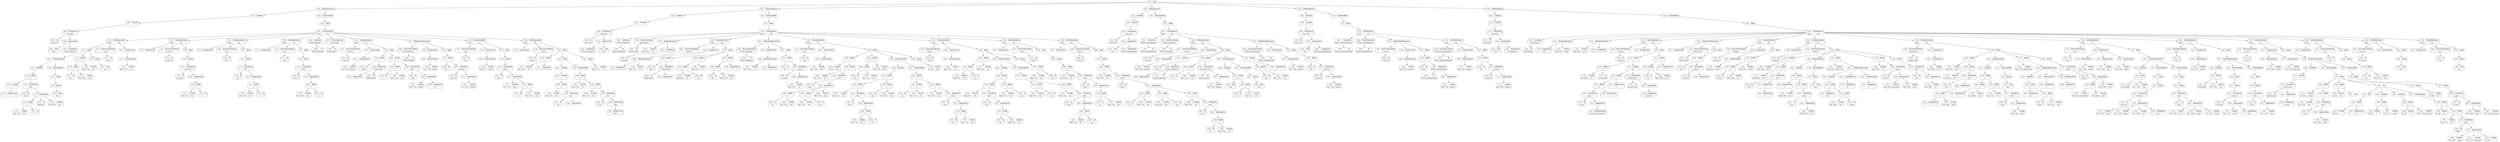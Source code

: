 digraph ast {
node [shape=none];
73729 [label=<<TABLE border='1' cellspacing='0' cellpadding='10' style='rounded' ><TR><TD border='0'>73729</TD><TD border='0'><B>RelOP</B></TD></TR><HR/><TR><TD border='0' cellpadding='5' colspan='2'>==</TD></TR></TABLE>>];
73729 -> 73728 [weight=2];
73729 -> 73737 [weight=2];
73728 [label=<<TABLE border='1' cellspacing='0' cellpadding='10' style='rounded' ><TR><TD border='0'>73728</TD><TD border='0'><B>UnaryOP</B></TD></TR><HR/><TR><TD border='0' cellpadding='5' colspan='2'>-</TD></TR></TABLE>>];
73728 -> 73727 [weight=2];
73731 [label=<<TABLE border='1' cellspacing='0' cellpadding='10' style='rounded' ><TR><TD border='0'>73731</TD><TD border='0'><B>Variable</B></TD></TR><HR/><TR><TD border='0' cellpadding='5'>(480, 1720)</TD><TD border='0' cellpadding='5'>this</TD></TR></TABLE>>];
73730 [label=<<TABLE border='1' cellspacing='0' cellpadding='10' style='rounded' ><TR><TD border='0'>73730</TD><TD border='0'><B>Id</B></TD></TR><HR/><TR><TD border='0' cellpadding='5' colspan='2'>fseek</TD></TR></TABLE>>];
73733 [label=<<TABLE border='1' cellspacing='0' cellpadding='10' style='rounded' ><TR><TD border='0'>73733</TD><TD border='0'><B>BinOP</B></TD></TR><HR/><TR><TD border='0' cellpadding='5' colspan='2'>-&gt;</TD></TR></TABLE>>];
73733 -> 73731 [weight=2];
73733 -> 73732 [weight=2];
73732 [label=<<TABLE border='1' cellspacing='0' cellpadding='10' style='rounded' ><TR><TD border='0'>73732</TD><TD border='0'><B>Id</B></TD></TR><HR/><TR><TD border='0' cellpadding='5' colspan='2'>_f</TD></TR></TABLE>>];
73735 [label=<<TABLE border='1' cellspacing='0' cellpadding='10' style='rounded' ><TR><TD border='0'>73735</TD><TD border='0'><B>Id</B></TD></TR><HR/><TR><TD border='0' cellpadding='5' colspan='2'>SEEK_SET</TD></TR></TABLE>>];
73734 [label=<<TABLE border='1' cellspacing='0' cellpadding='10' style='rounded' ><TR><TD border='0'>73734</TD><TD border='0'><B>Variable</B></TD></TR><HR/><TR><TD border='0' cellpadding='5'>(480, 1719)</TD><TD border='0' cellpadding='5'>pos</TD></TR></TABLE>>];
73737 [label=<<TABLE border='1' cellspacing='0' cellpadding='10' style='rounded' ><TR><TD border='0'>73737</TD><TD border='0'><B>FunctionCall</B></TD></TR><HR/><TR><TD border='0' cellpadding='5' colspan='2'>fseek</TD></TR></TABLE>>];
73737 -> 73730 [weight=2];
73737 -> 73736 [weight=2];
73736 [label=<<TABLE border='1' cellspacing='0' cellpadding='10' style='rounded' ><TR><TD border='0'>73736</TD><TD border='0'><B>ArgumentList</B></TD></TR></TABLE>>];
73736 -> 73733 [weight=2];
73736 -> 73734 [weight=2];
73736 -> 73735 [weight=2];
73739 [label=<<TABLE border='1' cellspacing='0' cellpadding='10' style='rounded' ><TR><TD border='0'>73739</TD><TD border='0'><B>False</B></TD></TR><HR/><TR><TD border='0' cellpadding='5' colspan='2'>false</TD></TR></TABLE>>];
73738 [label=<<TABLE border='1' cellspacing='0' cellpadding='10' style='rounded' ><TR><TD border='0'>73738</TD><TD border='0'><B>Condition</B></TD></TR></TABLE>>];
73738 -> 73729 [weight=2];
73741 [label=<<TABLE border='1' cellspacing='0' cellpadding='10' style='rounded' ><TR><TD border='0'>73741</TD><TD border='0'><B>Block</B></TD></TR></TABLE>>];
73741 -> 73740 [weight=2];
73740 [label=<<TABLE border='1' cellspacing='0' cellpadding='10' style='rounded' ><TR><TD border='0'>73740</TD><TD border='0'><B>Return</B></TD></TR></TABLE>>];
73740 -> 73739 [weight=2];
73743 [label=<<TABLE border='1' cellspacing='0' cellpadding='10' style='rounded' ><TR><TD border='0'>73743</TD><TD border='0'><B>StatementBody</B></TD></TR></TABLE>>];
73743 -> 73741 [weight=2];
73742 [label=<<TABLE border='1' cellspacing='0' cellpadding='10' style='rounded' ><TR><TD border='0'>73742</TD><TD border='0'><B>IfThenStatement</B></TD></TR></TABLE>>];
73742 -> 73738 [weight=2];
73742 -> 73743 [weight=2];
73745 [label=<<TABLE border='1' cellspacing='0' cellpadding='10' style='rounded' ><TR><TD border='0'>73745</TD><TD border='0'><B>Id</B></TD></TR><HR/><TR><TD border='0' cellpadding='5' colspan='2'>_pos</TD></TR></TABLE>>];
73744 [label=<<TABLE border='1' cellspacing='0' cellpadding='10' style='rounded' ><TR><TD border='0'>73744</TD><TD border='0'><B>Variable</B></TD></TR><HR/><TR><TD border='0' cellpadding='5'>(480, 1720)</TD><TD border='0' cellpadding='5'>this</TD></TR></TABLE>>];
73747 [label=<<TABLE border='1' cellspacing='0' cellpadding='10' style='rounded' ><TR><TD border='0'>73747</TD><TD border='0'><B>BinOP</B></TD></TR><HR/><TR><TD border='0' cellpadding='5' colspan='2'>=</TD></TR></TABLE>>];
73747 -> 73746 [weight=2];
73747 -> 73748 [weight=2];
73746 [label=<<TABLE border='1' cellspacing='0' cellpadding='10' style='rounded' ><TR><TD border='0'>73746</TD><TD border='0'><B>BinOP</B></TD></TR><HR/><TR><TD border='0' cellpadding='5' colspan='2'>-&gt;</TD></TR></TABLE>>];
73746 -> 73744 [weight=2];
73746 -> 73745 [weight=2];
73749 [label=<<TABLE border='1' cellspacing='0' cellpadding='10' style='rounded' ><TR><TD border='0'>73749</TD><TD border='0'><B>True</B></TD></TR><HR/><TR><TD border='0' cellpadding='5' colspan='2'>true</TD></TR></TABLE>>];
73748 [label=<<TABLE border='1' cellspacing='0' cellpadding='10' style='rounded' ><TR><TD border='0'>73748</TD><TD border='0'><B>Variable</B></TD></TR><HR/><TR><TD border='0' cellpadding='5'>(480, 1719)</TD><TD border='0' cellpadding='5'>pos</TD></TR></TABLE>>];
73751 [label=<<TABLE border='1' cellspacing='0' cellpadding='10' style='rounded' ><TR><TD border='0'>73751</TD><TD border='0'><B>Block</B></TD></TR></TABLE>>];
73751 -> 73742 [weight=2];
73751 -> 73747 [weight=2];
73751 -> 73750 [weight=2];
73750 [label=<<TABLE border='1' cellspacing='0' cellpadding='10' style='rounded' ><TR><TD border='0'>73750</TD><TD border='0'><B>Return</B></TD></TR></TABLE>>];
73750 -> 73749 [weight=2];
73753 [label=<<TABLE border='1' cellspacing='0' cellpadding='10' style='rounded' ><TR><TD border='0'>73753</TD><TD border='0'><B>Id</B></TD></TR><HR/><TR><TD border='0' cellpadding='5' colspan='2'>is_resource</TD></TR></TABLE>>];
73752 [label=<<TABLE border='1' cellspacing='0' cellpadding='10' style='rounded' ><TR><TD border='0'>73752</TD><TD border='0'><B>MethodStatement</B></TD></TR><HR/><TR><TD border='0' cellpadding='5'>Scope</TD><TD border='0' cellpadding='5'>480</TD></TR></TABLE>>];
73752 -> 73722 [weight=2];
73752 -> 73725 [weight=2];
73752 -> 73751 [weight=2];
73755 [label=<<TABLE border='1' cellspacing='0' cellpadding='10' style='rounded' ><TR><TD border='0'>73755</TD><TD border='0'><B>ParameterList</B></TD></TR></TABLE>>];
73754 [label=<<TABLE border='1' cellspacing='0' cellpadding='10' style='rounded' ><TR><TD border='0'>73754</TD><TD border='0'><B>ReturnValueMethod</B></TD></TR><HR/><TR><TD border='0' cellpadding='5' colspan='2'>is_resource</TD></TR></TABLE>>];
73754 -> 73753 [weight=2];
73757 [label=<<TABLE border='1' cellspacing='0' cellpadding='10' style='rounded' ><TR><TD border='0'>73757</TD><TD border='0'><B>Variable</B></TD></TR><HR/><TR><TD border='0' cellpadding='5'>(481, 1721)</TD><TD border='0' cellpadding='5'>this</TD></TR></TABLE>>];
73756 [label=<<TABLE border='1' cellspacing='0' cellpadding='10' style='rounded' ><TR><TD border='0'>73756</TD><TD border='0'><B>Id</B></TD></TR><HR/><TR><TD border='0' cellpadding='5' colspan='2'>is_resource</TD></TR></TABLE>>];
73759 [label=<<TABLE border='1' cellspacing='0' cellpadding='10' style='rounded' ><TR><TD border='0'>73759</TD><TD border='0'><B>BinOP</B></TD></TR><HR/><TR><TD border='0' cellpadding='5' colspan='2'>-&gt;</TD></TR></TABLE>>];
73759 -> 73757 [weight=2];
73759 -> 73758 [weight=2];
73758 [label=<<TABLE border='1' cellspacing='0' cellpadding='10' style='rounded' ><TR><TD border='0'>73758</TD><TD border='0'><B>Id</B></TD></TR><HR/><TR><TD border='0' cellpadding='5' colspan='2'>_f</TD></TR></TABLE>>];
73761 [label=<<TABLE border='1' cellspacing='0' cellpadding='10' style='rounded' ><TR><TD border='0'>73761</TD><TD border='0'><B>FunctionCall</B></TD></TR><HR/><TR><TD border='0' cellpadding='5' colspan='2'>is_resource</TD></TR></TABLE>>];
73761 -> 73756 [weight=2];
73761 -> 73760 [weight=2];
73760 [label=<<TABLE border='1' cellspacing='0' cellpadding='10' style='rounded' ><TR><TD border='0'>73760</TD><TD border='0'><B>ArgumentList</B></TD></TR></TABLE>>];
73760 -> 73759 [weight=2];
73763 [label=<<TABLE border='1' cellspacing='0' cellpadding='10' style='rounded' ><TR><TD border='0'>73763</TD><TD border='0'><B>Block</B></TD></TR></TABLE>>];
73763 -> 73762 [weight=2];
73762 [label=<<TABLE border='1' cellspacing='0' cellpadding='10' style='rounded' ><TR><TD border='0'>73762</TD><TD border='0'><B>Return</B></TD></TR></TABLE>>];
73762 -> 73761 [weight=2];
73765 [label=<<TABLE border='1' cellspacing='0' cellpadding='10' style='rounded' ><TR><TD border='0'>73765</TD><TD border='0'><B>Id</B></TD></TR><HR/><TR><TD border='0' cellpadding='5' colspan='2'>feof</TD></TR></TABLE>>];
73764 [label=<<TABLE border='1' cellspacing='0' cellpadding='10' style='rounded' ><TR><TD border='0'>73764</TD><TD border='0'><B>MethodStatement</B></TD></TR><HR/><TR><TD border='0' cellpadding='5'>Scope</TD><TD border='0' cellpadding='5'>481</TD></TR></TABLE>>];
73764 -> 73754 [weight=2];
73764 -> 73755 [weight=2];
73764 -> 73763 [weight=2];
73767 [label=<<TABLE border='1' cellspacing='0' cellpadding='10' style='rounded' ><TR><TD border='0'>73767</TD><TD border='0'><B>ParameterList</B></TD></TR></TABLE>>];
73766 [label=<<TABLE border='1' cellspacing='0' cellpadding='10' style='rounded' ><TR><TD border='0'>73766</TD><TD border='0'><B>ReturnValueMethod</B></TD></TR><HR/><TR><TD border='0' cellpadding='5' colspan='2'>feof</TD></TR></TABLE>>];
73766 -> 73765 [weight=2];
73769 [label=<<TABLE border='1' cellspacing='0' cellpadding='10' style='rounded' ><TR><TD border='0'>73769</TD><TD border='0'><B>Variable</B></TD></TR><HR/><TR><TD border='0' cellpadding='5'>(482, 1722)</TD><TD border='0' cellpadding='5'>this</TD></TR></TABLE>>];
73768 [label=<<TABLE border='1' cellspacing='0' cellpadding='10' style='rounded' ><TR><TD border='0'>73768</TD><TD border='0'><B>Id</B></TD></TR><HR/><TR><TD border='0' cellpadding='5' colspan='2'>feof</TD></TR></TABLE>>];
73771 [label=<<TABLE border='1' cellspacing='0' cellpadding='10' style='rounded' ><TR><TD border='0'>73771</TD><TD border='0'><B>BinOP</B></TD></TR><HR/><TR><TD border='0' cellpadding='5' colspan='2'>-&gt;</TD></TR></TABLE>>];
73771 -> 73769 [weight=2];
73771 -> 73770 [weight=2];
73770 [label=<<TABLE border='1' cellspacing='0' cellpadding='10' style='rounded' ><TR><TD border='0'>73770</TD><TD border='0'><B>Id</B></TD></TR><HR/><TR><TD border='0' cellpadding='5' colspan='2'>_f</TD></TR></TABLE>>];
73773 [label=<<TABLE border='1' cellspacing='0' cellpadding='10' style='rounded' ><TR><TD border='0'>73773</TD><TD border='0'><B>FunctionCall</B></TD></TR><HR/><TR><TD border='0' cellpadding='5' colspan='2'>feof</TD></TR></TABLE>>];
73773 -> 73768 [weight=2];
73773 -> 73772 [weight=2];
73772 [label=<<TABLE border='1' cellspacing='0' cellpadding='10' style='rounded' ><TR><TD border='0'>73772</TD><TD border='0'><B>ArgumentList</B></TD></TR></TABLE>>];
73772 -> 73771 [weight=2];
73775 [label=<<TABLE border='1' cellspacing='0' cellpadding='10' style='rounded' ><TR><TD border='0'>73775</TD><TD border='0'><B>Block</B></TD></TR></TABLE>>];
73775 -> 73774 [weight=2];
73774 [label=<<TABLE border='1' cellspacing='0' cellpadding='10' style='rounded' ><TR><TD border='0'>73774</TD><TD border='0'><B>Return</B></TD></TR></TABLE>>];
73774 -> 73773 [weight=2];
73777 [label=<<TABLE border='1' cellspacing='0' cellpadding='10' style='rounded' ><TR><TD border='0'>73777</TD><TD border='0'><B>Id</B></TD></TR><HR/><TR><TD border='0' cellpadding='5' colspan='2'>close</TD></TR></TABLE>>];
73776 [label=<<TABLE border='1' cellspacing='0' cellpadding='10' style='rounded' ><TR><TD border='0'>73776</TD><TD border='0'><B>MethodStatement</B></TD></TR><HR/><TR><TD border='0' cellpadding='5'>Scope</TD><TD border='0' cellpadding='5'>482</TD></TR></TABLE>>];
73776 -> 73766 [weight=2];
73776 -> 73767 [weight=2];
73776 -> 73775 [weight=2];
73779 [label=<<TABLE border='1' cellspacing='0' cellpadding='10' style='rounded' ><TR><TD border='0'>73779</TD><TD border='0'><B>ParameterList</B></TD></TR></TABLE>>];
73778 [label=<<TABLE border='1' cellspacing='0' cellpadding='10' style='rounded' ><TR><TD border='0'>73778</TD><TD border='0'><B>ReturnValueMethod</B></TD></TR><HR/><TR><TD border='0' cellpadding='5' colspan='2'>close</TD></TR></TABLE>>];
73778 -> 73777 [weight=2];
73781 [label=<<TABLE border='1' cellspacing='0' cellpadding='10' style='rounded' ><TR><TD border='0'>73781</TD><TD border='0'><B>Variable</B></TD></TR><HR/><TR><TD border='0' cellpadding='5'>(483, 1723)</TD><TD border='0' cellpadding='5'>this</TD></TR></TABLE>>];
73780 [label=<<TABLE border='1' cellspacing='0' cellpadding='10' style='rounded' ><TR><TD border='0'>73780</TD><TD border='0'><B>Id</B></TD></TR><HR/><TR><TD border='0' cellpadding='5' colspan='2'>fclose</TD></TR></TABLE>>];
73783 [label=<<TABLE border='1' cellspacing='0' cellpadding='10' style='rounded' ><TR><TD border='0'>73783</TD><TD border='0'><B>BinOP</B></TD></TR><HR/><TR><TD border='0' cellpadding='5' colspan='2'>-&gt;</TD></TR></TABLE>>];
73783 -> 73781 [weight=2];
73783 -> 73782 [weight=2];
73782 [label=<<TABLE border='1' cellspacing='0' cellpadding='10' style='rounded' ><TR><TD border='0'>73782</TD><TD border='0'><B>Id</B></TD></TR><HR/><TR><TD border='0' cellpadding='5' colspan='2'>_f</TD></TR></TABLE>>];
73785 [label=<<TABLE border='1' cellspacing='0' cellpadding='10' style='rounded' ><TR><TD border='0'>73785</TD><TD border='0'><B>FunctionCall</B></TD></TR><HR/><TR><TD border='0' cellpadding='5' colspan='2'>fclose</TD></TR></TABLE>>];
73785 -> 73780 [weight=2];
73785 -> 73784 [weight=2];
73784 [label=<<TABLE border='1' cellspacing='0' cellpadding='10' style='rounded' ><TR><TD border='0'>73784</TD><TD border='0'><B>ArgumentList</B></TD></TR></TABLE>>];
73784 -> 73783 [weight=2];
73787 [label=<<TABLE border='1' cellspacing='0' cellpadding='10' style='rounded' ><TR><TD border='0'>73787</TD><TD border='0'><B>Block</B></TD></TR></TABLE>>];
73787 -> 73786 [weight=2];
73786 [label=<<TABLE border='1' cellspacing='0' cellpadding='10' style='rounded' ><TR><TD border='0'>73786</TD><TD border='0'><B>Return</B></TD></TR></TABLE>>];
73786 -> 73785 [weight=2];
73789 [label=<<TABLE border='1' cellspacing='0' cellpadding='10' style='rounded' ><TR><TD border='0'>73789</TD><TD border='0'><B>Id</B></TD></TR><HR/><TR><TD border='0' cellpadding='5' colspan='2'>read_all</TD></TR></TABLE>>];
73788 [label=<<TABLE border='1' cellspacing='0' cellpadding='10' style='rounded' ><TR><TD border='0'>73788</TD><TD border='0'><B>MethodStatement</B></TD></TR><HR/><TR><TD border='0' cellpadding='5'>Scope</TD><TD border='0' cellpadding='5'>483</TD></TR></TABLE>>];
73788 -> 73778 [weight=2];
73788 -> 73779 [weight=2];
73788 -> 73787 [weight=2];
73791 [label=<<TABLE border='1' cellspacing='0' cellpadding='10' style='rounded' ><TR><TD border='0'>73791</TD><TD border='0'><B>ParameterList</B></TD></TR></TABLE>>];
73790 [label=<<TABLE border='1' cellspacing='0' cellpadding='10' style='rounded' ><TR><TD border='0'>73790</TD><TD border='0'><B>ReturnValueMethod</B></TD></TR><HR/><TR><TD border='0' cellpadding='5' colspan='2'>read_all</TD></TR></TABLE>>];
73790 -> 73789 [weight=2];
73793 [label=<<TABLE border='1' cellspacing='0' cellpadding='10' style='rounded' ><TR><TD border='0'>73793</TD><TD border='0'><B>BinOP</B></TD></TR><HR/><TR><TD border='0' cellpadding='5' colspan='2'>=</TD></TR></TABLE>>];
73793 -> 73792 [weight=2];
73793 -> 73794 [weight=2];
73792 [label=<<TABLE border='1' cellspacing='0' cellpadding='10' style='rounded' ><TR><TD border='0'>73792</TD><TD border='0'><B>Variable</B></TD></TR><HR/><TR><TD border='0' cellpadding='5'>(484, 1724)</TD><TD border='0' cellpadding='5'>all</TD></TR></TABLE>>];
73794 [label=<<TABLE border='1' cellspacing='0' cellpadding='10' style='rounded' ><TR><TD border='0'>73794</TD><TD border='0'><B>StringLiteral</B></TD></TR><HR/><TR><TD border='0' cellpadding='5' colspan='2'></TD></TR></TABLE>>];
73797 [label=<<TABLE border='1' cellspacing='0' cellpadding='10' style='rounded' ><TR><TD border='0'>73797</TD><TD border='0'><B>Id</B></TD></TR><HR/><TR><TD border='0' cellpadding='5' colspan='2'>feof</TD></TR></TABLE>>];
73796 [label=<<TABLE border='1' cellspacing='0' cellpadding='10' style='rounded' ><TR><TD border='0'>73796</TD><TD border='0'><B>Variable</B></TD></TR><HR/><TR><TD border='0' cellpadding='5'>(484, 1725)</TD><TD border='0' cellpadding='5'>this</TD></TR></TABLE>>];
73799 [label=<<TABLE border='1' cellspacing='0' cellpadding='10' style='rounded' ><TR><TD border='0'>73799</TD><TD border='0'><B>MethodCall</B></TD></TR><HR/><TR><TD border='0' cellpadding='5' colspan='2'>feof</TD></TR></TABLE>>];
73799 -> 73797 [weight=2];
73799 -> 73798 [weight=2];
73798 [label=<<TABLE border='1' cellspacing='0' cellpadding='10' style='rounded' ><TR><TD border='0'>73798</TD><TD border='0'><B>ArgumentList</B></TD></TR></TABLE>>];
73801 [label=<<TABLE border='1' cellspacing='0' cellpadding='10' style='rounded' ><TR><TD border='0'>73801</TD><TD border='0'><B>UnaryOP</B></TD></TR><HR/><TR><TD border='0' cellpadding='5' colspan='2'>!</TD></TR></TABLE>>];
73801 -> 73800 [weight=2];
73800 [label=<<TABLE border='1' cellspacing='0' cellpadding='10' style='rounded' ><TR><TD border='0'>73800</TD><TD border='0'><B>BinOP</B></TD></TR><HR/><TR><TD border='0' cellpadding='5' colspan='2'>-&gt;</TD></TR></TABLE>>];
73800 -> 73796 [weight=2];
73800 -> 73799 [weight=2];
73803 [label=<<TABLE border='1' cellspacing='0' cellpadding='10' style='rounded' ><TR><TD border='0'>73803</TD><TD border='0'><B>Variable</B></TD></TR><HR/><TR><TD border='0' cellpadding='5'>(484, 1724)</TD><TD border='0' cellpadding='5'>all</TD></TR></TABLE>>];
73802 [label=<<TABLE border='1' cellspacing='0' cellpadding='10' style='rounded' ><TR><TD border='0'>73802</TD><TD border='0'><B>Condition</B></TD></TR></TABLE>>];
73802 -> 73801 [weight=2];
73805 [label=<<TABLE border='1' cellspacing='0' cellpadding='10' style='rounded' ><TR><TD border='0'>73805</TD><TD border='0'><B>Variable</B></TD></TR><HR/><TR><TD border='0' cellpadding='5'>(484, 1725)</TD><TD border='0' cellpadding='5'>this</TD></TR></TABLE>>];
73804 [label=<<TABLE border='1' cellspacing='0' cellpadding='10' style='rounded' ><TR><TD border='0'>73804</TD><TD border='0'><B>BinOP</B></TD></TR><HR/><TR><TD border='0' cellpadding='5' colspan='2'>.=</TD></TR></TABLE>>];
73804 -> 73803 [weight=2];
73804 -> 73810 [weight=2];
73807 [label=<<TABLE border='1' cellspacing='0' cellpadding='10' style='rounded' ><TR><TD border='0'>73807</TD><TD border='0'><B>IntegerLiteral</B></TD></TR><HR/><TR><TD border='0' cellpadding='5' colspan='2'>4096</TD></TR></TABLE>>];
73806 [label=<<TABLE border='1' cellspacing='0' cellpadding='10' style='rounded' ><TR><TD border='0'>73806</TD><TD border='0'><B>Id</B></TD></TR><HR/><TR><TD border='0' cellpadding='5' colspan='2'>read</TD></TR></TABLE>>];
73809 [label=<<TABLE border='1' cellspacing='0' cellpadding='10' style='rounded' ><TR><TD border='0'>73809</TD><TD border='0'><B>MethodCall</B></TD></TR><HR/><TR><TD border='0' cellpadding='5' colspan='2'>read</TD></TR></TABLE>>];
73809 -> 73806 [weight=2];
73809 -> 73808 [weight=2];
73808 [label=<<TABLE border='1' cellspacing='0' cellpadding='10' style='rounded' ><TR><TD border='0'>73808</TD><TD border='0'><B>ArgumentList</B></TD></TR><HR/><TR><TD border='0' cellpadding='5' colspan='2'>4096</TD></TR></TABLE>>];
73808 -> 73807 [weight=2];
73811 [label=<<TABLE border='1' cellspacing='0' cellpadding='10' style='rounded' ><TR><TD border='0'>73811</TD><TD border='0'><B>While</B></TD></TR></TABLE>>];
73811 -> 73802 [weight=2];
73811 -> 73812 [weight=2];
73810 [label=<<TABLE border='1' cellspacing='0' cellpadding='10' style='rounded' ><TR><TD border='0'>73810</TD><TD border='0'><B>BinOP</B></TD></TR><HR/><TR><TD border='0' cellpadding='5' colspan='2'>-&gt;</TD></TR></TABLE>>];
73810 -> 73805 [weight=2];
73810 -> 73809 [weight=2];
73813 [label=<<TABLE border='1' cellspacing='0' cellpadding='10' style='rounded' ><TR><TD border='0'>73813</TD><TD border='0'><B>Variable</B></TD></TR><HR/><TR><TD border='0' cellpadding='5'>(484, 1724)</TD><TD border='0' cellpadding='5'>all</TD></TR></TABLE>>];
73812 [label=<<TABLE border='1' cellspacing='0' cellpadding='10' style='rounded' ><TR><TD border='0'>73812</TD><TD border='0'><B>StatementBody</B></TD></TR></TABLE>>];
73812 -> 73804 [weight=2];
73815 [label=<<TABLE border='1' cellspacing='0' cellpadding='10' style='rounded' ><TR><TD border='0'>73815</TD><TD border='0'><B>Block</B></TD></TR></TABLE>>];
73815 -> 73793 [weight=2];
73815 -> 73811 [weight=2];
73815 -> 73814 [weight=2];
73814 [label=<<TABLE border='1' cellspacing='0' cellpadding='10' style='rounded' ><TR><TD border='0'>73814</TD><TD border='0'><B>Return</B></TD></TR></TABLE>>];
73814 -> 73813 [weight=2];
73817 [label=<<TABLE border='1' cellspacing='0' cellpadding='10' style='rounded' ><TR><TD border='0'>73817</TD><TD border='0'><B>ClassStatement</B></TD></TR><HR/><TR><TD border='0' cellpadding='5'>Scope</TD><TD border='0' cellpadding='5'>477</TD></TR></TABLE>>];
73817 -> 73669 [weight=2];
73817 -> 73671 [weight=2];
73817 -> 73692 [weight=2];
73817 -> 73705 [weight=2];
73817 -> 73720 [weight=2];
73817 -> 73752 [weight=2];
73817 -> 73764 [weight=2];
73817 -> 73776 [weight=2];
73817 -> 73788 [weight=2];
73817 -> 73816 [weight=2];
73816 [label=<<TABLE border='1' cellspacing='0' cellpadding='10' style='rounded' ><TR><TD border='0'>73816</TD><TD border='0'><B>MethodStatement</B></TD></TR><HR/><TR><TD border='0' cellpadding='5'>Scope</TD><TD border='0' cellpadding='5'>484</TD></TR></TABLE>>];
73816 -> 73790 [weight=2];
73816 -> 73791 [weight=2];
73816 -> 73815 [weight=2];
73819 [label=<<TABLE border='1' cellspacing='0' cellpadding='10' style='rounded' ><TR><TD border='0'>73819</TD><TD border='0'><B>IfThenStatement</B></TD></TR></TABLE>>];
73819 -> 73667 [weight=2];
73819 -> 73820 [weight=2];
73818 [label=<<TABLE border='1' cellspacing='0' cellpadding='10' style='rounded' ><TR><TD border='0'>73818</TD><TD border='0'><B>Block</B></TD></TR></TABLE>>];
73818 -> 73817 [weight=2];
73820 [label=<<TABLE border='1' cellspacing='0' cellpadding='10' style='rounded' ><TR><TD border='0'>73820</TD><TD border='0'><B>StatementBody</B></TD></TR></TABLE>>];
73820 -> 73818 [weight=2];
73823 [label=<<TABLE border='1' cellspacing='0' cellpadding='10' style='rounded' ><TR><TD border='0'>73823</TD><TD border='0'><B>StringLiteral</B></TD></TR><HR/><TR><TD border='0' cellpadding='5' colspan='2'>POMO_StringReader</TD></TR></TABLE>>];
73822 [label=<<TABLE border='1' cellspacing='0' cellpadding='10' style='rounded' ><TR><TD border='0'>73822</TD><TD border='0'><B>Id</B></TD></TR><HR/><TR><TD border='0' cellpadding='5' colspan='2'>class_exists</TD></TR></TABLE>>];
73825 [label=<<TABLE border='1' cellspacing='0' cellpadding='10' style='rounded' ><TR><TD border='0'>73825</TD><TD border='0'><B>ArgumentList</B></TD></TR></TABLE>>];
73825 -> 73823 [weight=2];
73825 -> 73824 [weight=2];
73824 [label=<<TABLE border='1' cellspacing='0' cellpadding='10' style='rounded' ><TR><TD border='0'>73824</TD><TD border='0'><B>False</B></TD></TR><HR/><TR><TD border='0' cellpadding='5' colspan='2'>false</TD></TR></TABLE>>];
73827 [label=<<TABLE border='1' cellspacing='0' cellpadding='10' style='rounded' ><TR><TD border='0'>73827</TD><TD border='0'><B>UnaryOP</B></TD></TR><HR/><TR><TD border='0' cellpadding='5' colspan='2'>!</TD></TR></TABLE>>];
73827 -> 73826 [weight=2];
73826 [label=<<TABLE border='1' cellspacing='0' cellpadding='10' style='rounded' ><TR><TD border='0'>73826</TD><TD border='0'><B>FunctionCall</B></TD></TR><HR/><TR><TD border='0' cellpadding='5' colspan='2'>class_exists</TD></TR></TABLE>>];
73826 -> 73822 [weight=2];
73826 -> 73825 [weight=2];
73829 [label=<<TABLE border='1' cellspacing='0' cellpadding='10' style='rounded' ><TR><TD border='0'>73829</TD><TD border='0'><B>Id</B></TD></TR><HR/><TR><TD border='0' cellpadding='5' colspan='2'>POMO_StringReader</TD></TR></TABLE>>];
73828 [label=<<TABLE border='1' cellspacing='0' cellpadding='10' style='rounded' ><TR><TD border='0'>73828</TD><TD border='0'><B>Condition</B></TD></TR></TABLE>>];
73828 -> 73827 [weight=2];
73831 [label=<<TABLE border='1' cellspacing='0' cellpadding='10' style='rounded' ><TR><TD border='0'>73831</TD><TD border='0'><B>Id</B></TD></TR><HR/><TR><TD border='0' cellpadding='5' colspan='2'>POMO_Reader</TD></TR></TABLE>>];
73830 [label=<<TABLE border='1' cellspacing='0' cellpadding='10' style='rounded' ><TR><TD border='0'>73830</TD><TD border='0'><B>ClassName</B></TD></TR><HR/><TR><TD border='0' cellpadding='5' colspan='2'>POMO_StringReader</TD></TR></TABLE>>];
73830 -> 73829 [weight=2];
73833 [label=<<TABLE border='1' cellspacing='0' cellpadding='10' style='rounded' ><TR><TD border='0'>73833</TD><TD border='0'><B>Variable</B></TD></TR><HR/><TR><TD border='0' cellpadding='5'>(485, 1726)</TD><TD border='0' cellpadding='5'>_str</TD></TR></TABLE>>];
73832 [label=<<TABLE border='1' cellspacing='0' cellpadding='10' style='rounded' ><TR><TD border='0'>73832</TD><TD border='0'><B>ParentClassName</B></TD></TR><HR/><TR><TD border='0' cellpadding='5' colspan='2'>POMO_Reader</TD></TR></TABLE>>];
73832 -> 73831 [weight=2];
73835 [label=<<TABLE border='1' cellspacing='0' cellpadding='10' style='rounded' ><TR><TD border='0'>73835</TD><TD border='0'><B>MemberDeclaration</B></TD></TR></TABLE>>];
73835 -> 73833 [weight=2];
73835 -> 73834 [weight=2];
73834 [label=<<TABLE border='1' cellspacing='0' cellpadding='10' style='rounded' ><TR><TD border='0'>73834</TD><TD border='0'><B>StringLiteral</B></TD></TR><HR/><TR><TD border='0' cellpadding='5' colspan='2'></TD></TR></TABLE>>];
73837 [label=<<TABLE border='1' cellspacing='0' cellpadding='10' style='rounded' ><TR><TD border='0'>73837</TD><TD border='0'><B>ReturnValueMethod</B></TD></TR><HR/><TR><TD border='0' cellpadding='5' colspan='2'>__construct</TD></TR></TABLE>>];
73837 -> 73836 [weight=2];
73836 [label=<<TABLE border='1' cellspacing='0' cellpadding='10' style='rounded' ><TR><TD border='0'>73836</TD><TD border='0'><B>Id</B></TD></TR><HR/><TR><TD border='0' cellpadding='5' colspan='2'>__construct</TD></TR></TABLE>>];
73839 [label=<<TABLE border='1' cellspacing='0' cellpadding='10' style='rounded' ><TR><TD border='0'>73839</TD><TD border='0'><B>StringLiteral</B></TD></TR><HR/><TR><TD border='0' cellpadding='5' colspan='2'></TD></TR></TABLE>>];
73838 [label=<<TABLE border='1' cellspacing='0' cellpadding='10' style='rounded' ><TR><TD border='0'>73838</TD><TD border='0'><B>Variable</B></TD></TR><HR/><TR><TD border='0' cellpadding='5'>(486, 1727)</TD><TD border='0' cellpadding='5'>str</TD></TR></TABLE>>];
73841 [label=<<TABLE border='1' cellspacing='0' cellpadding='10' style='rounded' ><TR><TD border='0'>73841</TD><TD border='0'><B>ParameterList</B></TD></TR></TABLE>>];
73841 -> 73840 [weight=2];
73840 [label=<<TABLE border='1' cellspacing='0' cellpadding='10' style='rounded' ><TR><TD border='0'>73840</TD><TD border='0'><B>OptValueParameter</B></TD></TR></TABLE>>];
73840 -> 73838 [weight=2];
73840 -> 73839 [weight=2];
73843 [label=<<TABLE border='1' cellspacing='0' cellpadding='10' style='rounded' ><TR><TD border='0'>73843</TD><TD border='0'><B>Id</B></TD></TR><HR/><TR><TD border='0' cellpadding='5' colspan='2'>POMO_Reader</TD></TR></TABLE>>];
73842 [label=<<TABLE border='1' cellspacing='0' cellpadding='10' style='rounded' ><TR><TD border='0'>73842</TD><TD border='0'><B>Id</B></TD></TR><HR/><TR><TD border='0' cellpadding='5' colspan='2'>parent</TD></TR></TABLE>>];
73845 [label=<<TABLE border='1' cellspacing='0' cellpadding='10' style='rounded' ><TR><TD border='0'>73845</TD><TD border='0'><B>MethodCall</B></TD></TR><HR/><TR><TD border='0' cellpadding='5' colspan='2'>POMO_Reader</TD></TR></TABLE>>];
73845 -> 73843 [weight=2];
73845 -> 73844 [weight=2];
73844 [label=<<TABLE border='1' cellspacing='0' cellpadding='10' style='rounded' ><TR><TD border='0'>73844</TD><TD border='0'><B>ArgumentList</B></TD></TR></TABLE>>];
73847 [label=<<TABLE border='1' cellspacing='0' cellpadding='10' style='rounded' ><TR><TD border='0'>73847</TD><TD border='0'><B>Variable</B></TD></TR><HR/><TR><TD border='0' cellpadding='5'>(486, 1728)</TD><TD border='0' cellpadding='5'>this</TD></TR></TABLE>>];
73846 [label=<<TABLE border='1' cellspacing='0' cellpadding='10' style='rounded' ><TR><TD border='0'>73846</TD><TD border='0'><B>BinOP</B></TD></TR><HR/><TR><TD border='0' cellpadding='5' colspan='2'>::</TD></TR></TABLE>>];
73846 -> 73842 [weight=2];
73846 -> 73845 [weight=2];
73849 [label=<<TABLE border='1' cellspacing='0' cellpadding='10' style='rounded' ><TR><TD border='0'>73849</TD><TD border='0'><B>BinOP</B></TD></TR><HR/><TR><TD border='0' cellpadding='5' colspan='2'>-&gt;</TD></TR></TABLE>>];
73849 -> 73847 [weight=2];
73849 -> 73848 [weight=2];
73848 [label=<<TABLE border='1' cellspacing='0' cellpadding='10' style='rounded' ><TR><TD border='0'>73848</TD><TD border='0'><B>Id</B></TD></TR><HR/><TR><TD border='0' cellpadding='5' colspan='2'>_str</TD></TR></TABLE>>];
73851 [label=<<TABLE border='1' cellspacing='0' cellpadding='10' style='rounded' ><TR><TD border='0'>73851</TD><TD border='0'><B>Variable</B></TD></TR><HR/><TR><TD border='0' cellpadding='5'>(486, 1727)</TD><TD border='0' cellpadding='5'>str</TD></TR></TABLE>>];
73850 [label=<<TABLE border='1' cellspacing='0' cellpadding='10' style='rounded' ><TR><TD border='0'>73850</TD><TD border='0'><B>BinOP</B></TD></TR><HR/><TR><TD border='0' cellpadding='5' colspan='2'>=</TD></TR></TABLE>>];
73850 -> 73849 [weight=2];
73850 -> 73851 [weight=2];
73853 [label=<<TABLE border='1' cellspacing='0' cellpadding='10' style='rounded' ><TR><TD border='0'>73853</TD><TD border='0'><B>Id</B></TD></TR><HR/><TR><TD border='0' cellpadding='5' colspan='2'>_pos</TD></TR></TABLE>>];
73852 [label=<<TABLE border='1' cellspacing='0' cellpadding='10' style='rounded' ><TR><TD border='0'>73852</TD><TD border='0'><B>Variable</B></TD></TR><HR/><TR><TD border='0' cellpadding='5'>(486, 1728)</TD><TD border='0' cellpadding='5'>this</TD></TR></TABLE>>];
73855 [label=<<TABLE border='1' cellspacing='0' cellpadding='10' style='rounded' ><TR><TD border='0'>73855</TD><TD border='0'><B>BinOP</B></TD></TR><HR/><TR><TD border='0' cellpadding='5' colspan='2'>=</TD></TR></TABLE>>];
73855 -> 73854 [weight=2];
73855 -> 73856 [weight=2];
73854 [label=<<TABLE border='1' cellspacing='0' cellpadding='10' style='rounded' ><TR><TD border='0'>73854</TD><TD border='0'><B>BinOP</B></TD></TR><HR/><TR><TD border='0' cellpadding='5' colspan='2'>-&gt;</TD></TR></TABLE>>];
73854 -> 73852 [weight=2];
73854 -> 73853 [weight=2];
73857 [label=<<TABLE border='1' cellspacing='0' cellpadding='10' style='rounded' ><TR><TD border='0'>73857</TD><TD border='0'><B>Block</B></TD></TR></TABLE>>];
73857 -> 73846 [weight=2];
73857 -> 73850 [weight=2];
73857 -> 73855 [weight=2];
73856 [label=<<TABLE border='1' cellspacing='0' cellpadding='10' style='rounded' ><TR><TD border='0'>73856</TD><TD border='0'><B>IntegerLiteral</B></TD></TR><HR/><TR><TD border='0' cellpadding='5' colspan='2'>0</TD></TR></TABLE>>];
73859 [label=<<TABLE border='1' cellspacing='0' cellpadding='10' style='rounded' ><TR><TD border='0'>73859</TD><TD border='0'><B>Id</B></TD></TR><HR/><TR><TD border='0' cellpadding='5' colspan='2'>POMO_StringReader</TD></TR></TABLE>>];
73858 [label=<<TABLE border='1' cellspacing='0' cellpadding='10' style='rounded' ><TR><TD border='0'>73858</TD><TD border='0'><B>MethodStatement</B></TD></TR><HR/><TR><TD border='0' cellpadding='5'>Scope</TD><TD border='0' cellpadding='5'>486</TD></TR></TABLE>>];
73858 -> 73837 [weight=2];
73858 -> 73841 [weight=2];
73858 -> 73857 [weight=2];
73861 [label=<<TABLE border='1' cellspacing='0' cellpadding='10' style='rounded' ><TR><TD border='0'>73861</TD><TD border='0'><B>Variable</B></TD></TR><HR/><TR><TD border='0' cellpadding='5'>(485, 1729)</TD><TD border='0' cellpadding='5'>str</TD></TR></TABLE>>];
73860 [label=<<TABLE border='1' cellspacing='0' cellpadding='10' style='rounded' ><TR><TD border='0'>73860</TD><TD border='0'><B>ReturnValueMethod</B></TD></TR><HR/><TR><TD border='0' cellpadding='5' colspan='2'>POMO_StringReader</TD></TR></TABLE>>];
73860 -> 73859 [weight=2];
73863 [label=<<TABLE border='1' cellspacing='0' cellpadding='10' style='rounded' ><TR><TD border='0'>73863</TD><TD border='0'><B>OptValueParameter</B></TD></TR></TABLE>>];
73863 -> 73861 [weight=2];
73863 -> 73862 [weight=2];
73862 [label=<<TABLE border='1' cellspacing='0' cellpadding='10' style='rounded' ><TR><TD border='0'>73862</TD><TD border='0'><B>StringLiteral</B></TD></TR><HR/><TR><TD border='0' cellpadding='5' colspan='2'></TD></TR></TABLE>>];
73865 [label=<<TABLE border='1' cellspacing='0' cellpadding='10' style='rounded' ><TR><TD border='0'>73865</TD><TD border='0'><B>Id</B></TD></TR><HR/><TR><TD border='0' cellpadding='5' colspan='2'>self</TD></TR></TABLE>>];
73864 [label=<<TABLE border='1' cellspacing='0' cellpadding='10' style='rounded' ><TR><TD border='0'>73864</TD><TD border='0'><B>ParameterList</B></TD></TR></TABLE>>];
73864 -> 73863 [weight=2];
73867 [label=<<TABLE border='1' cellspacing='0' cellpadding='10' style='rounded' ><TR><TD border='0'>73867</TD><TD border='0'><B>Variable</B></TD></TR><HR/><TR><TD border='0' cellpadding='5'>(485, 1729)</TD><TD border='0' cellpadding='5'>str</TD></TR></TABLE>>];
73866 [label=<<TABLE border='1' cellspacing='0' cellpadding='10' style='rounded' ><TR><TD border='0'>73866</TD><TD border='0'><B>Id</B></TD></TR><HR/><TR><TD border='0' cellpadding='5' colspan='2'>__construct</TD></TR></TABLE>>];
73869 [label=<<TABLE border='1' cellspacing='0' cellpadding='10' style='rounded' ><TR><TD border='0'>73869</TD><TD border='0'><B>MethodCall</B></TD></TR><HR/><TR><TD border='0' cellpadding='5' colspan='2'>__construct</TD></TR></TABLE>>];
73869 -> 73866 [weight=2];
73869 -> 73868 [weight=2];
73868 [label=<<TABLE border='1' cellspacing='0' cellpadding='10' style='rounded' ><TR><TD border='0'>73868</TD><TD border='0'><B>ArgumentList</B></TD></TR></TABLE>>];
73868 -> 73867 [weight=2];
73871 [label=<<TABLE border='1' cellspacing='0' cellpadding='10' style='rounded' ><TR><TD border='0'>73871</TD><TD border='0'><B>Block</B></TD></TR></TABLE>>];
73871 -> 73870 [weight=2];
73870 [label=<<TABLE border='1' cellspacing='0' cellpadding='10' style='rounded' ><TR><TD border='0'>73870</TD><TD border='0'><B>BinOP</B></TD></TR><HR/><TR><TD border='0' cellpadding='5' colspan='2'>::</TD></TR></TABLE>>];
73870 -> 73865 [weight=2];
73870 -> 73869 [weight=2];
73873 [label=<<TABLE border='1' cellspacing='0' cellpadding='10' style='rounded' ><TR><TD border='0'>73873</TD><TD border='0'><B>Id</B></TD></TR><HR/><TR><TD border='0' cellpadding='5' colspan='2'>read</TD></TR></TABLE>>];
73872 [label=<<TABLE border='1' cellspacing='0' cellpadding='10' style='rounded' ><TR><TD border='0'>73872</TD><TD border='0'><B>PublicMethodStatement</B></TD></TR></TABLE>>];
73872 -> 73860 [weight=2];
73872 -> 73864 [weight=2];
73872 -> 73871 [weight=2];
73875 [label=<<TABLE border='1' cellspacing='0' cellpadding='10' style='rounded' ><TR><TD border='0'>73875</TD><TD border='0'><B>Variable</B></TD></TR><HR/><TR><TD border='0' cellpadding='5'>(487, 1730)</TD><TD border='0' cellpadding='5'>bytes</TD></TR></TABLE>>];
73874 [label=<<TABLE border='1' cellspacing='0' cellpadding='10' style='rounded' ><TR><TD border='0'>73874</TD><TD border='0'><B>ReturnValueMethod</B></TD></TR><HR/><TR><TD border='0' cellpadding='5' colspan='2'>read</TD></TR></TABLE>>];
73874 -> 73873 [weight=2];
73877 [label=<<TABLE border='1' cellspacing='0' cellpadding='10' style='rounded' ><TR><TD border='0'>73877</TD><TD border='0'><B>ParameterList</B></TD></TR></TABLE>>];
73877 -> 73876 [weight=2];
73876 [label=<<TABLE border='1' cellspacing='0' cellpadding='10' style='rounded' ><TR><TD border='0'>73876</TD><TD border='0'><B>ValueParameter</B></TD></TR></TABLE>>];
73876 -> 73875 [weight=2];
73879 [label=<<TABLE border='1' cellspacing='0' cellpadding='10' style='rounded' ><TR><TD border='0'>73879</TD><TD border='0'><B>BinOP</B></TD></TR><HR/><TR><TD border='0' cellpadding='5' colspan='2'>=</TD></TR></TABLE>>];
73879 -> 73878 [weight=2];
73879 -> 73891 [weight=2];
73878 [label=<<TABLE border='1' cellspacing='0' cellpadding='10' style='rounded' ><TR><TD border='0'>73878</TD><TD border='0'><B>Variable</B></TD></TR><HR/><TR><TD border='0' cellpadding='5'>(0, 214)</TD><TD border='0' cellpadding='5'>data</TD></TR></TABLE>>];
73881 [label=<<TABLE border='1' cellspacing='0' cellpadding='10' style='rounded' ><TR><TD border='0'>73881</TD><TD border='0'><B>Id</B></TD></TR><HR/><TR><TD border='0' cellpadding='5' colspan='2'>substr</TD></TR></TABLE>>];
73880 [label=<<TABLE border='1' cellspacing='0' cellpadding='10' style='rounded' ><TR><TD border='0'>73880</TD><TD border='0'><B>Variable</B></TD></TR><HR/><TR><TD border='0' cellpadding='5'>(487, 1731)</TD><TD border='0' cellpadding='5'>this</TD></TR></TABLE>>];
73883 [label=<<TABLE border='1' cellspacing='0' cellpadding='10' style='rounded' ><TR><TD border='0'>73883</TD><TD border='0'><B>Id</B></TD></TR><HR/><TR><TD border='0' cellpadding='5' colspan='2'>_str</TD></TR></TABLE>>];
73882 [label=<<TABLE border='1' cellspacing='0' cellpadding='10' style='rounded' ><TR><TD border='0'>73882</TD><TD border='0'><B>Variable</B></TD></TR><HR/><TR><TD border='0' cellpadding='5'>(487, 1731)</TD><TD border='0' cellpadding='5'>this</TD></TR></TABLE>>];
73885 [label=<<TABLE border='1' cellspacing='0' cellpadding='10' style='rounded' ><TR><TD border='0'>73885</TD><TD border='0'><B>Variable</B></TD></TR><HR/><TR><TD border='0' cellpadding='5'>(487, 1731)</TD><TD border='0' cellpadding='5'>this</TD></TR></TABLE>>];
73884 [label=<<TABLE border='1' cellspacing='0' cellpadding='10' style='rounded' ><TR><TD border='0'>73884</TD><TD border='0'><B>BinOP</B></TD></TR><HR/><TR><TD border='0' cellpadding='5' colspan='2'>-&gt;</TD></TR></TABLE>>];
73884 -> 73882 [weight=2];
73884 -> 73883 [weight=2];
73887 [label=<<TABLE border='1' cellspacing='0' cellpadding='10' style='rounded' ><TR><TD border='0'>73887</TD><TD border='0'><B>BinOP</B></TD></TR><HR/><TR><TD border='0' cellpadding='5' colspan='2'>-&gt;</TD></TR></TABLE>>];
73887 -> 73885 [weight=2];
73887 -> 73886 [weight=2];
73886 [label=<<TABLE border='1' cellspacing='0' cellpadding='10' style='rounded' ><TR><TD border='0'>73886</TD><TD border='0'><B>Id</B></TD></TR><HR/><TR><TD border='0' cellpadding='5' colspan='2'>_pos</TD></TR></TABLE>>];
73889 [label=<<TABLE border='1' cellspacing='0' cellpadding='10' style='rounded' ><TR><TD border='0'>73889</TD><TD border='0'><B>ArgumentList</B></TD></TR></TABLE>>];
73889 -> 73884 [weight=2];
73889 -> 73887 [weight=2];
73889 -> 73888 [weight=2];
73888 [label=<<TABLE border='1' cellspacing='0' cellpadding='10' style='rounded' ><TR><TD border='0'>73888</TD><TD border='0'><B>Variable</B></TD></TR><HR/><TR><TD border='0' cellpadding='5'>(487, 1730)</TD><TD border='0' cellpadding='5'>bytes</TD></TR></TABLE>>];
73891 [label=<<TABLE border='1' cellspacing='0' cellpadding='10' style='rounded' ><TR><TD border='0'>73891</TD><TD border='0'><B>BinOP</B></TD></TR><HR/><TR><TD border='0' cellpadding='5' colspan='2'>-&gt;</TD></TR></TABLE>>];
73891 -> 73880 [weight=2];
73891 -> 73890 [weight=2];
73890 [label=<<TABLE border='1' cellspacing='0' cellpadding='10' style='rounded' ><TR><TD border='0'>73890</TD><TD border='0'><B>MethodCall</B></TD></TR><HR/><TR><TD border='0' cellpadding='5' colspan='2'>substr</TD></TR></TABLE>>];
73890 -> 73881 [weight=2];
73890 -> 73889 [weight=2];
73893 [label=<<TABLE border='1' cellspacing='0' cellpadding='10' style='rounded' ><TR><TD border='0'>73893</TD><TD border='0'><B>Id</B></TD></TR><HR/><TR><TD border='0' cellpadding='5' colspan='2'>_pos</TD></TR></TABLE>>];
73892 [label=<<TABLE border='1' cellspacing='0' cellpadding='10' style='rounded' ><TR><TD border='0'>73892</TD><TD border='0'><B>Variable</B></TD></TR><HR/><TR><TD border='0' cellpadding='5'>(487, 1731)</TD><TD border='0' cellpadding='5'>this</TD></TR></TABLE>>];
73895 [label=<<TABLE border='1' cellspacing='0' cellpadding='10' style='rounded' ><TR><TD border='0'>73895</TD><TD border='0'><B>BinOP</B></TD></TR><HR/><TR><TD border='0' cellpadding='5' colspan='2'>+=</TD></TR></TABLE>>];
73895 -> 73894 [weight=2];
73895 -> 73896 [weight=2];
73894 [label=<<TABLE border='1' cellspacing='0' cellpadding='10' style='rounded' ><TR><TD border='0'>73894</TD><TD border='0'><B>BinOP</B></TD></TR><HR/><TR><TD border='0' cellpadding='5' colspan='2'>-&gt;</TD></TR></TABLE>>];
73894 -> 73892 [weight=2];
73894 -> 73893 [weight=2];
73897 [label=<<TABLE border='1' cellspacing='0' cellpadding='10' style='rounded' ><TR><TD border='0'>73897</TD><TD border='0'><B>Variable</B></TD></TR><HR/><TR><TD border='0' cellpadding='5'>(487, 1731)</TD><TD border='0' cellpadding='5'>this</TD></TR></TABLE>>];
73896 [label=<<TABLE border='1' cellspacing='0' cellpadding='10' style='rounded' ><TR><TD border='0'>73896</TD><TD border='0'><B>Variable</B></TD></TR><HR/><TR><TD border='0' cellpadding='5'>(487, 1730)</TD><TD border='0' cellpadding='5'>bytes</TD></TR></TABLE>>];
73899 [label=<<TABLE border='1' cellspacing='0' cellpadding='10' style='rounded' ><TR><TD border='0'>73899</TD><TD border='0'><B>Variable</B></TD></TR><HR/><TR><TD border='0' cellpadding='5'>(487, 1731)</TD><TD border='0' cellpadding='5'>this</TD></TR></TABLE>>];
73898 [label=<<TABLE border='1' cellspacing='0' cellpadding='10' style='rounded' ><TR><TD border='0'>73898</TD><TD border='0'><B>Id</B></TD></TR><HR/><TR><TD border='0' cellpadding='5' colspan='2'>strlen</TD></TR></TABLE>>];
73901 [label=<<TABLE border='1' cellspacing='0' cellpadding='10' style='rounded' ><TR><TD border='0'>73901</TD><TD border='0'><B>BinOP</B></TD></TR><HR/><TR><TD border='0' cellpadding='5' colspan='2'>-&gt;</TD></TR></TABLE>>];
73901 -> 73899 [weight=2];
73901 -> 73900 [weight=2];
73900 [label=<<TABLE border='1' cellspacing='0' cellpadding='10' style='rounded' ><TR><TD border='0'>73900</TD><TD border='0'><B>Id</B></TD></TR><HR/><TR><TD border='0' cellpadding='5' colspan='2'>_str</TD></TR></TABLE>>];
73903 [label=<<TABLE border='1' cellspacing='0' cellpadding='10' style='rounded' ><TR><TD border='0'>73903</TD><TD border='0'><B>MethodCall</B></TD></TR><HR/><TR><TD border='0' cellpadding='5' colspan='2'>strlen</TD></TR></TABLE>>];
73903 -> 73898 [weight=2];
73903 -> 73902 [weight=2];
73902 [label=<<TABLE border='1' cellspacing='0' cellpadding='10' style='rounded' ><TR><TD border='0'>73902</TD><TD border='0'><B>ArgumentList</B></TD></TR></TABLE>>];
73902 -> 73901 [weight=2];
73905 [label=<<TABLE border='1' cellspacing='0' cellpadding='10' style='rounded' ><TR><TD border='0'>73905</TD><TD border='0'><B>RelOP</B></TD></TR><HR/><TR><TD border='0' cellpadding='5' colspan='2'>&lt;</TD></TR></TABLE>>];
73905 -> 73904 [weight=2];
73905 -> 73908 [weight=2];
73904 [label=<<TABLE border='1' cellspacing='0' cellpadding='10' style='rounded' ><TR><TD border='0'>73904</TD><TD border='0'><B>BinOP</B></TD></TR><HR/><TR><TD border='0' cellpadding='5' colspan='2'>-&gt;</TD></TR></TABLE>>];
73904 -> 73897 [weight=2];
73904 -> 73903 [weight=2];
73907 [label=<<TABLE border='1' cellspacing='0' cellpadding='10' style='rounded' ><TR><TD border='0'>73907</TD><TD border='0'><B>Id</B></TD></TR><HR/><TR><TD border='0' cellpadding='5' colspan='2'>_pos</TD></TR></TABLE>>];
73906 [label=<<TABLE border='1' cellspacing='0' cellpadding='10' style='rounded' ><TR><TD border='0'>73906</TD><TD border='0'><B>Variable</B></TD></TR><HR/><TR><TD border='0' cellpadding='5'>(487, 1731)</TD><TD border='0' cellpadding='5'>this</TD></TR></TABLE>>];
73909 [label=<<TABLE border='1' cellspacing='0' cellpadding='10' style='rounded' ><TR><TD border='0'>73909</TD><TD border='0'><B>Condition</B></TD></TR></TABLE>>];
73909 -> 73905 [weight=2];
73908 [label=<<TABLE border='1' cellspacing='0' cellpadding='10' style='rounded' ><TR><TD border='0'>73908</TD><TD border='0'><B>BinOP</B></TD></TR><HR/><TR><TD border='0' cellpadding='5' colspan='2'>-&gt;</TD></TR></TABLE>>];
73908 -> 73906 [weight=2];
73908 -> 73907 [weight=2];
73911 [label=<<TABLE border='1' cellspacing='0' cellpadding='10' style='rounded' ><TR><TD border='0'>73911</TD><TD border='0'><B>Id</B></TD></TR><HR/><TR><TD border='0' cellpadding='5' colspan='2'>_pos</TD></TR></TABLE>>];
73910 [label=<<TABLE border='1' cellspacing='0' cellpadding='10' style='rounded' ><TR><TD border='0'>73910</TD><TD border='0'><B>Variable</B></TD></TR><HR/><TR><TD border='0' cellpadding='5'>(487, 1731)</TD><TD border='0' cellpadding='5'>this</TD></TR></TABLE>>];
73913 [label=<<TABLE border='1' cellspacing='0' cellpadding='10' style='rounded' ><TR><TD border='0'>73913</TD><TD border='0'><B>BinOP</B></TD></TR><HR/><TR><TD border='0' cellpadding='5' colspan='2'>=</TD></TR></TABLE>>];
73913 -> 73912 [weight=2];
73913 -> 73921 [weight=2];
73912 [label=<<TABLE border='1' cellspacing='0' cellpadding='10' style='rounded' ><TR><TD border='0'>73912</TD><TD border='0'><B>BinOP</B></TD></TR><HR/><TR><TD border='0' cellpadding='5' colspan='2'>-&gt;</TD></TR></TABLE>>];
73912 -> 73910 [weight=2];
73912 -> 73911 [weight=2];
73915 [label=<<TABLE border='1' cellspacing='0' cellpadding='10' style='rounded' ><TR><TD border='0'>73915</TD><TD border='0'><B>Id</B></TD></TR><HR/><TR><TD border='0' cellpadding='5' colspan='2'>strlen</TD></TR></TABLE>>];
73914 [label=<<TABLE border='1' cellspacing='0' cellpadding='10' style='rounded' ><TR><TD border='0'>73914</TD><TD border='0'><B>Variable</B></TD></TR><HR/><TR><TD border='0' cellpadding='5'>(487, 1731)</TD><TD border='0' cellpadding='5'>this</TD></TR></TABLE>>];
73917 [label=<<TABLE border='1' cellspacing='0' cellpadding='10' style='rounded' ><TR><TD border='0'>73917</TD><TD border='0'><B>Id</B></TD></TR><HR/><TR><TD border='0' cellpadding='5' colspan='2'>_str</TD></TR></TABLE>>];
73916 [label=<<TABLE border='1' cellspacing='0' cellpadding='10' style='rounded' ><TR><TD border='0'>73916</TD><TD border='0'><B>Variable</B></TD></TR><HR/><TR><TD border='0' cellpadding='5'>(487, 1731)</TD><TD border='0' cellpadding='5'>this</TD></TR></TABLE>>];
73919 [label=<<TABLE border='1' cellspacing='0' cellpadding='10' style='rounded' ><TR><TD border='0'>73919</TD><TD border='0'><B>ArgumentList</B></TD></TR></TABLE>>];
73919 -> 73918 [weight=2];
73918 [label=<<TABLE border='1' cellspacing='0' cellpadding='10' style='rounded' ><TR><TD border='0'>73918</TD><TD border='0'><B>BinOP</B></TD></TR><HR/><TR><TD border='0' cellpadding='5' colspan='2'>-&gt;</TD></TR></TABLE>>];
73918 -> 73916 [weight=2];
73918 -> 73917 [weight=2];
73921 [label=<<TABLE border='1' cellspacing='0' cellpadding='10' style='rounded' ><TR><TD border='0'>73921</TD><TD border='0'><B>BinOP</B></TD></TR><HR/><TR><TD border='0' cellpadding='5' colspan='2'>-&gt;</TD></TR></TABLE>>];
73921 -> 73914 [weight=2];
73921 -> 73920 [weight=2];
73920 [label=<<TABLE border='1' cellspacing='0' cellpadding='10' style='rounded' ><TR><TD border='0'>73920</TD><TD border='0'><B>MethodCall</B></TD></TR><HR/><TR><TD border='0' cellpadding='5' colspan='2'>strlen</TD></TR></TABLE>>];
73920 -> 73915 [weight=2];
73920 -> 73919 [weight=2];
73923 [label=<<TABLE border='1' cellspacing='0' cellpadding='10' style='rounded' ><TR><TD border='0'>73923</TD><TD border='0'><B>StatementBody</B></TD></TR></TABLE>>];
73923 -> 73913 [weight=2];
73922 [label=<<TABLE border='1' cellspacing='0' cellpadding='10' style='rounded' ><TR><TD border='0'>73922</TD><TD border='0'><B>IfThenStatement</B></TD></TR></TABLE>>];
73922 -> 73909 [weight=2];
73922 -> 73923 [weight=2];
73925 [label=<<TABLE border='1' cellspacing='0' cellpadding='10' style='rounded' ><TR><TD border='0'>73925</TD><TD border='0'><B>Return</B></TD></TR></TABLE>>];
73925 -> 73924 [weight=2];
73924 [label=<<TABLE border='1' cellspacing='0' cellpadding='10' style='rounded' ><TR><TD border='0'>73924</TD><TD border='0'><B>Variable</B></TD></TR><HR/><TR><TD border='0' cellpadding='5'>(0, 214)</TD><TD border='0' cellpadding='5'>data</TD></TR></TABLE>>];
73927 [label=<<TABLE border='1' cellspacing='0' cellpadding='10' style='rounded' ><TR><TD border='0'>73927</TD><TD border='0'><B>MethodStatement</B></TD></TR><HR/><TR><TD border='0' cellpadding='5'>Scope</TD><TD border='0' cellpadding='5'>487</TD></TR></TABLE>>];
73927 -> 73874 [weight=2];
73927 -> 73877 [weight=2];
73927 -> 73926 [weight=2];
73926 [label=<<TABLE border='1' cellspacing='0' cellpadding='10' style='rounded' ><TR><TD border='0'>73926</TD><TD border='0'><B>Block</B></TD></TR></TABLE>>];
73926 -> 73879 [weight=2];
73926 -> 73895 [weight=2];
73926 -> 73922 [weight=2];
73926 -> 73925 [weight=2];
73929 [label=<<TABLE border='1' cellspacing='0' cellpadding='10' style='rounded' ><TR><TD border='0'>73929</TD><TD border='0'><B>ReturnValueMethod</B></TD></TR><HR/><TR><TD border='0' cellpadding='5' colspan='2'>seekto</TD></TR></TABLE>>];
73929 -> 73928 [weight=2];
73928 [label=<<TABLE border='1' cellspacing='0' cellpadding='10' style='rounded' ><TR><TD border='0'>73928</TD><TD border='0'><B>Id</B></TD></TR><HR/><TR><TD border='0' cellpadding='5' colspan='2'>seekto</TD></TR></TABLE>>];
73931 [label=<<TABLE border='1' cellspacing='0' cellpadding='10' style='rounded' ><TR><TD border='0'>73931</TD><TD border='0'><B>ValueParameter</B></TD></TR></TABLE>>];
73931 -> 73930 [weight=2];
73930 [label=<<TABLE border='1' cellspacing='0' cellpadding='10' style='rounded' ><TR><TD border='0'>73930</TD><TD border='0'><B>Variable</B></TD></TR><HR/><TR><TD border='0' cellpadding='5'>(488, 1732)</TD><TD border='0' cellpadding='5'>pos</TD></TR></TABLE>>];
73933 [label=<<TABLE border='1' cellspacing='0' cellpadding='10' style='rounded' ><TR><TD border='0'>73933</TD><TD border='0'><B>Variable</B></TD></TR><HR/><TR><TD border='0' cellpadding='5'>(488, 1733)</TD><TD border='0' cellpadding='5'>this</TD></TR></TABLE>>];
73932 [label=<<TABLE border='1' cellspacing='0' cellpadding='10' style='rounded' ><TR><TD border='0'>73932</TD><TD border='0'><B>ParameterList</B></TD></TR></TABLE>>];
73932 -> 73931 [weight=2];
73935 [label=<<TABLE border='1' cellspacing='0' cellpadding='10' style='rounded' ><TR><TD border='0'>73935</TD><TD border='0'><B>BinOP</B></TD></TR><HR/><TR><TD border='0' cellpadding='5' colspan='2'>-&gt;</TD></TR></TABLE>>];
73935 -> 73933 [weight=2];
73935 -> 73934 [weight=2];
73934 [label=<<TABLE border='1' cellspacing='0' cellpadding='10' style='rounded' ><TR><TD border='0'>73934</TD><TD border='0'><B>Id</B></TD></TR><HR/><TR><TD border='0' cellpadding='5' colspan='2'>_pos</TD></TR></TABLE>>];
73937 [label=<<TABLE border='1' cellspacing='0' cellpadding='10' style='rounded' ><TR><TD border='0'>73937</TD><TD border='0'><B>Variable</B></TD></TR><HR/><TR><TD border='0' cellpadding='5'>(488, 1732)</TD><TD border='0' cellpadding='5'>pos</TD></TR></TABLE>>];
73936 [label=<<TABLE border='1' cellspacing='0' cellpadding='10' style='rounded' ><TR><TD border='0'>73936</TD><TD border='0'><B>BinOP</B></TD></TR><HR/><TR><TD border='0' cellpadding='5' colspan='2'>=</TD></TR></TABLE>>];
73936 -> 73935 [weight=2];
73936 -> 73937 [weight=2];
73939 [label=<<TABLE border='1' cellspacing='0' cellpadding='10' style='rounded' ><TR><TD border='0'>73939</TD><TD border='0'><B>Id</B></TD></TR><HR/><TR><TD border='0' cellpadding='5' colspan='2'>strlen</TD></TR></TABLE>>];
73938 [label=<<TABLE border='1' cellspacing='0' cellpadding='10' style='rounded' ><TR><TD border='0'>73938</TD><TD border='0'><B>Variable</B></TD></TR><HR/><TR><TD border='0' cellpadding='5'>(488, 1733)</TD><TD border='0' cellpadding='5'>this</TD></TR></TABLE>>];
73941 [label=<<TABLE border='1' cellspacing='0' cellpadding='10' style='rounded' ><TR><TD border='0'>73941</TD><TD border='0'><B>Id</B></TD></TR><HR/><TR><TD border='0' cellpadding='5' colspan='2'>_str</TD></TR></TABLE>>];
73940 [label=<<TABLE border='1' cellspacing='0' cellpadding='10' style='rounded' ><TR><TD border='0'>73940</TD><TD border='0'><B>Variable</B></TD></TR><HR/><TR><TD border='0' cellpadding='5'>(488, 1733)</TD><TD border='0' cellpadding='5'>this</TD></TR></TABLE>>];
73943 [label=<<TABLE border='1' cellspacing='0' cellpadding='10' style='rounded' ><TR><TD border='0'>73943</TD><TD border='0'><B>ArgumentList</B></TD></TR></TABLE>>];
73943 -> 73942 [weight=2];
73942 [label=<<TABLE border='1' cellspacing='0' cellpadding='10' style='rounded' ><TR><TD border='0'>73942</TD><TD border='0'><B>BinOP</B></TD></TR><HR/><TR><TD border='0' cellpadding='5' colspan='2'>-&gt;</TD></TR></TABLE>>];
73942 -> 73940 [weight=2];
73942 -> 73941 [weight=2];
73945 [label=<<TABLE border='1' cellspacing='0' cellpadding='10' style='rounded' ><TR><TD border='0'>73945</TD><TD border='0'><B>BinOP</B></TD></TR><HR/><TR><TD border='0' cellpadding='5' colspan='2'>-&gt;</TD></TR></TABLE>>];
73945 -> 73938 [weight=2];
73945 -> 73944 [weight=2];
73944 [label=<<TABLE border='1' cellspacing='0' cellpadding='10' style='rounded' ><TR><TD border='0'>73944</TD><TD border='0'><B>MethodCall</B></TD></TR><HR/><TR><TD border='0' cellpadding='5' colspan='2'>strlen</TD></TR></TABLE>>];
73944 -> 73939 [weight=2];
73944 -> 73943 [weight=2];
73947 [label=<<TABLE border='1' cellspacing='0' cellpadding='10' style='rounded' ><TR><TD border='0'>73947</TD><TD border='0'><B>Variable</B></TD></TR><HR/><TR><TD border='0' cellpadding='5'>(488, 1733)</TD><TD border='0' cellpadding='5'>this</TD></TR></TABLE>>];
73946 [label=<<TABLE border='1' cellspacing='0' cellpadding='10' style='rounded' ><TR><TD border='0'>73946</TD><TD border='0'><B>RelOP</B></TD></TR><HR/><TR><TD border='0' cellpadding='5' colspan='2'>&lt;</TD></TR></TABLE>>];
73946 -> 73945 [weight=2];
73946 -> 73949 [weight=2];
73949 [label=<<TABLE border='1' cellspacing='0' cellpadding='10' style='rounded' ><TR><TD border='0'>73949</TD><TD border='0'><B>BinOP</B></TD></TR><HR/><TR><TD border='0' cellpadding='5' colspan='2'>-&gt;</TD></TR></TABLE>>];
73949 -> 73947 [weight=2];
73949 -> 73948 [weight=2];
73948 [label=<<TABLE border='1' cellspacing='0' cellpadding='10' style='rounded' ><TR><TD border='0'>73948</TD><TD border='0'><B>Id</B></TD></TR><HR/><TR><TD border='0' cellpadding='5' colspan='2'>_pos</TD></TR></TABLE>>];
73951 [label=<<TABLE border='1' cellspacing='0' cellpadding='10' style='rounded' ><TR><TD border='0'>73951</TD><TD border='0'><B>Variable</B></TD></TR><HR/><TR><TD border='0' cellpadding='5'>(488, 1733)</TD><TD border='0' cellpadding='5'>this</TD></TR></TABLE>>];
73950 [label=<<TABLE border='1' cellspacing='0' cellpadding='10' style='rounded' ><TR><TD border='0'>73950</TD><TD border='0'><B>Condition</B></TD></TR></TABLE>>];
73950 -> 73946 [weight=2];
73953 [label=<<TABLE border='1' cellspacing='0' cellpadding='10' style='rounded' ><TR><TD border='0'>73953</TD><TD border='0'><B>BinOP</B></TD></TR><HR/><TR><TD border='0' cellpadding='5' colspan='2'>-&gt;</TD></TR></TABLE>>];
73953 -> 73951 [weight=2];
73953 -> 73952 [weight=2];
73952 [label=<<TABLE border='1' cellspacing='0' cellpadding='10' style='rounded' ><TR><TD border='0'>73952</TD><TD border='0'><B>Id</B></TD></TR><HR/><TR><TD border='0' cellpadding='5' colspan='2'>_pos</TD></TR></TABLE>>];
73955 [label=<<TABLE border='1' cellspacing='0' cellpadding='10' style='rounded' ><TR><TD border='0'>73955</TD><TD border='0'><B>Variable</B></TD></TR><HR/><TR><TD border='0' cellpadding='5'>(488, 1733)</TD><TD border='0' cellpadding='5'>this</TD></TR></TABLE>>];
73954 [label=<<TABLE border='1' cellspacing='0' cellpadding='10' style='rounded' ><TR><TD border='0'>73954</TD><TD border='0'><B>BinOP</B></TD></TR><HR/><TR><TD border='0' cellpadding='5' colspan='2'>=</TD></TR></TABLE>>];
73954 -> 73953 [weight=2];
73954 -> 73962 [weight=2];
73957 [label=<<TABLE border='1' cellspacing='0' cellpadding='10' style='rounded' ><TR><TD border='0'>73957</TD><TD border='0'><B>Variable</B></TD></TR><HR/><TR><TD border='0' cellpadding='5'>(488, 1733)</TD><TD border='0' cellpadding='5'>this</TD></TR></TABLE>>];
73956 [label=<<TABLE border='1' cellspacing='0' cellpadding='10' style='rounded' ><TR><TD border='0'>73956</TD><TD border='0'><B>Id</B></TD></TR><HR/><TR><TD border='0' cellpadding='5' colspan='2'>strlen</TD></TR></TABLE>>];
73959 [label=<<TABLE border='1' cellspacing='0' cellpadding='10' style='rounded' ><TR><TD border='0'>73959</TD><TD border='0'><B>BinOP</B></TD></TR><HR/><TR><TD border='0' cellpadding='5' colspan='2'>-&gt;</TD></TR></TABLE>>];
73959 -> 73957 [weight=2];
73959 -> 73958 [weight=2];
73958 [label=<<TABLE border='1' cellspacing='0' cellpadding='10' style='rounded' ><TR><TD border='0'>73958</TD><TD border='0'><B>Id</B></TD></TR><HR/><TR><TD border='0' cellpadding='5' colspan='2'>_str</TD></TR></TABLE>>];
73961 [label=<<TABLE border='1' cellspacing='0' cellpadding='10' style='rounded' ><TR><TD border='0'>73961</TD><TD border='0'><B>MethodCall</B></TD></TR><HR/><TR><TD border='0' cellpadding='5' colspan='2'>strlen</TD></TR></TABLE>>];
73961 -> 73956 [weight=2];
73961 -> 73960 [weight=2];
73960 [label=<<TABLE border='1' cellspacing='0' cellpadding='10' style='rounded' ><TR><TD border='0'>73960</TD><TD border='0'><B>ArgumentList</B></TD></TR></TABLE>>];
73960 -> 73959 [weight=2];
73963 [label=<<TABLE border='1' cellspacing='0' cellpadding='10' style='rounded' ><TR><TD border='0'>73963</TD><TD border='0'><B>IfThenStatement</B></TD></TR></TABLE>>];
73963 -> 73950 [weight=2];
73963 -> 73964 [weight=2];
73962 [label=<<TABLE border='1' cellspacing='0' cellpadding='10' style='rounded' ><TR><TD border='0'>73962</TD><TD border='0'><B>BinOP</B></TD></TR><HR/><TR><TD border='0' cellpadding='5' colspan='2'>-&gt;</TD></TR></TABLE>>];
73962 -> 73955 [weight=2];
73962 -> 73961 [weight=2];
73965 [label=<<TABLE border='1' cellspacing='0' cellpadding='10' style='rounded' ><TR><TD border='0'>73965</TD><TD border='0'><B>Variable</B></TD></TR><HR/><TR><TD border='0' cellpadding='5'>(488, 1733)</TD><TD border='0' cellpadding='5'>this</TD></TR></TABLE>>];
73964 [label=<<TABLE border='1' cellspacing='0' cellpadding='10' style='rounded' ><TR><TD border='0'>73964</TD><TD border='0'><B>StatementBody</B></TD></TR></TABLE>>];
73964 -> 73954 [weight=2];
73967 [label=<<TABLE border='1' cellspacing='0' cellpadding='10' style='rounded' ><TR><TD border='0'>73967</TD><TD border='0'><B>BinOP</B></TD></TR><HR/><TR><TD border='0' cellpadding='5' colspan='2'>-&gt;</TD></TR></TABLE>>];
73967 -> 73965 [weight=2];
73967 -> 73966 [weight=2];
73966 [label=<<TABLE border='1' cellspacing='0' cellpadding='10' style='rounded' ><TR><TD border='0'>73966</TD><TD border='0'><B>Id</B></TD></TR><HR/><TR><TD border='0' cellpadding='5' colspan='2'>_pos</TD></TR></TABLE>>];
73969 [label=<<TABLE border='1' cellspacing='0' cellpadding='10' style='rounded' ><TR><TD border='0'>73969</TD><TD border='0'><B>Block</B></TD></TR></TABLE>>];
73969 -> 73936 [weight=2];
73969 -> 73963 [weight=2];
73969 -> 73968 [weight=2];
73968 [label=<<TABLE border='1' cellspacing='0' cellpadding='10' style='rounded' ><TR><TD border='0'>73968</TD><TD border='0'><B>Return</B></TD></TR></TABLE>>];
73968 -> 73967 [weight=2];
73971 [label=<<TABLE border='1' cellspacing='0' cellpadding='10' style='rounded' ><TR><TD border='0'>73971</TD><TD border='0'><B>Id</B></TD></TR><HR/><TR><TD border='0' cellpadding='5' colspan='2'>length</TD></TR></TABLE>>];
73970 [label=<<TABLE border='1' cellspacing='0' cellpadding='10' style='rounded' ><TR><TD border='0'>73970</TD><TD border='0'><B>MethodStatement</B></TD></TR><HR/><TR><TD border='0' cellpadding='5'>Scope</TD><TD border='0' cellpadding='5'>488</TD></TR></TABLE>>];
73970 -> 73929 [weight=2];
73970 -> 73932 [weight=2];
73970 -> 73969 [weight=2];
73973 [label=<<TABLE border='1' cellspacing='0' cellpadding='10' style='rounded' ><TR><TD border='0'>73973</TD><TD border='0'><B>ParameterList</B></TD></TR></TABLE>>];
73972 [label=<<TABLE border='1' cellspacing='0' cellpadding='10' style='rounded' ><TR><TD border='0'>73972</TD><TD border='0'><B>ReturnValueMethod</B></TD></TR><HR/><TR><TD border='0' cellpadding='5' colspan='2'>length</TD></TR></TABLE>>];
73972 -> 73971 [weight=2];
73975 [label=<<TABLE border='1' cellspacing='0' cellpadding='10' style='rounded' ><TR><TD border='0'>73975</TD><TD border='0'><B>Id</B></TD></TR><HR/><TR><TD border='0' cellpadding='5' colspan='2'>strlen</TD></TR></TABLE>>];
73974 [label=<<TABLE border='1' cellspacing='0' cellpadding='10' style='rounded' ><TR><TD border='0'>73974</TD><TD border='0'><B>Variable</B></TD></TR><HR/><TR><TD border='0' cellpadding='5'>(489, 1734)</TD><TD border='0' cellpadding='5'>this</TD></TR></TABLE>>];
73977 [label=<<TABLE border='1' cellspacing='0' cellpadding='10' style='rounded' ><TR><TD border='0'>73977</TD><TD border='0'><B>Id</B></TD></TR><HR/><TR><TD border='0' cellpadding='5' colspan='2'>_str</TD></TR></TABLE>>];
73976 [label=<<TABLE border='1' cellspacing='0' cellpadding='10' style='rounded' ><TR><TD border='0'>73976</TD><TD border='0'><B>Variable</B></TD></TR><HR/><TR><TD border='0' cellpadding='5'>(489, 1734)</TD><TD border='0' cellpadding='5'>this</TD></TR></TABLE>>];
73979 [label=<<TABLE border='1' cellspacing='0' cellpadding='10' style='rounded' ><TR><TD border='0'>73979</TD><TD border='0'><B>ArgumentList</B></TD></TR></TABLE>>];
73979 -> 73978 [weight=2];
73978 [label=<<TABLE border='1' cellspacing='0' cellpadding='10' style='rounded' ><TR><TD border='0'>73978</TD><TD border='0'><B>BinOP</B></TD></TR><HR/><TR><TD border='0' cellpadding='5' colspan='2'>-&gt;</TD></TR></TABLE>>];
73978 -> 73976 [weight=2];
73978 -> 73977 [weight=2];
73981 [label=<<TABLE border='1' cellspacing='0' cellpadding='10' style='rounded' ><TR><TD border='0'>73981</TD><TD border='0'><B>BinOP</B></TD></TR><HR/><TR><TD border='0' cellpadding='5' colspan='2'>-&gt;</TD></TR></TABLE>>];
73981 -> 73974 [weight=2];
73981 -> 73980 [weight=2];
73980 [label=<<TABLE border='1' cellspacing='0' cellpadding='10' style='rounded' ><TR><TD border='0'>73980</TD><TD border='0'><B>MethodCall</B></TD></TR><HR/><TR><TD border='0' cellpadding='5' colspan='2'>strlen</TD></TR></TABLE>>];
73980 -> 73975 [weight=2];
73980 -> 73979 [weight=2];
73983 [label=<<TABLE border='1' cellspacing='0' cellpadding='10' style='rounded' ><TR><TD border='0'>73983</TD><TD border='0'><B>Block</B></TD></TR></TABLE>>];
73983 -> 73982 [weight=2];
73982 [label=<<TABLE border='1' cellspacing='0' cellpadding='10' style='rounded' ><TR><TD border='0'>73982</TD><TD border='0'><B>Return</B></TD></TR></TABLE>>];
73982 -> 73981 [weight=2];
73985 [label=<<TABLE border='1' cellspacing='0' cellpadding='10' style='rounded' ><TR><TD border='0'>73985</TD><TD border='0'><B>Id</B></TD></TR><HR/><TR><TD border='0' cellpadding='5' colspan='2'>read_all</TD></TR></TABLE>>];
73984 [label=<<TABLE border='1' cellspacing='0' cellpadding='10' style='rounded' ><TR><TD border='0'>73984</TD><TD border='0'><B>MethodStatement</B></TD></TR><HR/><TR><TD border='0' cellpadding='5'>Scope</TD><TD border='0' cellpadding='5'>489</TD></TR></TABLE>>];
73984 -> 73972 [weight=2];
73984 -> 73973 [weight=2];
73984 -> 73983 [weight=2];
73987 [label=<<TABLE border='1' cellspacing='0' cellpadding='10' style='rounded' ><TR><TD border='0'>73987</TD><TD border='0'><B>ParameterList</B></TD></TR></TABLE>>];
73986 [label=<<TABLE border='1' cellspacing='0' cellpadding='10' style='rounded' ><TR><TD border='0'>73986</TD><TD border='0'><B>ReturnValueMethod</B></TD></TR><HR/><TR><TD border='0' cellpadding='5' colspan='2'>read_all</TD></TR></TABLE>>];
73986 -> 73985 [weight=2];
73989 [label=<<TABLE border='1' cellspacing='0' cellpadding='10' style='rounded' ><TR><TD border='0'>73989</TD><TD border='0'><B>Id</B></TD></TR><HR/><TR><TD border='0' cellpadding='5' colspan='2'>substr</TD></TR></TABLE>>];
73988 [label=<<TABLE border='1' cellspacing='0' cellpadding='10' style='rounded' ><TR><TD border='0'>73988</TD><TD border='0'><B>Variable</B></TD></TR><HR/><TR><TD border='0' cellpadding='5'>(490, 1735)</TD><TD border='0' cellpadding='5'>this</TD></TR></TABLE>>];
73991 [label=<<TABLE border='1' cellspacing='0' cellpadding='10' style='rounded' ><TR><TD border='0'>73991</TD><TD border='0'><B>Id</B></TD></TR><HR/><TR><TD border='0' cellpadding='5' colspan='2'>_str</TD></TR></TABLE>>];
73990 [label=<<TABLE border='1' cellspacing='0' cellpadding='10' style='rounded' ><TR><TD border='0'>73990</TD><TD border='0'><B>Variable</B></TD></TR><HR/><TR><TD border='0' cellpadding='5'>(490, 1735)</TD><TD border='0' cellpadding='5'>this</TD></TR></TABLE>>];
73993 [label=<<TABLE border='1' cellspacing='0' cellpadding='10' style='rounded' ><TR><TD border='0'>73993</TD><TD border='0'><B>Variable</B></TD></TR><HR/><TR><TD border='0' cellpadding='5'>(490, 1735)</TD><TD border='0' cellpadding='5'>this</TD></TR></TABLE>>];
73992 [label=<<TABLE border='1' cellspacing='0' cellpadding='10' style='rounded' ><TR><TD border='0'>73992</TD><TD border='0'><B>BinOP</B></TD></TR><HR/><TR><TD border='0' cellpadding='5' colspan='2'>-&gt;</TD></TR></TABLE>>];
73992 -> 73990 [weight=2];
73992 -> 73991 [weight=2];
73995 [label=<<TABLE border='1' cellspacing='0' cellpadding='10' style='rounded' ><TR><TD border='0'>73995</TD><TD border='0'><B>BinOP</B></TD></TR><HR/><TR><TD border='0' cellpadding='5' colspan='2'>-&gt;</TD></TR></TABLE>>];
73995 -> 73993 [weight=2];
73995 -> 73994 [weight=2];
73994 [label=<<TABLE border='1' cellspacing='0' cellpadding='10' style='rounded' ><TR><TD border='0'>73994</TD><TD border='0'><B>Id</B></TD></TR><HR/><TR><TD border='0' cellpadding='5' colspan='2'>_pos</TD></TR></TABLE>>];
73997 [label=<<TABLE border='1' cellspacing='0' cellpadding='10' style='rounded' ><TR><TD border='0'>73997</TD><TD border='0'><B>Id</B></TD></TR><HR/><TR><TD border='0' cellpadding='5' colspan='2'>strlen</TD></TR></TABLE>>];
73996 [label=<<TABLE border='1' cellspacing='0' cellpadding='10' style='rounded' ><TR><TD border='0'>73996</TD><TD border='0'><B>Variable</B></TD></TR><HR/><TR><TD border='0' cellpadding='5'>(490, 1735)</TD><TD border='0' cellpadding='5'>this</TD></TR></TABLE>>];
73999 [label=<<TABLE border='1' cellspacing='0' cellpadding='10' style='rounded' ><TR><TD border='0'>73999</TD><TD border='0'><B>Id</B></TD></TR><HR/><TR><TD border='0' cellpadding='5' colspan='2'>_str</TD></TR></TABLE>>];
73998 [label=<<TABLE border='1' cellspacing='0' cellpadding='10' style='rounded' ><TR><TD border='0'>73998</TD><TD border='0'><B>Variable</B></TD></TR><HR/><TR><TD border='0' cellpadding='5'>(490, 1735)</TD><TD border='0' cellpadding='5'>this</TD></TR></TABLE>>];
74001 [label=<<TABLE border='1' cellspacing='0' cellpadding='10' style='rounded' ><TR><TD border='0'>74001</TD><TD border='0'><B>ArgumentList</B></TD></TR></TABLE>>];
74001 -> 74000 [weight=2];
74000 [label=<<TABLE border='1' cellspacing='0' cellpadding='10' style='rounded' ><TR><TD border='0'>74000</TD><TD border='0'><B>BinOP</B></TD></TR><HR/><TR><TD border='0' cellpadding='5' colspan='2'>-&gt;</TD></TR></TABLE>>];
74000 -> 73998 [weight=2];
74000 -> 73999 [weight=2];
74003 [label=<<TABLE border='1' cellspacing='0' cellpadding='10' style='rounded' ><TR><TD border='0'>74003</TD><TD border='0'><B>BinOP</B></TD></TR><HR/><TR><TD border='0' cellpadding='5' colspan='2'>-&gt;</TD></TR></TABLE>>];
74003 -> 73996 [weight=2];
74003 -> 74002 [weight=2];
74002 [label=<<TABLE border='1' cellspacing='0' cellpadding='10' style='rounded' ><TR><TD border='0'>74002</TD><TD border='0'><B>MethodCall</B></TD></TR><HR/><TR><TD border='0' cellpadding='5' colspan='2'>strlen</TD></TR></TABLE>>];
74002 -> 73997 [weight=2];
74002 -> 74001 [weight=2];
74005 [label=<<TABLE border='1' cellspacing='0' cellpadding='10' style='rounded' ><TR><TD border='0'>74005</TD><TD border='0'><B>MethodCall</B></TD></TR><HR/><TR><TD border='0' cellpadding='5' colspan='2'>substr</TD></TR></TABLE>>];
74005 -> 73989 [weight=2];
74005 -> 74004 [weight=2];
74004 [label=<<TABLE border='1' cellspacing='0' cellpadding='10' style='rounded' ><TR><TD border='0'>74004</TD><TD border='0'><B>ArgumentList</B></TD></TR></TABLE>>];
74004 -> 73992 [weight=2];
74004 -> 73995 [weight=2];
74004 -> 74003 [weight=2];
74007 [label=<<TABLE border='1' cellspacing='0' cellpadding='10' style='rounded' ><TR><TD border='0'>74007</TD><TD border='0'><B>Return</B></TD></TR></TABLE>>];
74007 -> 74006 [weight=2];
74006 [label=<<TABLE border='1' cellspacing='0' cellpadding='10' style='rounded' ><TR><TD border='0'>74006</TD><TD border='0'><B>BinOP</B></TD></TR><HR/><TR><TD border='0' cellpadding='5' colspan='2'>-&gt;</TD></TR></TABLE>>];
74006 -> 73988 [weight=2];
74006 -> 74005 [weight=2];
74009 [label=<<TABLE border='1' cellspacing='0' cellpadding='10' style='rounded' ><TR><TD border='0'>74009</TD><TD border='0'><B>MethodStatement</B></TD></TR><HR/><TR><TD border='0' cellpadding='5'>Scope</TD><TD border='0' cellpadding='5'>490</TD></TR></TABLE>>];
74009 -> 73986 [weight=2];
74009 -> 73987 [weight=2];
74009 -> 74008 [weight=2];
74008 [label=<<TABLE border='1' cellspacing='0' cellpadding='10' style='rounded' ><TR><TD border='0'>74008</TD><TD border='0'><B>Block</B></TD></TR></TABLE>>];
74008 -> 74007 [weight=2];
74011 [label=<<TABLE border='1' cellspacing='0' cellpadding='10' style='rounded' ><TR><TD border='0'>74011</TD><TD border='0'><B>Block</B></TD></TR></TABLE>>];
74011 -> 74010 [weight=2];
74010 [label=<<TABLE border='1' cellspacing='0' cellpadding='10' style='rounded' ><TR><TD border='0'>74010</TD><TD border='0'><B>ClassStatement</B></TD></TR><HR/><TR><TD border='0' cellpadding='5'>Scope</TD><TD border='0' cellpadding='5'>485</TD></TR></TABLE>>];
74010 -> 73830 [weight=2];
74010 -> 73832 [weight=2];
74010 -> 73835 [weight=2];
74010 -> 73858 [weight=2];
74010 -> 73872 [weight=2];
74010 -> 73927 [weight=2];
74010 -> 73970 [weight=2];
74010 -> 73984 [weight=2];
74010 -> 74009 [weight=2];
74013 [label=<<TABLE border='1' cellspacing='0' cellpadding='10' style='rounded' ><TR><TD border='0'>74013</TD><TD border='0'><B>StatementBody</B></TD></TR></TABLE>>];
74013 -> 74011 [weight=2];
74012 [label=<<TABLE border='1' cellspacing='0' cellpadding='10' style='rounded' ><TR><TD border='0'>74012</TD><TD border='0'><B>IfThenStatement</B></TD></TR></TABLE>>];
74012 -> 73828 [weight=2];
74012 -> 74013 [weight=2];
74015 [label=<<TABLE border='1' cellspacing='0' cellpadding='10' style='rounded' ><TR><TD border='0'>74015</TD><TD border='0'><B>Id</B></TD></TR><HR/><TR><TD border='0' cellpadding='5' colspan='2'>class_exists</TD></TR></TABLE>>];
74017 [label=<<TABLE border='1' cellspacing='0' cellpadding='10' style='rounded' ><TR><TD border='0'>74017</TD><TD border='0'><B>False</B></TD></TR><HR/><TR><TD border='0' cellpadding='5' colspan='2'>false</TD></TR></TABLE>>];
74016 [label=<<TABLE border='1' cellspacing='0' cellpadding='10' style='rounded' ><TR><TD border='0'>74016</TD><TD border='0'><B>StringLiteral</B></TD></TR><HR/><TR><TD border='0' cellpadding='5' colspan='2'>POMO_CachedFileReader</TD></TR></TABLE>>];
74019 [label=<<TABLE border='1' cellspacing='0' cellpadding='10' style='rounded' ><TR><TD border='0'>74019</TD><TD border='0'><B>FunctionCall</B></TD></TR><HR/><TR><TD border='0' cellpadding='5' colspan='2'>class_exists</TD></TR></TABLE>>];
74019 -> 74015 [weight=2];
74019 -> 74018 [weight=2];
74018 [label=<<TABLE border='1' cellspacing='0' cellpadding='10' style='rounded' ><TR><TD border='0'>74018</TD><TD border='0'><B>ArgumentList</B></TD></TR></TABLE>>];
74018 -> 74016 [weight=2];
74018 -> 74017 [weight=2];
74021 [label=<<TABLE border='1' cellspacing='0' cellpadding='10' style='rounded' ><TR><TD border='0'>74021</TD><TD border='0'><B>Condition</B></TD></TR></TABLE>>];
74021 -> 74020 [weight=2];
74020 [label=<<TABLE border='1' cellspacing='0' cellpadding='10' style='rounded' ><TR><TD border='0'>74020</TD><TD border='0'><B>UnaryOP</B></TD></TR><HR/><TR><TD border='0' cellpadding='5' colspan='2'>!</TD></TR></TABLE>>];
74020 -> 74019 [weight=2];
74023 [label=<<TABLE border='1' cellspacing='0' cellpadding='10' style='rounded' ><TR><TD border='0'>74023</TD><TD border='0'><B>ClassName</B></TD></TR><HR/><TR><TD border='0' cellpadding='5' colspan='2'>POMO_CachedFileReader</TD></TR></TABLE>>];
74023 -> 74022 [weight=2];
74022 [label=<<TABLE border='1' cellspacing='0' cellpadding='10' style='rounded' ><TR><TD border='0'>74022</TD><TD border='0'><B>Id</B></TD></TR><HR/><TR><TD border='0' cellpadding='5' colspan='2'>POMO_CachedFileReader</TD></TR></TABLE>>];
74025 [label=<<TABLE border='1' cellspacing='0' cellpadding='10' style='rounded' ><TR><TD border='0'>74025</TD><TD border='0'><B>ParentClassName</B></TD></TR><HR/><TR><TD border='0' cellpadding='5' colspan='2'>POMO_StringReader</TD></TR></TABLE>>];
74025 -> 74024 [weight=2];
74024 [label=<<TABLE border='1' cellspacing='0' cellpadding='10' style='rounded' ><TR><TD border='0'>74024</TD><TD border='0'><B>Id</B></TD></TR><HR/><TR><TD border='0' cellpadding='5' colspan='2'>POMO_StringReader</TD></TR></TABLE>>];
74027 [label=<<TABLE border='1' cellspacing='0' cellpadding='10' style='rounded' ><TR><TD border='0'>74027</TD><TD border='0'><B>ReturnValueMethod</B></TD></TR><HR/><TR><TD border='0' cellpadding='5' colspan='2'>__construct</TD></TR></TABLE>>];
74027 -> 74026 [weight=2];
74026 [label=<<TABLE border='1' cellspacing='0' cellpadding='10' style='rounded' ><TR><TD border='0'>74026</TD><TD border='0'><B>Id</B></TD></TR><HR/><TR><TD border='0' cellpadding='5' colspan='2'>__construct</TD></TR></TABLE>>];
74029 [label=<<TABLE border='1' cellspacing='0' cellpadding='10' style='rounded' ><TR><TD border='0'>74029</TD><TD border='0'><B>ValueParameter</B></TD></TR></TABLE>>];
74029 -> 74028 [weight=2];
74028 [label=<<TABLE border='1' cellspacing='0' cellpadding='10' style='rounded' ><TR><TD border='0'>74028</TD><TD border='0'><B>Variable</B></TD></TR><HR/><TR><TD border='0' cellpadding='5'>(492, 1736)</TD><TD border='0' cellpadding='5'>filename</TD></TR></TABLE>>];
74031 [label=<<TABLE border='1' cellspacing='0' cellpadding='10' style='rounded' ><TR><TD border='0'>74031</TD><TD border='0'><B>Id</B></TD></TR><HR/><TR><TD border='0' cellpadding='5' colspan='2'>parent</TD></TR></TABLE>>];
74030 [label=<<TABLE border='1' cellspacing='0' cellpadding='10' style='rounded' ><TR><TD border='0'>74030</TD><TD border='0'><B>ParameterList</B></TD></TR></TABLE>>];
74030 -> 74029 [weight=2];
74033 [label=<<TABLE border='1' cellspacing='0' cellpadding='10' style='rounded' ><TR><TD border='0'>74033</TD><TD border='0'><B>ArgumentList</B></TD></TR></TABLE>>];
74032 [label=<<TABLE border='1' cellspacing='0' cellpadding='10' style='rounded' ><TR><TD border='0'>74032</TD><TD border='0'><B>Id</B></TD></TR><HR/><TR><TD border='0' cellpadding='5' colspan='2'>POMO_StringReader</TD></TR></TABLE>>];
74035 [label=<<TABLE border='1' cellspacing='0' cellpadding='10' style='rounded' ><TR><TD border='0'>74035</TD><TD border='0'><B>BinOP</B></TD></TR><HR/><TR><TD border='0' cellpadding='5' colspan='2'>::</TD></TR></TABLE>>];
74035 -> 74031 [weight=2];
74035 -> 74034 [weight=2];
74034 [label=<<TABLE border='1' cellspacing='0' cellpadding='10' style='rounded' ><TR><TD border='0'>74034</TD><TD border='0'><B>MethodCall</B></TD></TR><HR/><TR><TD border='0' cellpadding='5' colspan='2'>POMO_StringReader</TD></TR></TABLE>>];
74034 -> 74032 [weight=2];
74034 -> 74033 [weight=2];
74037 [label=<<TABLE border='1' cellspacing='0' cellpadding='10' style='rounded' ><TR><TD border='0'>74037</TD><TD border='0'><B>Id</B></TD></TR><HR/><TR><TD border='0' cellpadding='5' colspan='2'>_str</TD></TR></TABLE>>];
74036 [label=<<TABLE border='1' cellspacing='0' cellpadding='10' style='rounded' ><TR><TD border='0'>74036</TD><TD border='0'><B>Variable</B></TD></TR><HR/><TR><TD border='0' cellpadding='5'>(492, 1737)</TD><TD border='0' cellpadding='5'>this</TD></TR></TABLE>>];
74039 [label=<<TABLE border='1' cellspacing='0' cellpadding='10' style='rounded' ><TR><TD border='0'>74039</TD><TD border='0'><B>BinOP</B></TD></TR><HR/><TR><TD border='0' cellpadding='5' colspan='2'>=</TD></TR></TABLE>>];
74039 -> 74038 [weight=2];
74039 -> 74043 [weight=2];
74038 [label=<<TABLE border='1' cellspacing='0' cellpadding='10' style='rounded' ><TR><TD border='0'>74038</TD><TD border='0'><B>BinOP</B></TD></TR><HR/><TR><TD border='0' cellpadding='5' colspan='2'>-&gt;</TD></TR></TABLE>>];
74038 -> 74036 [weight=2];
74038 -> 74037 [weight=2];
74041 [label=<<TABLE border='1' cellspacing='0' cellpadding='10' style='rounded' ><TR><TD border='0'>74041</TD><TD border='0'><B>Variable</B></TD></TR><HR/><TR><TD border='0' cellpadding='5'>(492, 1736)</TD><TD border='0' cellpadding='5'>filename</TD></TR></TABLE>>];
74040 [label=<<TABLE border='1' cellspacing='0' cellpadding='10' style='rounded' ><TR><TD border='0'>74040</TD><TD border='0'><B>Id</B></TD></TR><HR/><TR><TD border='0' cellpadding='5' colspan='2'>file_get_contents</TD></TR></TABLE>>];
74043 [label=<<TABLE border='1' cellspacing='0' cellpadding='10' style='rounded' ><TR><TD border='0'>74043</TD><TD border='0'><B>FunctionCall</B></TD></TR><HR/><TR><TD border='0' cellpadding='5' colspan='2'>file_get_contents</TD></TR></TABLE>>];
74043 -> 74040 [weight=2];
74043 -> 74042 [weight=2];
74042 [label=<<TABLE border='1' cellspacing='0' cellpadding='10' style='rounded' ><TR><TD border='0'>74042</TD><TD border='0'><B>ArgumentList</B></TD></TR></TABLE>>];
74042 -> 74041 [weight=2];
74045 [label=<<TABLE border='1' cellspacing='0' cellpadding='10' style='rounded' ><TR><TD border='0'>74045</TD><TD border='0'><B>RelOP</B></TD></TR><HR/><TR><TD border='0' cellpadding='5' colspan='2'>===</TD></TR></TABLE>>];
74045 -> 74044 [weight=2];
74045 -> 74048 [weight=2];
74044 [label=<<TABLE border='1' cellspacing='0' cellpadding='10' style='rounded' ><TR><TD border='0'>74044</TD><TD border='0'><B>False</B></TD></TR><HR/><TR><TD border='0' cellpadding='5' colspan='2'>false</TD></TR></TABLE>>];
74047 [label=<<TABLE border='1' cellspacing='0' cellpadding='10' style='rounded' ><TR><TD border='0'>74047</TD><TD border='0'><B>Id</B></TD></TR><HR/><TR><TD border='0' cellpadding='5' colspan='2'>_str</TD></TR></TABLE>>];
74046 [label=<<TABLE border='1' cellspacing='0' cellpadding='10' style='rounded' ><TR><TD border='0'>74046</TD><TD border='0'><B>Variable</B></TD></TR><HR/><TR><TD border='0' cellpadding='5'>(492, 1737)</TD><TD border='0' cellpadding='5'>this</TD></TR></TABLE>>];
74049 [label=<<TABLE border='1' cellspacing='0' cellpadding='10' style='rounded' ><TR><TD border='0'>74049</TD><TD border='0'><B>Condition</B></TD></TR></TABLE>>];
74049 -> 74045 [weight=2];
74048 [label=<<TABLE border='1' cellspacing='0' cellpadding='10' style='rounded' ><TR><TD border='0'>74048</TD><TD border='0'><B>BinOP</B></TD></TR><HR/><TR><TD border='0' cellpadding='5' colspan='2'>-&gt;</TD></TR></TABLE>>];
74048 -> 74046 [weight=2];
74048 -> 74047 [weight=2];
74051 [label=<<TABLE border='1' cellspacing='0' cellpadding='10' style='rounded' ><TR><TD border='0'>74051</TD><TD border='0'><B>Return</B></TD></TR></TABLE>>];
74051 -> 74050 [weight=2];
74050 [label=<<TABLE border='1' cellspacing='0' cellpadding='10' style='rounded' ><TR><TD border='0'>74050</TD><TD border='0'><B>False</B></TD></TR><HR/><TR><TD border='0' cellpadding='5' colspan='2'>false</TD></TR></TABLE>>];
74053 [label=<<TABLE border='1' cellspacing='0' cellpadding='10' style='rounded' ><TR><TD border='0'>74053</TD><TD border='0'><B>StatementBody</B></TD></TR></TABLE>>];
74053 -> 74051 [weight=2];
74052 [label=<<TABLE border='1' cellspacing='0' cellpadding='10' style='rounded' ><TR><TD border='0'>74052</TD><TD border='0'><B>IfThenStatement</B></TD></TR></TABLE>>];
74052 -> 74049 [weight=2];
74052 -> 74053 [weight=2];
74055 [label=<<TABLE border='1' cellspacing='0' cellpadding='10' style='rounded' ><TR><TD border='0'>74055</TD><TD border='0'><B>Id</B></TD></TR><HR/><TR><TD border='0' cellpadding='5' colspan='2'>_pos</TD></TR></TABLE>>];
74054 [label=<<TABLE border='1' cellspacing='0' cellpadding='10' style='rounded' ><TR><TD border='0'>74054</TD><TD border='0'><B>Variable</B></TD></TR><HR/><TR><TD border='0' cellpadding='5'>(492, 1737)</TD><TD border='0' cellpadding='5'>this</TD></TR></TABLE>>];
74057 [label=<<TABLE border='1' cellspacing='0' cellpadding='10' style='rounded' ><TR><TD border='0'>74057</TD><TD border='0'><B>BinOP</B></TD></TR><HR/><TR><TD border='0' cellpadding='5' colspan='2'>=</TD></TR></TABLE>>];
74057 -> 74056 [weight=2];
74057 -> 74058 [weight=2];
74056 [label=<<TABLE border='1' cellspacing='0' cellpadding='10' style='rounded' ><TR><TD border='0'>74056</TD><TD border='0'><B>BinOP</B></TD></TR><HR/><TR><TD border='0' cellpadding='5' colspan='2'>-&gt;</TD></TR></TABLE>>];
74056 -> 74054 [weight=2];
74056 -> 74055 [weight=2];
74059 [label=<<TABLE border='1' cellspacing='0' cellpadding='10' style='rounded' ><TR><TD border='0'>74059</TD><TD border='0'><B>Block</B></TD></TR></TABLE>>];
74059 -> 74035 [weight=2];
74059 -> 74039 [weight=2];
74059 -> 74052 [weight=2];
74059 -> 74057 [weight=2];
74058 [label=<<TABLE border='1' cellspacing='0' cellpadding='10' style='rounded' ><TR><TD border='0'>74058</TD><TD border='0'><B>IntegerLiteral</B></TD></TR><HR/><TR><TD border='0' cellpadding='5' colspan='2'>0</TD></TR></TABLE>>];
74061 [label=<<TABLE border='1' cellspacing='0' cellpadding='10' style='rounded' ><TR><TD border='0'>74061</TD><TD border='0'><B>Id</B></TD></TR><HR/><TR><TD border='0' cellpadding='5' colspan='2'>POMO_CachedFileReader</TD></TR></TABLE>>];
74060 [label=<<TABLE border='1' cellspacing='0' cellpadding='10' style='rounded' ><TR><TD border='0'>74060</TD><TD border='0'><B>MethodStatement</B></TD></TR><HR/><TR><TD border='0' cellpadding='5'>Scope</TD><TD border='0' cellpadding='5'>492</TD></TR></TABLE>>];
74060 -> 74027 [weight=2];
74060 -> 74030 [weight=2];
74060 -> 74059 [weight=2];
74063 [label=<<TABLE border='1' cellspacing='0' cellpadding='10' style='rounded' ><TR><TD border='0'>74063</TD><TD border='0'><B>Variable</B></TD></TR><HR/><TR><TD border='0' cellpadding='5'>(491, 1738)</TD><TD border='0' cellpadding='5'>filename</TD></TR></TABLE>>];
74062 [label=<<TABLE border='1' cellspacing='0' cellpadding='10' style='rounded' ><TR><TD border='0'>74062</TD><TD border='0'><B>ReturnValueMethod</B></TD></TR><HR/><TR><TD border='0' cellpadding='5' colspan='2'>POMO_CachedFileReader</TD></TR></TABLE>>];
74062 -> 74061 [weight=2];
74065 [label=<<TABLE border='1' cellspacing='0' cellpadding='10' style='rounded' ><TR><TD border='0'>74065</TD><TD border='0'><B>ParameterList</B></TD></TR></TABLE>>];
74065 -> 74064 [weight=2];
74064 [label=<<TABLE border='1' cellspacing='0' cellpadding='10' style='rounded' ><TR><TD border='0'>74064</TD><TD border='0'><B>ValueParameter</B></TD></TR></TABLE>>];
74064 -> 74063 [weight=2];
74067 [label=<<TABLE border='1' cellspacing='0' cellpadding='10' style='rounded' ><TR><TD border='0'>74067</TD><TD border='0'><B>Id</B></TD></TR><HR/><TR><TD border='0' cellpadding='5' colspan='2'>__construct</TD></TR></TABLE>>];
74066 [label=<<TABLE border='1' cellspacing='0' cellpadding='10' style='rounded' ><TR><TD border='0'>74066</TD><TD border='0'><B>Id</B></TD></TR><HR/><TR><TD border='0' cellpadding='5' colspan='2'>self</TD></TR></TABLE>>];
74069 [label=<<TABLE border='1' cellspacing='0' cellpadding='10' style='rounded' ><TR><TD border='0'>74069</TD><TD border='0'><B>ArgumentList</B></TD></TR></TABLE>>];
74069 -> 74068 [weight=2];
74068 [label=<<TABLE border='1' cellspacing='0' cellpadding='10' style='rounded' ><TR><TD border='0'>74068</TD><TD border='0'><B>Variable</B></TD></TR><HR/><TR><TD border='0' cellpadding='5'>(491, 1738)</TD><TD border='0' cellpadding='5'>filename</TD></TR></TABLE>>];
74071 [label=<<TABLE border='1' cellspacing='0' cellpadding='10' style='rounded' ><TR><TD border='0'>74071</TD><TD border='0'><B>BinOP</B></TD></TR><HR/><TR><TD border='0' cellpadding='5' colspan='2'>::</TD></TR></TABLE>>];
74071 -> 74066 [weight=2];
74071 -> 74070 [weight=2];
74070 [label=<<TABLE border='1' cellspacing='0' cellpadding='10' style='rounded' ><TR><TD border='0'>74070</TD><TD border='0'><B>MethodCall</B></TD></TR><HR/><TR><TD border='0' cellpadding='5' colspan='2'>__construct</TD></TR></TABLE>>];
74070 -> 74067 [weight=2];
74070 -> 74069 [weight=2];
74073 [label=<<TABLE border='1' cellspacing='0' cellpadding='10' style='rounded' ><TR><TD border='0'>74073</TD><TD border='0'><B>PublicMethodStatement</B></TD></TR></TABLE>>];
74073 -> 74062 [weight=2];
74073 -> 74065 [weight=2];
74073 -> 74072 [weight=2];
74072 [label=<<TABLE border='1' cellspacing='0' cellpadding='10' style='rounded' ><TR><TD border='0'>74072</TD><TD border='0'><B>Block</B></TD></TR></TABLE>>];
74072 -> 74071 [weight=2];
74075 [label=<<TABLE border='1' cellspacing='0' cellpadding='10' style='rounded' ><TR><TD border='0'>74075</TD><TD border='0'><B>Block</B></TD></TR></TABLE>>];
74075 -> 74074 [weight=2];
74074 [label=<<TABLE border='1' cellspacing='0' cellpadding='10' style='rounded' ><TR><TD border='0'>74074</TD><TD border='0'><B>ClassStatement</B></TD></TR><HR/><TR><TD border='0' cellpadding='5'>Scope</TD><TD border='0' cellpadding='5'>491</TD></TR></TABLE>>];
74074 -> 74023 [weight=2];
74074 -> 74025 [weight=2];
74074 -> 74060 [weight=2];
74074 -> 74073 [weight=2];
74077 [label=<<TABLE border='1' cellspacing='0' cellpadding='10' style='rounded' ><TR><TD border='0'>74077</TD><TD border='0'><B>StatementBody</B></TD></TR></TABLE>>];
74077 -> 74075 [weight=2];
74076 [label=<<TABLE border='1' cellspacing='0' cellpadding='10' style='rounded' ><TR><TD border='0'>74076</TD><TD border='0'><B>IfThenStatement</B></TD></TR></TABLE>>];
74076 -> 74021 [weight=2];
74076 -> 74077 [weight=2];
74079 [label=<<TABLE border='1' cellspacing='0' cellpadding='10' style='rounded' ><TR><TD border='0'>74079</TD><TD border='0'><B>Id</B></TD></TR><HR/><TR><TD border='0' cellpadding='5' colspan='2'>class_exists</TD></TR></TABLE>>];
74081 [label=<<TABLE border='1' cellspacing='0' cellpadding='10' style='rounded' ><TR><TD border='0'>74081</TD><TD border='0'><B>False</B></TD></TR><HR/><TR><TD border='0' cellpadding='5' colspan='2'>false</TD></TR></TABLE>>];
74080 [label=<<TABLE border='1' cellspacing='0' cellpadding='10' style='rounded' ><TR><TD border='0'>74080</TD><TD border='0'><B>StringLiteral</B></TD></TR><HR/><TR><TD border='0' cellpadding='5' colspan='2'>POMO_CachedIntFileReader</TD></TR></TABLE>>];
74083 [label=<<TABLE border='1' cellspacing='0' cellpadding='10' style='rounded' ><TR><TD border='0'>74083</TD><TD border='0'><B>FunctionCall</B></TD></TR><HR/><TR><TD border='0' cellpadding='5' colspan='2'>class_exists</TD></TR></TABLE>>];
74083 -> 74079 [weight=2];
74083 -> 74082 [weight=2];
74082 [label=<<TABLE border='1' cellspacing='0' cellpadding='10' style='rounded' ><TR><TD border='0'>74082</TD><TD border='0'><B>ArgumentList</B></TD></TR></TABLE>>];
74082 -> 74080 [weight=2];
74082 -> 74081 [weight=2];
74085 [label=<<TABLE border='1' cellspacing='0' cellpadding='10' style='rounded' ><TR><TD border='0'>74085</TD><TD border='0'><B>Condition</B></TD></TR></TABLE>>];
74085 -> 74084 [weight=2];
74084 [label=<<TABLE border='1' cellspacing='0' cellpadding='10' style='rounded' ><TR><TD border='0'>74084</TD><TD border='0'><B>UnaryOP</B></TD></TR><HR/><TR><TD border='0' cellpadding='5' colspan='2'>!</TD></TR></TABLE>>];
74084 -> 74083 [weight=2];
74087 [label=<<TABLE border='1' cellspacing='0' cellpadding='10' style='rounded' ><TR><TD border='0'>74087</TD><TD border='0'><B>ClassName</B></TD></TR><HR/><TR><TD border='0' cellpadding='5' colspan='2'>POMO_CachedIntFileReader</TD></TR></TABLE>>];
74087 -> 74086 [weight=2];
74086 [label=<<TABLE border='1' cellspacing='0' cellpadding='10' style='rounded' ><TR><TD border='0'>74086</TD><TD border='0'><B>Id</B></TD></TR><HR/><TR><TD border='0' cellpadding='5' colspan='2'>POMO_CachedIntFileReader</TD></TR></TABLE>>];
74089 [label=<<TABLE border='1' cellspacing='0' cellpadding='10' style='rounded' ><TR><TD border='0'>74089</TD><TD border='0'><B>ParentClassName</B></TD></TR><HR/><TR><TD border='0' cellpadding='5' colspan='2'>POMO_CachedFileReader</TD></TR></TABLE>>];
74089 -> 74088 [weight=2];
74088 [label=<<TABLE border='1' cellspacing='0' cellpadding='10' style='rounded' ><TR><TD border='0'>74088</TD><TD border='0'><B>Id</B></TD></TR><HR/><TR><TD border='0' cellpadding='5' colspan='2'>POMO_CachedFileReader</TD></TR></TABLE>>];
74091 [label=<<TABLE border='1' cellspacing='0' cellpadding='10' style='rounded' ><TR><TD border='0'>74091</TD><TD border='0'><B>ReturnValueMethod</B></TD></TR><HR/><TR><TD border='0' cellpadding='5' colspan='2'>__construct</TD></TR></TABLE>>];
74091 -> 74090 [weight=2];
74090 [label=<<TABLE border='1' cellspacing='0' cellpadding='10' style='rounded' ><TR><TD border='0'>74090</TD><TD border='0'><B>Id</B></TD></TR><HR/><TR><TD border='0' cellpadding='5' colspan='2'>__construct</TD></TR></TABLE>>];
74093 [label=<<TABLE border='1' cellspacing='0' cellpadding='10' style='rounded' ><TR><TD border='0'>74093</TD><TD border='0'><B>ValueParameter</B></TD></TR></TABLE>>];
74093 -> 74092 [weight=2];
74092 [label=<<TABLE border='1' cellspacing='0' cellpadding='10' style='rounded' ><TR><TD border='0'>74092</TD><TD border='0'><B>Variable</B></TD></TR><HR/><TR><TD border='0' cellpadding='5'>(493, 1739)</TD><TD border='0' cellpadding='5'>filename</TD></TR></TABLE>>];
74095 [label=<<TABLE border='1' cellspacing='0' cellpadding='10' style='rounded' ><TR><TD border='0'>74095</TD><TD border='0'><B>Id</B></TD></TR><HR/><TR><TD border='0' cellpadding='5' colspan='2'>parent</TD></TR></TABLE>>];
74094 [label=<<TABLE border='1' cellspacing='0' cellpadding='10' style='rounded' ><TR><TD border='0'>74094</TD><TD border='0'><B>ParameterList</B></TD></TR></TABLE>>];
74094 -> 74093 [weight=2];
74097 [label=<<TABLE border='1' cellspacing='0' cellpadding='10' style='rounded' ><TR><TD border='0'>74097</TD><TD border='0'><B>Variable</B></TD></TR><HR/><TR><TD border='0' cellpadding='5'>(493, 1739)</TD><TD border='0' cellpadding='5'>filename</TD></TR></TABLE>>];
74096 [label=<<TABLE border='1' cellspacing='0' cellpadding='10' style='rounded' ><TR><TD border='0'>74096</TD><TD border='0'><B>Id</B></TD></TR><HR/><TR><TD border='0' cellpadding='5' colspan='2'>POMO_CachedFileReader</TD></TR></TABLE>>];
74099 [label=<<TABLE border='1' cellspacing='0' cellpadding='10' style='rounded' ><TR><TD border='0'>74099</TD><TD border='0'><B>MethodCall</B></TD></TR><HR/><TR><TD border='0' cellpadding='5' colspan='2'>POMO_CachedFileReader</TD></TR></TABLE>>];
74099 -> 74096 [weight=2];
74099 -> 74098 [weight=2];
74098 [label=<<TABLE border='1' cellspacing='0' cellpadding='10' style='rounded' ><TR><TD border='0'>74098</TD><TD border='0'><B>ArgumentList</B></TD></TR></TABLE>>];
74098 -> 74097 [weight=2];
74101 [label=<<TABLE border='1' cellspacing='0' cellpadding='10' style='rounded' ><TR><TD border='0'>74101</TD><TD border='0'><B>Block</B></TD></TR></TABLE>>];
74101 -> 74100 [weight=2];
74100 [label=<<TABLE border='1' cellspacing='0' cellpadding='10' style='rounded' ><TR><TD border='0'>74100</TD><TD border='0'><B>BinOP</B></TD></TR><HR/><TR><TD border='0' cellpadding='5' colspan='2'>::</TD></TR></TABLE>>];
74100 -> 74095 [weight=2];
74100 -> 74099 [weight=2];
74103 [label=<<TABLE border='1' cellspacing='0' cellpadding='10' style='rounded' ><TR><TD border='0'>74103</TD><TD border='0'><B>Id</B></TD></TR><HR/><TR><TD border='0' cellpadding='5' colspan='2'>POMO_CachedIntFileReader</TD></TR></TABLE>>];
74102 [label=<<TABLE border='1' cellspacing='0' cellpadding='10' style='rounded' ><TR><TD border='0'>74102</TD><TD border='0'><B>PublicMethodStatement</B></TD></TR></TABLE>>];
74102 -> 74091 [weight=2];
74102 -> 74094 [weight=2];
74102 -> 74101 [weight=2];
74105 [label=<<TABLE border='1' cellspacing='0' cellpadding='10' style='rounded' ><TR><TD border='0'>74105</TD><TD border='0'><B>Variable</B></TD></TR><HR/><TR><TD border='0' cellpadding='5'>(493, 1739)</TD><TD border='0' cellpadding='5'>filename</TD></TR></TABLE>>];
74104 [label=<<TABLE border='1' cellspacing='0' cellpadding='10' style='rounded' ><TR><TD border='0'>74104</TD><TD border='0'><B>ReturnValueMethod</B></TD></TR><HR/><TR><TD border='0' cellpadding='5' colspan='2'>POMO_CachedIntFileReader</TD></TR></TABLE>>];
74104 -> 74103 [weight=2];
74107 [label=<<TABLE border='1' cellspacing='0' cellpadding='10' style='rounded' ><TR><TD border='0'>74107</TD><TD border='0'><B>ParameterList</B></TD></TR></TABLE>>];
74107 -> 74106 [weight=2];
74106 [label=<<TABLE border='1' cellspacing='0' cellpadding='10' style='rounded' ><TR><TD border='0'>74106</TD><TD border='0'><B>ValueParameter</B></TD></TR></TABLE>>];
74106 -> 74105 [weight=2];
74109 [label=<<TABLE border='1' cellspacing='0' cellpadding='10' style='rounded' ><TR><TD border='0'>74109</TD><TD border='0'><B>Id</B></TD></TR><HR/><TR><TD border='0' cellpadding='5' colspan='2'>__construct</TD></TR></TABLE>>];
74108 [label=<<TABLE border='1' cellspacing='0' cellpadding='10' style='rounded' ><TR><TD border='0'>74108</TD><TD border='0'><B>Id</B></TD></TR><HR/><TR><TD border='0' cellpadding='5' colspan='2'>self</TD></TR></TABLE>>];
74111 [label=<<TABLE border='1' cellspacing='0' cellpadding='10' style='rounded' ><TR><TD border='0'>74111</TD><TD border='0'><B>ArgumentList</B></TD></TR></TABLE>>];
74111 -> 74110 [weight=2];
74110 [label=<<TABLE border='1' cellspacing='0' cellpadding='10' style='rounded' ><TR><TD border='0'>74110</TD><TD border='0'><B>Variable</B></TD></TR><HR/><TR><TD border='0' cellpadding='5'>(493, 1739)</TD><TD border='0' cellpadding='5'>filename</TD></TR></TABLE>>];
74113 [label=<<TABLE border='1' cellspacing='0' cellpadding='10' style='rounded' ><TR><TD border='0'>74113</TD><TD border='0'><B>BinOP</B></TD></TR><HR/><TR><TD border='0' cellpadding='5' colspan='2'>::</TD></TR></TABLE>>];
74113 -> 74108 [weight=2];
74113 -> 74112 [weight=2];
74112 [label=<<TABLE border='1' cellspacing='0' cellpadding='10' style='rounded' ><TR><TD border='0'>74112</TD><TD border='0'><B>MethodCall</B></TD></TR><HR/><TR><TD border='0' cellpadding='5' colspan='2'>__construct</TD></TR></TABLE>>];
74112 -> 74109 [weight=2];
74112 -> 74111 [weight=2];
74115 [label=<<TABLE border='1' cellspacing='0' cellpadding='10' style='rounded' ><TR><TD border='0'>74115</TD><TD border='0'><B>MethodStatement</B></TD></TR><HR/><TR><TD border='0' cellpadding='5'>Scope</TD><TD border='0' cellpadding='5'>494</TD></TR></TABLE>>];
74115 -> 74104 [weight=2];
74115 -> 74107 [weight=2];
74115 -> 74114 [weight=2];
74114 [label=<<TABLE border='1' cellspacing='0' cellpadding='10' style='rounded' ><TR><TD border='0'>74114</TD><TD border='0'><B>Block</B></TD></TR></TABLE>>];
74114 -> 74113 [weight=2];
74117 [label=<<TABLE border='1' cellspacing='0' cellpadding='10' style='rounded' ><TR><TD border='0'>74117</TD><TD border='0'><B>Block</B></TD></TR></TABLE>>];
74117 -> 74116 [weight=2];
74116 [label=<<TABLE border='1' cellspacing='0' cellpadding='10' style='rounded' ><TR><TD border='0'>74116</TD><TD border='0'><B>ClassStatement</B></TD></TR><HR/><TR><TD border='0' cellpadding='5'>Scope</TD><TD border='0' cellpadding='5'>493</TD></TR></TABLE>>];
74116 -> 74087 [weight=2];
74116 -> 74089 [weight=2];
74116 -> 74102 [weight=2];
74116 -> 74115 [weight=2];
74119 [label=<<TABLE border='1' cellspacing='0' cellpadding='10' style='rounded' ><TR><TD border='0'>74119</TD><TD border='0'><B>StatementBody</B></TD></TR></TABLE>>];
74119 -> 74117 [weight=2];
74118 [label=<<TABLE border='1' cellspacing='0' cellpadding='10' style='rounded' ><TR><TD border='0'>74118</TD><TD border='0'><B>IfThenStatement</B></TD></TR></TABLE>>];
74118 -> 74085 [weight=2];
74118 -> 74119 [weight=2];
74120 [label=<<TABLE border='1' cellspacing='0' cellpadding='10' style='rounded' ><TR><TD border='0'>74120</TD><TD border='0'><B>Start</B></TD></TR></TABLE>>];
74120 -> 73658 [weight=2];
74120 -> 73819 [weight=2];
74120 -> 74012 [weight=2];
74120 -> 74076 [weight=2];
74120 -> 74118 [weight=2];
73333 [label=<<TABLE border='1' cellspacing='0' cellpadding='10' style='rounded' ><TR><TD border='0'>73333</TD><TD border='0'><B>Id</B></TD></TR><HR/><TR><TD border='0' cellpadding='5' colspan='2'>class_exists</TD></TR></TABLE>>];
73335 [label=<<TABLE border='1' cellspacing='0' cellpadding='10' style='rounded' ><TR><TD border='0'>73335</TD><TD border='0'><B>False</B></TD></TR><HR/><TR><TD border='0' cellpadding='5' colspan='2'>false</TD></TR></TABLE>>];
73334 [label=<<TABLE border='1' cellspacing='0' cellpadding='10' style='rounded' ><TR><TD border='0'>73334</TD><TD border='0'><B>StringLiteral</B></TD></TR><HR/><TR><TD border='0' cellpadding='5' colspan='2'>POMO_Reader</TD></TR></TABLE>>];
73337 [label=<<TABLE border='1' cellspacing='0' cellpadding='10' style='rounded' ><TR><TD border='0'>73337</TD><TD border='0'><B>FunctionCall</B></TD></TR><HR/><TR><TD border='0' cellpadding='5' colspan='2'>class_exists</TD></TR></TABLE>>];
73337 -> 73333 [weight=2];
73337 -> 73336 [weight=2];
73336 [label=<<TABLE border='1' cellspacing='0' cellpadding='10' style='rounded' ><TR><TD border='0'>73336</TD><TD border='0'><B>ArgumentList</B></TD></TR></TABLE>>];
73336 -> 73334 [weight=2];
73336 -> 73335 [weight=2];
73339 [label=<<TABLE border='1' cellspacing='0' cellpadding='10' style='rounded' ><TR><TD border='0'>73339</TD><TD border='0'><B>Condition</B></TD></TR></TABLE>>];
73339 -> 73338 [weight=2];
73338 [label=<<TABLE border='1' cellspacing='0' cellpadding='10' style='rounded' ><TR><TD border='0'>73338</TD><TD border='0'><B>UnaryOP</B></TD></TR><HR/><TR><TD border='0' cellpadding='5' colspan='2'>!</TD></TR></TABLE>>];
73338 -> 73337 [weight=2];
73341 [label=<<TABLE border='1' cellspacing='0' cellpadding='10' style='rounded' ><TR><TD border='0'>73341</TD><TD border='0'><B>ClassName</B></TD></TR><HR/><TR><TD border='0' cellpadding='5' colspan='2'>POMO_Reader</TD></TR></TABLE>>];
73341 -> 73340 [weight=2];
73340 [label=<<TABLE border='1' cellspacing='0' cellpadding='10' style='rounded' ><TR><TD border='0'>73340</TD><TD border='0'><B>Id</B></TD></TR><HR/><TR><TD border='0' cellpadding='5' colspan='2'>POMO_Reader</TD></TR></TABLE>>];
73343 [label=<<TABLE border='1' cellspacing='0' cellpadding='10' style='rounded' ><TR><TD border='0'>73343</TD><TD border='0'><B>StringLiteral</B></TD></TR><HR/><TR><TD border='0' cellpadding='5' colspan='2'>little</TD></TR></TABLE>>];
73342 [label=<<TABLE border='1' cellspacing='0' cellpadding='10' style='rounded' ><TR><TD border='0'>73342</TD><TD border='0'><B>Variable</B></TD></TR><HR/><TR><TD border='0' cellpadding='5'>(466, 1691)</TD><TD border='0' cellpadding='5'>endian</TD></TR></TABLE>>];
73345 [label=<<TABLE border='1' cellspacing='0' cellpadding='10' style='rounded' ><TR><TD border='0'>73345</TD><TD border='0'><B>Variable</B></TD></TR><HR/><TR><TD border='0' cellpadding='5'>(466, 1692)</TD><TD border='0' cellpadding='5'>_post</TD></TR></TABLE>>];
73344 [label=<<TABLE border='1' cellspacing='0' cellpadding='10' style='rounded' ><TR><TD border='0'>73344</TD><TD border='0'><B>MemberDeclaration</B></TD></TR></TABLE>>];
73344 -> 73342 [weight=2];
73344 -> 73343 [weight=2];
73347 [label=<<TABLE border='1' cellspacing='0' cellpadding='10' style='rounded' ><TR><TD border='0'>73347</TD><TD border='0'><B>MemberDeclaration</B></TD></TR></TABLE>>];
73347 -> 73345 [weight=2];
73347 -> 73346 [weight=2];
73346 [label=<<TABLE border='1' cellspacing='0' cellpadding='10' style='rounded' ><TR><TD border='0'>73346</TD><TD border='0'><B>StringLiteral</B></TD></TR><HR/><TR><TD border='0' cellpadding='5' colspan='2'></TD></TR></TABLE>>];
73349 [label=<<TABLE border='1' cellspacing='0' cellpadding='10' style='rounded' ><TR><TD border='0'>73349</TD><TD border='0'><B>ReturnValueMethod</B></TD></TR><HR/><TR><TD border='0' cellpadding='5' colspan='2'>__construct</TD></TR></TABLE>>];
73349 -> 73348 [weight=2];
73348 [label=<<TABLE border='1' cellspacing='0' cellpadding='10' style='rounded' ><TR><TD border='0'>73348</TD><TD border='0'><B>Id</B></TD></TR><HR/><TR><TD border='0' cellpadding='5' colspan='2'>__construct</TD></TR></TABLE>>];
73351 [label=<<TABLE border='1' cellspacing='0' cellpadding='10' style='rounded' ><TR><TD border='0'>73351</TD><TD border='0'><B>Variable</B></TD></TR><HR/><TR><TD border='0' cellpadding='5'>(467, 1693)</TD><TD border='0' cellpadding='5'>this</TD></TR></TABLE>>];
73350 [label=<<TABLE border='1' cellspacing='0' cellpadding='10' style='rounded' ><TR><TD border='0'>73350</TD><TD border='0'><B>ParameterList</B></TD></TR></TABLE>>];
73353 [label=<<TABLE border='1' cellspacing='0' cellpadding='10' style='rounded' ><TR><TD border='0'>73353</TD><TD border='0'><B>BinOP</B></TD></TR><HR/><TR><TD border='0' cellpadding='5' colspan='2'>-&gt;</TD></TR></TABLE>>];
73353 -> 73351 [weight=2];
73353 -> 73352 [weight=2];
73352 [label=<<TABLE border='1' cellspacing='0' cellpadding='10' style='rounded' ><TR><TD border='0'>73352</TD><TD border='0'><B>Id</B></TD></TR><HR/><TR><TD border='0' cellpadding='5' colspan='2'>is_overloaded</TD></TR></TABLE>>];
73355 [label=<<TABLE border='1' cellspacing='0' cellpadding='10' style='rounded' ><TR><TD border='0'>73355</TD><TD border='0'><B>Id</B></TD></TR><HR/><TR><TD border='0' cellpadding='5' colspan='2'>ini_get</TD></TR></TABLE>>];
73354 [label=<<TABLE border='1' cellspacing='0' cellpadding='10' style='rounded' ><TR><TD border='0'>73354</TD><TD border='0'><B>BinOP</B></TD></TR><HR/><TR><TD border='0' cellpadding='5' colspan='2'>=</TD></TR></TABLE>>];
73354 -> 73353 [weight=2];
73354 -> 73363 [weight=2];
73357 [label=<<TABLE border='1' cellspacing='0' cellpadding='10' style='rounded' ><TR><TD border='0'>73357</TD><TD border='0'><B>ArgumentList</B></TD></TR></TABLE>>];
73357 -> 73356 [weight=2];
73356 [label=<<TABLE border='1' cellspacing='0' cellpadding='10' style='rounded' ><TR><TD border='0'>73356</TD><TD border='0'><B>StringExpression</B></TD></TR><HR/><TR><TD border='0' cellpadding='5' colspan='2'>mbstring.func_overload</TD></TR></TABLE>>];
73359 [label=<<TABLE border='1' cellspacing='0' cellpadding='10' style='rounded' ><TR><TD border='0'>73359</TD><TD border='0'><B>BinOP</B></TD></TR><HR/><TR><TD border='0' cellpadding='5' colspan='2'>&amp;</TD></TR></TABLE>>];
73359 -> 73358 [weight=2];
73359 -> 73360 [weight=2];
73358 [label=<<TABLE border='1' cellspacing='0' cellpadding='10' style='rounded' ><TR><TD border='0'>73358</TD><TD border='0'><B>FunctionCall</B></TD></TR><HR/><TR><TD border='0' cellpadding='5' colspan='2'>ini_get</TD></TR></TABLE>>];
73358 -> 73355 [weight=2];
73358 -> 73357 [weight=2];
73361 [label=<<TABLE border='1' cellspacing='0' cellpadding='10' style='rounded' ><TR><TD border='0'>73361</TD><TD border='0'><B>RelOP</B></TD></TR><HR/><TR><TD border='0' cellpadding='5' colspan='2'>!=</TD></TR></TABLE>>];
73361 -> 73359 [weight=2];
73361 -> 73362 [weight=2];
73360 [label=<<TABLE border='1' cellspacing='0' cellpadding='10' style='rounded' ><TR><TD border='0'>73360</TD><TD border='0'><B>IntegerLiteral</B></TD></TR><HR/><TR><TD border='0' cellpadding='5' colspan='2'>2</TD></TR></TABLE>>];
73363 [label=<<TABLE border='1' cellspacing='0' cellpadding='10' style='rounded' ><TR><TD border='0'>73363</TD><TD border='0'><B>LogicOP</B></TD></TR><HR/><TR><TD border='0' cellpadding='5' colspan='2'>&amp;&amp;</TD></TR></TABLE>>];
73363 -> 73361 [weight=2];
73363 -> 73367 [weight=2];
73362 [label=<<TABLE border='1' cellspacing='0' cellpadding='10' style='rounded' ><TR><TD border='0'>73362</TD><TD border='0'><B>IntegerLiteral</B></TD></TR><HR/><TR><TD border='0' cellpadding='5' colspan='2'>0</TD></TR></TABLE>>];
73365 [label=<<TABLE border='1' cellspacing='0' cellpadding='10' style='rounded' ><TR><TD border='0'>73365</TD><TD border='0'><B>StringLiteral</B></TD></TR><HR/><TR><TD border='0' cellpadding='5' colspan='2'>mb_substr</TD></TR></TABLE>>];
73364 [label=<<TABLE border='1' cellspacing='0' cellpadding='10' style='rounded' ><TR><TD border='0'>73364</TD><TD border='0'><B>Id</B></TD></TR><HR/><TR><TD border='0' cellpadding='5' colspan='2'>function_exists</TD></TR></TABLE>>];
73367 [label=<<TABLE border='1' cellspacing='0' cellpadding='10' style='rounded' ><TR><TD border='0'>73367</TD><TD border='0'><B>FunctionCall</B></TD></TR><HR/><TR><TD border='0' cellpadding='5' colspan='2'>function_exists</TD></TR></TABLE>>];
73367 -> 73364 [weight=2];
73367 -> 73366 [weight=2];
73366 [label=<<TABLE border='1' cellspacing='0' cellpadding='10' style='rounded' ><TR><TD border='0'>73366</TD><TD border='0'><B>ArgumentList</B></TD></TR></TABLE>>];
73366 -> 73365 [weight=2];
73369 [label=<<TABLE border='1' cellspacing='0' cellpadding='10' style='rounded' ><TR><TD border='0'>73369</TD><TD border='0'><B>Id</B></TD></TR><HR/><TR><TD border='0' cellpadding='5' colspan='2'>_pos</TD></TR></TABLE>>];
73368 [label=<<TABLE border='1' cellspacing='0' cellpadding='10' style='rounded' ><TR><TD border='0'>73368</TD><TD border='0'><B>Variable</B></TD></TR><HR/><TR><TD border='0' cellpadding='5'>(467, 1693)</TD><TD border='0' cellpadding='5'>this</TD></TR></TABLE>>];
73371 [label=<<TABLE border='1' cellspacing='0' cellpadding='10' style='rounded' ><TR><TD border='0'>73371</TD><TD border='0'><B>BinOP</B></TD></TR><HR/><TR><TD border='0' cellpadding='5' colspan='2'>=</TD></TR></TABLE>>];
73371 -> 73370 [weight=2];
73371 -> 73372 [weight=2];
73370 [label=<<TABLE border='1' cellspacing='0' cellpadding='10' style='rounded' ><TR><TD border='0'>73370</TD><TD border='0'><B>BinOP</B></TD></TR><HR/><TR><TD border='0' cellpadding='5' colspan='2'>-&gt;</TD></TR></TABLE>>];
73370 -> 73368 [weight=2];
73370 -> 73369 [weight=2];
73373 [label=<<TABLE border='1' cellspacing='0' cellpadding='10' style='rounded' ><TR><TD border='0'>73373</TD><TD border='0'><B>Block</B></TD></TR></TABLE>>];
73373 -> 73354 [weight=2];
73373 -> 73371 [weight=2];
73372 [label=<<TABLE border='1' cellspacing='0' cellpadding='10' style='rounded' ><TR><TD border='0'>73372</TD><TD border='0'><B>IntegerLiteral</B></TD></TR><HR/><TR><TD border='0' cellpadding='5' colspan='2'>0</TD></TR></TABLE>>];
73375 [label=<<TABLE border='1' cellspacing='0' cellpadding='10' style='rounded' ><TR><TD border='0'>73375</TD><TD border='0'><B>Id</B></TD></TR><HR/><TR><TD border='0' cellpadding='5' colspan='2'>POMO_Reader</TD></TR></TABLE>>];
73374 [label=<<TABLE border='1' cellspacing='0' cellpadding='10' style='rounded' ><TR><TD border='0'>73374</TD><TD border='0'><B>MethodStatement</B></TD></TR><HR/><TR><TD border='0' cellpadding='5'>Scope</TD><TD border='0' cellpadding='5'>467</TD></TR></TABLE>>];
73374 -> 73349 [weight=2];
73374 -> 73350 [weight=2];
73374 -> 73373 [weight=2];
73377 [label=<<TABLE border='1' cellspacing='0' cellpadding='10' style='rounded' ><TR><TD border='0'>73377</TD><TD border='0'><B>ParameterList</B></TD></TR></TABLE>>];
73376 [label=<<TABLE border='1' cellspacing='0' cellpadding='10' style='rounded' ><TR><TD border='0'>73376</TD><TD border='0'><B>ReturnValueMethod</B></TD></TR><HR/><TR><TD border='0' cellpadding='5' colspan='2'>POMO_Reader</TD></TR></TABLE>>];
73376 -> 73375 [weight=2];
73379 [label=<<TABLE border='1' cellspacing='0' cellpadding='10' style='rounded' ><TR><TD border='0'>73379</TD><TD border='0'><B>Id</B></TD></TR><HR/><TR><TD border='0' cellpadding='5' colspan='2'>__construct</TD></TR></TABLE>>];
73378 [label=<<TABLE border='1' cellspacing='0' cellpadding='10' style='rounded' ><TR><TD border='0'>73378</TD><TD border='0'><B>Id</B></TD></TR><HR/><TR><TD border='0' cellpadding='5' colspan='2'>self</TD></TR></TABLE>>];
73381 [label=<<TABLE border='1' cellspacing='0' cellpadding='10' style='rounded' ><TR><TD border='0'>73381</TD><TD border='0'><B>MethodCall</B></TD></TR><HR/><TR><TD border='0' cellpadding='5' colspan='2'>__construct</TD></TR></TABLE>>];
73381 -> 73379 [weight=2];
73381 -> 73380 [weight=2];
73380 [label=<<TABLE border='1' cellspacing='0' cellpadding='10' style='rounded' ><TR><TD border='0'>73380</TD><TD border='0'><B>ArgumentList</B></TD></TR></TABLE>>];
73383 [label=<<TABLE border='1' cellspacing='0' cellpadding='10' style='rounded' ><TR><TD border='0'>73383</TD><TD border='0'><B>Block</B></TD></TR></TABLE>>];
73383 -> 73382 [weight=2];
73382 [label=<<TABLE border='1' cellspacing='0' cellpadding='10' style='rounded' ><TR><TD border='0'>73382</TD><TD border='0'><B>BinOP</B></TD></TR><HR/><TR><TD border='0' cellpadding='5' colspan='2'>::</TD></TR></TABLE>>];
73382 -> 73378 [weight=2];
73382 -> 73381 [weight=2];
73385 [label=<<TABLE border='1' cellspacing='0' cellpadding='10' style='rounded' ><TR><TD border='0'>73385</TD><TD border='0'><B>Id</B></TD></TR><HR/><TR><TD border='0' cellpadding='5' colspan='2'>setEndian</TD></TR></TABLE>>];
73384 [label=<<TABLE border='1' cellspacing='0' cellpadding='10' style='rounded' ><TR><TD border='0'>73384</TD><TD border='0'><B>PublicMethodStatement</B></TD></TR></TABLE>>];
73384 -> 73376 [weight=2];
73384 -> 73377 [weight=2];
73384 -> 73383 [weight=2];
73387 [label=<<TABLE border='1' cellspacing='0' cellpadding='10' style='rounded' ><TR><TD border='0'>73387</TD><TD border='0'><B>Variable</B></TD></TR><HR/><TR><TD border='0' cellpadding='5'>(466, 1691)</TD><TD border='0' cellpadding='5'>endian</TD></TR></TABLE>>];
73386 [label=<<TABLE border='1' cellspacing='0' cellpadding='10' style='rounded' ><TR><TD border='0'>73386</TD><TD border='0'><B>ReturnValueMethod</B></TD></TR><HR/><TR><TD border='0' cellpadding='5' colspan='2'>setEndian</TD></TR></TABLE>>];
73386 -> 73385 [weight=2];
73389 [label=<<TABLE border='1' cellspacing='0' cellpadding='10' style='rounded' ><TR><TD border='0'>73389</TD><TD border='0'><B>ParameterList</B></TD></TR></TABLE>>];
73389 -> 73388 [weight=2];
73388 [label=<<TABLE border='1' cellspacing='0' cellpadding='10' style='rounded' ><TR><TD border='0'>73388</TD><TD border='0'><B>ValueParameter</B></TD></TR></TABLE>>];
73388 -> 73387 [weight=2];
73391 [label=<<TABLE border='1' cellspacing='0' cellpadding='10' style='rounded' ><TR><TD border='0'>73391</TD><TD border='0'><B>Id</B></TD></TR><HR/><TR><TD border='0' cellpadding='5' colspan='2'>endian</TD></TR></TABLE>>];
73390 [label=<<TABLE border='1' cellspacing='0' cellpadding='10' style='rounded' ><TR><TD border='0'>73390</TD><TD border='0'><B>Variable</B></TD></TR><HR/><TR><TD border='0' cellpadding='5'>(468, 1694)</TD><TD border='0' cellpadding='5'>this</TD></TR></TABLE>>];
73393 [label=<<TABLE border='1' cellspacing='0' cellpadding='10' style='rounded' ><TR><TD border='0'>73393</TD><TD border='0'><B>BinOP</B></TD></TR><HR/><TR><TD border='0' cellpadding='5' colspan='2'>=</TD></TR></TABLE>>];
73393 -> 73392 [weight=2];
73393 -> 73394 [weight=2];
73392 [label=<<TABLE border='1' cellspacing='0' cellpadding='10' style='rounded' ><TR><TD border='0'>73392</TD><TD border='0'><B>BinOP</B></TD></TR><HR/><TR><TD border='0' cellpadding='5' colspan='2'>-&gt;</TD></TR></TABLE>>];
73392 -> 73390 [weight=2];
73392 -> 73391 [weight=2];
73395 [label=<<TABLE border='1' cellspacing='0' cellpadding='10' style='rounded' ><TR><TD border='0'>73395</TD><TD border='0'><B>Block</B></TD></TR></TABLE>>];
73395 -> 73393 [weight=2];
73394 [label=<<TABLE border='1' cellspacing='0' cellpadding='10' style='rounded' ><TR><TD border='0'>73394</TD><TD border='0'><B>Variable</B></TD></TR><HR/><TR><TD border='0' cellpadding='5'>(466, 1691)</TD><TD border='0' cellpadding='5'>endian</TD></TR></TABLE>>];
73397 [label=<<TABLE border='1' cellspacing='0' cellpadding='10' style='rounded' ><TR><TD border='0'>73397</TD><TD border='0'><B>Id</B></TD></TR><HR/><TR><TD border='0' cellpadding='5' colspan='2'>readint32</TD></TR></TABLE>>];
73396 [label=<<TABLE border='1' cellspacing='0' cellpadding='10' style='rounded' ><TR><TD border='0'>73396</TD><TD border='0'><B>MethodStatement</B></TD></TR><HR/><TR><TD border='0' cellpadding='5'>Scope</TD><TD border='0' cellpadding='5'>468</TD></TR></TABLE>>];
73396 -> 73386 [weight=2];
73396 -> 73389 [weight=2];
73396 -> 73395 [weight=2];
73399 [label=<<TABLE border='1' cellspacing='0' cellpadding='10' style='rounded' ><TR><TD border='0'>73399</TD><TD border='0'><B>ParameterList</B></TD></TR></TABLE>>];
73398 [label=<<TABLE border='1' cellspacing='0' cellpadding='10' style='rounded' ><TR><TD border='0'>73398</TD><TD border='0'><B>ReturnValueMethod</B></TD></TR><HR/><TR><TD border='0' cellpadding='5' colspan='2'>readint32</TD></TR></TABLE>>];
73398 -> 73397 [weight=2];
73401 [label=<<TABLE border='1' cellspacing='0' cellpadding='10' style='rounded' ><TR><TD border='0'>73401</TD><TD border='0'><B>BinOP</B></TD></TR><HR/><TR><TD border='0' cellpadding='5' colspan='2'>=</TD></TR></TABLE>>];
73401 -> 73400 [weight=2];
73401 -> 73407 [weight=2];
73400 [label=<<TABLE border='1' cellspacing='0' cellpadding='10' style='rounded' ><TR><TD border='0'>73400</TD><TD border='0'><B>Variable</B></TD></TR><HR/><TR><TD border='0' cellpadding='5'>(469, 1695)</TD><TD border='0' cellpadding='5'>bytes</TD></TR></TABLE>>];
73403 [label=<<TABLE border='1' cellspacing='0' cellpadding='10' style='rounded' ><TR><TD border='0'>73403</TD><TD border='0'><B>Id</B></TD></TR><HR/><TR><TD border='0' cellpadding='5' colspan='2'>read</TD></TR></TABLE>>];
73402 [label=<<TABLE border='1' cellspacing='0' cellpadding='10' style='rounded' ><TR><TD border='0'>73402</TD><TD border='0'><B>Variable</B></TD></TR><HR/><TR><TD border='0' cellpadding='5'>(469, 1696)</TD><TD border='0' cellpadding='5'>this</TD></TR></TABLE>>];
73405 [label=<<TABLE border='1' cellspacing='0' cellpadding='10' style='rounded' ><TR><TD border='0'>73405</TD><TD border='0'><B>ArgumentList</B></TD></TR><HR/><TR><TD border='0' cellpadding='5' colspan='2'>4</TD></TR></TABLE>>];
73405 -> 73404 [weight=2];
73404 [label=<<TABLE border='1' cellspacing='0' cellpadding='10' style='rounded' ><TR><TD border='0'>73404</TD><TD border='0'><B>IntegerLiteral</B></TD></TR><HR/><TR><TD border='0' cellpadding='5' colspan='2'>4</TD></TR></TABLE>>];
73407 [label=<<TABLE border='1' cellspacing='0' cellpadding='10' style='rounded' ><TR><TD border='0'>73407</TD><TD border='0'><B>BinOP</B></TD></TR><HR/><TR><TD border='0' cellpadding='5' colspan='2'>-&gt;</TD></TR></TABLE>>];
73407 -> 73402 [weight=2];
73407 -> 73406 [weight=2];
73406 [label=<<TABLE border='1' cellspacing='0' cellpadding='10' style='rounded' ><TR><TD border='0'>73406</TD><TD border='0'><B>MethodCall</B></TD></TR><HR/><TR><TD border='0' cellpadding='5' colspan='2'>read</TD></TR></TABLE>>];
73406 -> 73403 [weight=2];
73406 -> 73405 [weight=2];
73409 [label=<<TABLE border='1' cellspacing='0' cellpadding='10' style='rounded' ><TR><TD border='0'>73409</TD><TD border='0'><B>RelOP</B></TD></TR><HR/><TR><TD border='0' cellpadding='5' colspan='2'>!=</TD></TR></TABLE>>];
73409 -> 73408 [weight=2];
73409 -> 73415 [weight=2];
73408 [label=<<TABLE border='1' cellspacing='0' cellpadding='10' style='rounded' ><TR><TD border='0'>73408</TD><TD border='0'><B>IntegerLiteral</B></TD></TR><HR/><TR><TD border='0' cellpadding='5' colspan='2'>4</TD></TR></TABLE>>];
73411 [label=<<TABLE border='1' cellspacing='0' cellpadding='10' style='rounded' ><TR><TD border='0'>73411</TD><TD border='0'><B>Id</B></TD></TR><HR/><TR><TD border='0' cellpadding='5' colspan='2'>strlen</TD></TR></TABLE>>];
73410 [label=<<TABLE border='1' cellspacing='0' cellpadding='10' style='rounded' ><TR><TD border='0'>73410</TD><TD border='0'><B>Variable</B></TD></TR><HR/><TR><TD border='0' cellpadding='5'>(469, 1696)</TD><TD border='0' cellpadding='5'>this</TD></TR></TABLE>>];
73413 [label=<<TABLE border='1' cellspacing='0' cellpadding='10' style='rounded' ><TR><TD border='0'>73413</TD><TD border='0'><B>ArgumentList</B></TD></TR></TABLE>>];
73413 -> 73412 [weight=2];
73412 [label=<<TABLE border='1' cellspacing='0' cellpadding='10' style='rounded' ><TR><TD border='0'>73412</TD><TD border='0'><B>Variable</B></TD></TR><HR/><TR><TD border='0' cellpadding='5'>(469, 1695)</TD><TD border='0' cellpadding='5'>bytes</TD></TR></TABLE>>];
73415 [label=<<TABLE border='1' cellspacing='0' cellpadding='10' style='rounded' ><TR><TD border='0'>73415</TD><TD border='0'><B>BinOP</B></TD></TR><HR/><TR><TD border='0' cellpadding='5' colspan='2'>-&gt;</TD></TR></TABLE>>];
73415 -> 73410 [weight=2];
73415 -> 73414 [weight=2];
73414 [label=<<TABLE border='1' cellspacing='0' cellpadding='10' style='rounded' ><TR><TD border='0'>73414</TD><TD border='0'><B>MethodCall</B></TD></TR><HR/><TR><TD border='0' cellpadding='5' colspan='2'>strlen</TD></TR></TABLE>>];
73414 -> 73411 [weight=2];
73414 -> 73413 [weight=2];
73417 [label=<<TABLE border='1' cellspacing='0' cellpadding='10' style='rounded' ><TR><TD border='0'>73417</TD><TD border='0'><B>False</B></TD></TR><HR/><TR><TD border='0' cellpadding='5' colspan='2'>false</TD></TR></TABLE>>];
73416 [label=<<TABLE border='1' cellspacing='0' cellpadding='10' style='rounded' ><TR><TD border='0'>73416</TD><TD border='0'><B>Condition</B></TD></TR></TABLE>>];
73416 -> 73409 [weight=2];
73419 [label=<<TABLE border='1' cellspacing='0' cellpadding='10' style='rounded' ><TR><TD border='0'>73419</TD><TD border='0'><B>IfThenStatement</B></TD></TR></TABLE>>];
73419 -> 73416 [weight=2];
73419 -> 73420 [weight=2];
73418 [label=<<TABLE border='1' cellspacing='0' cellpadding='10' style='rounded' ><TR><TD border='0'>73418</TD><TD border='0'><B>Return</B></TD></TR></TABLE>>];
73418 -> 73417 [weight=2];
73421 [label=<<TABLE border='1' cellspacing='0' cellpadding='10' style='rounded' ><TR><TD border='0'>73421</TD><TD border='0'><B>Variable</B></TD></TR><HR/><TR><TD border='0' cellpadding='5'>(469, 1697)</TD><TD border='0' cellpadding='5'>endian_letter</TD></TR></TABLE>>];
73420 [label=<<TABLE border='1' cellspacing='0' cellpadding='10' style='rounded' ><TR><TD border='0'>73420</TD><TD border='0'><B>StatementBody</B></TD></TR></TABLE>>];
73420 -> 73418 [weight=2];
73423 [label=<<TABLE border='1' cellspacing='0' cellpadding='10' style='rounded' ><TR><TD border='0'>73423</TD><TD border='0'><B>StringLiteral</B></TD></TR><HR/><TR><TD border='0' cellpadding='5' colspan='2'>big</TD></TR></TABLE>>];
73422 [label=<<TABLE border='1' cellspacing='0' cellpadding='10' style='rounded' ><TR><TD border='0'>73422</TD><TD border='0'><B>BinOP</B></TD></TR><HR/><TR><TD border='0' cellpadding='5' colspan='2'>=</TD></TR></TABLE>>];
73422 -> 73421 [weight=2];
73422 -> 73433 [weight=2];
73425 [label=<<TABLE border='1' cellspacing='0' cellpadding='10' style='rounded' ><TR><TD border='0'>73425</TD><TD border='0'><B>Variable</B></TD></TR><HR/><TR><TD border='0' cellpadding='5'>(469, 1696)</TD><TD border='0' cellpadding='5'>this</TD></TR></TABLE>>];
73424 [label=<<TABLE border='1' cellspacing='0' cellpadding='10' style='rounded' ><TR><TD border='0'>73424</TD><TD border='0'><B>RelOP</B></TD></TR><HR/><TR><TD border='0' cellpadding='5' colspan='2'>==</TD></TR></TABLE>>];
73424 -> 73423 [weight=2];
73424 -> 73427 [weight=2];
73427 [label=<<TABLE border='1' cellspacing='0' cellpadding='10' style='rounded' ><TR><TD border='0'>73427</TD><TD border='0'><B>BinOP</B></TD></TR><HR/><TR><TD border='0' cellpadding='5' colspan='2'>-&gt;</TD></TR></TABLE>>];
73427 -> 73425 [weight=2];
73427 -> 73426 [weight=2];
73426 [label=<<TABLE border='1' cellspacing='0' cellpadding='10' style='rounded' ><TR><TD border='0'>73426</TD><TD border='0'><B>Id</B></TD></TR><HR/><TR><TD border='0' cellpadding='5' colspan='2'>endian</TD></TR></TABLE>>];
73429 [label=<<TABLE border='1' cellspacing='0' cellpadding='10' style='rounded' ><TR><TD border='0'>73429</TD><TD border='0'><B>StringLiteral</B></TD></TR><HR/><TR><TD border='0' cellpadding='5' colspan='2'>N</TD></TR></TABLE>>];
73428 [label=<<TABLE border='1' cellspacing='0' cellpadding='10' style='rounded' ><TR><TD border='0'>73428</TD><TD border='0'><B>Condition</B></TD></TR></TABLE>>];
73428 -> 73424 [weight=2];
73431 [label=<<TABLE border='1' cellspacing='0' cellpadding='10' style='rounded' ><TR><TD border='0'>73431</TD><TD border='0'><B>StringLiteral</B></TD></TR><HR/><TR><TD border='0' cellpadding='5' colspan='2'>V</TD></TR></TABLE>>];
73430 [label=<<TABLE border='1' cellspacing='0' cellpadding='10' style='rounded' ><TR><TD border='0'>73430</TD><TD border='0'><B>ConditionalTrue</B></TD></TR></TABLE>>];
73430 -> 73429 [weight=2];
73433 [label=<<TABLE border='1' cellspacing='0' cellpadding='10' style='rounded' ><TR><TD border='0'>73433</TD><TD border='0'><B>ConditionalExpression</B></TD></TR></TABLE>>];
73433 -> 73428 [weight=2];
73433 -> 73430 [weight=2];
73433 -> 73432 [weight=2];
73432 [label=<<TABLE border='1' cellspacing='0' cellpadding='10' style='rounded' ><TR><TD border='0'>73432</TD><TD border='0'><B>ConditionalFalse</B></TD></TR></TABLE>>];
73432 -> 73431 [weight=2];
73435 [label=<<TABLE border='1' cellspacing='0' cellpadding='10' style='rounded' ><TR><TD border='0'>73435</TD><TD border='0'><B>BinOP</B></TD></TR><HR/><TR><TD border='0' cellpadding='5' colspan='2'>=</TD></TR></TABLE>>];
73435 -> 73434 [weight=2];
73435 -> 73440 [weight=2];
73434 [label=<<TABLE border='1' cellspacing='0' cellpadding='10' style='rounded' ><TR><TD border='0'>73434</TD><TD border='0'><B>Variable</B></TD></TR><HR/><TR><TD border='0' cellpadding='5'>(469, 1698)</TD><TD border='0' cellpadding='5'>int</TD></TR></TABLE>>];
73437 [label=<<TABLE border='1' cellspacing='0' cellpadding='10' style='rounded' ><TR><TD border='0'>73437</TD><TD border='0'><B>Variable</B></TD></TR><HR/><TR><TD border='0' cellpadding='5'>(469, 1697)</TD><TD border='0' cellpadding='5'>endian_letter</TD></TR></TABLE>>];
73436 [label=<<TABLE border='1' cellspacing='0' cellpadding='10' style='rounded' ><TR><TD border='0'>73436</TD><TD border='0'><B>Id</B></TD></TR><HR/><TR><TD border='0' cellpadding='5' colspan='2'>unpack</TD></TR></TABLE>>];
73439 [label=<<TABLE border='1' cellspacing='0' cellpadding='10' style='rounded' ><TR><TD border='0'>73439</TD><TD border='0'><B>ArgumentList</B></TD></TR></TABLE>>];
73439 -> 73437 [weight=2];
73439 -> 73438 [weight=2];
73438 [label=<<TABLE border='1' cellspacing='0' cellpadding='10' style='rounded' ><TR><TD border='0'>73438</TD><TD border='0'><B>Variable</B></TD></TR><HR/><TR><TD border='0' cellpadding='5'>(469, 1695)</TD><TD border='0' cellpadding='5'>bytes</TD></TR></TABLE>>];
73441 [label=<<TABLE border='1' cellspacing='0' cellpadding='10' style='rounded' ><TR><TD border='0'>73441</TD><TD border='0'><B>Id</B></TD></TR><HR/><TR><TD border='0' cellpadding='5' colspan='2'>reset</TD></TR></TABLE>>];
73440 [label=<<TABLE border='1' cellspacing='0' cellpadding='10' style='rounded' ><TR><TD border='0'>73440</TD><TD border='0'><B>FunctionCall</B></TD></TR><HR/><TR><TD border='0' cellpadding='5' colspan='2'>unpack</TD></TR></TABLE>>];
73440 -> 73436 [weight=2];
73440 -> 73439 [weight=2];
73443 [label=<<TABLE border='1' cellspacing='0' cellpadding='10' style='rounded' ><TR><TD border='0'>73443</TD><TD border='0'><B>ArgumentList</B></TD></TR></TABLE>>];
73443 -> 73442 [weight=2];
73442 [label=<<TABLE border='1' cellspacing='0' cellpadding='10' style='rounded' ><TR><TD border='0'>73442</TD><TD border='0'><B>Variable</B></TD></TR><HR/><TR><TD border='0' cellpadding='5'>(469, 1698)</TD><TD border='0' cellpadding='5'>int</TD></TR></TABLE>>];
73445 [label=<<TABLE border='1' cellspacing='0' cellpadding='10' style='rounded' ><TR><TD border='0'>73445</TD><TD border='0'><B>Return</B></TD></TR></TABLE>>];
73445 -> 73444 [weight=2];
73444 [label=<<TABLE border='1' cellspacing='0' cellpadding='10' style='rounded' ><TR><TD border='0'>73444</TD><TD border='0'><B>FunctionCall</B></TD></TR><HR/><TR><TD border='0' cellpadding='5' colspan='2'>reset</TD></TR></TABLE>>];
73444 -> 73441 [weight=2];
73444 -> 73443 [weight=2];
73447 [label=<<TABLE border='1' cellspacing='0' cellpadding='10' style='rounded' ><TR><TD border='0'>73447</TD><TD border='0'><B>MethodStatement</B></TD></TR><HR/><TR><TD border='0' cellpadding='5'>Scope</TD><TD border='0' cellpadding='5'>469</TD></TR></TABLE>>];
73447 -> 73398 [weight=2];
73447 -> 73399 [weight=2];
73447 -> 73446 [weight=2];
73446 [label=<<TABLE border='1' cellspacing='0' cellpadding='10' style='rounded' ><TR><TD border='0'>73446</TD><TD border='0'><B>Block</B></TD></TR></TABLE>>];
73446 -> 73401 [weight=2];
73446 -> 73419 [weight=2];
73446 -> 73422 [weight=2];
73446 -> 73435 [weight=2];
73446 -> 73445 [weight=2];
73449 [label=<<TABLE border='1' cellspacing='0' cellpadding='10' style='rounded' ><TR><TD border='0'>73449</TD><TD border='0'><B>ReturnValueMethod</B></TD></TR><HR/><TR><TD border='0' cellpadding='5' colspan='2'>readint32array</TD></TR></TABLE>>];
73449 -> 73448 [weight=2];
73448 [label=<<TABLE border='1' cellspacing='0' cellpadding='10' style='rounded' ><TR><TD border='0'>73448</TD><TD border='0'><B>Id</B></TD></TR><HR/><TR><TD border='0' cellpadding='5' colspan='2'>readint32array</TD></TR></TABLE>>];
73451 [label=<<TABLE border='1' cellspacing='0' cellpadding='10' style='rounded' ><TR><TD border='0'>73451</TD><TD border='0'><B>ValueParameter</B></TD></TR></TABLE>>];
73451 -> 73450 [weight=2];
73450 [label=<<TABLE border='1' cellspacing='0' cellpadding='10' style='rounded' ><TR><TD border='0'>73450</TD><TD border='0'><B>Variable</B></TD></TR><HR/><TR><TD border='0' cellpadding='5'>(470, 1699)</TD><TD border='0' cellpadding='5'>count</TD></TR></TABLE>>];
73453 [label=<<TABLE border='1' cellspacing='0' cellpadding='10' style='rounded' ><TR><TD border='0'>73453</TD><TD border='0'><B>Variable</B></TD></TR><HR/><TR><TD border='0' cellpadding='5'>(470, 1700)</TD><TD border='0' cellpadding='5'>bytes</TD></TR></TABLE>>];
73452 [label=<<TABLE border='1' cellspacing='0' cellpadding='10' style='rounded' ><TR><TD border='0'>73452</TD><TD border='0'><B>ParameterList</B></TD></TR></TABLE>>];
73452 -> 73451 [weight=2];
73455 [label=<<TABLE border='1' cellspacing='0' cellpadding='10' style='rounded' ><TR><TD border='0'>73455</TD><TD border='0'><B>Variable</B></TD></TR><HR/><TR><TD border='0' cellpadding='5'>(470, 1701)</TD><TD border='0' cellpadding='5'>this</TD></TR></TABLE>>];
73454 [label=<<TABLE border='1' cellspacing='0' cellpadding='10' style='rounded' ><TR><TD border='0'>73454</TD><TD border='0'><B>BinOP</B></TD></TR><HR/><TR><TD border='0' cellpadding='5' colspan='2'>=</TD></TR></TABLE>>];
73454 -> 73453 [weight=2];
73454 -> 73462 [weight=2];
73457 [label=<<TABLE border='1' cellspacing='0' cellpadding='10' style='rounded' ><TR><TD border='0'>73457</TD><TD border='0'><B>IntegerLiteral</B></TD></TR><HR/><TR><TD border='0' cellpadding='5' colspan='2'>4</TD></TR></TABLE>>];
73456 [label=<<TABLE border='1' cellspacing='0' cellpadding='10' style='rounded' ><TR><TD border='0'>73456</TD><TD border='0'><B>Id</B></TD></TR><HR/><TR><TD border='0' cellpadding='5' colspan='2'>read</TD></TR></TABLE>>];
73459 [label=<<TABLE border='1' cellspacing='0' cellpadding='10' style='rounded' ><TR><TD border='0'>73459</TD><TD border='0'><B>Variable</B></TD></TR><HR/><TR><TD border='0' cellpadding='5'>(470, 1699)</TD><TD border='0' cellpadding='5'>count</TD></TR></TABLE>>];
73458 [label=<<TABLE border='1' cellspacing='0' cellpadding='10' style='rounded' ><TR><TD border='0'>73458</TD><TD border='0'><B>BinOP</B></TD></TR><HR/><TR><TD border='0' cellpadding='5' colspan='2'>*</TD></TR></TABLE>>];
73458 -> 73457 [weight=2];
73458 -> 73459 [weight=2];
73461 [label=<<TABLE border='1' cellspacing='0' cellpadding='10' style='rounded' ><TR><TD border='0'>73461</TD><TD border='0'><B>MethodCall</B></TD></TR><HR/><TR><TD border='0' cellpadding='5' colspan='2'>read</TD></TR></TABLE>>];
73461 -> 73456 [weight=2];
73461 -> 73460 [weight=2];
73460 [label=<<TABLE border='1' cellspacing='0' cellpadding='10' style='rounded' ><TR><TD border='0'>73460</TD><TD border='0'><B>ArgumentList</B></TD></TR></TABLE>>];
73460 -> 73458 [weight=2];
73463 [label=<<TABLE border='1' cellspacing='0' cellpadding='10' style='rounded' ><TR><TD border='0'>73463</TD><TD border='0'><B>IntegerLiteral</B></TD></TR><HR/><TR><TD border='0' cellpadding='5' colspan='2'>4</TD></TR></TABLE>>];
73462 [label=<<TABLE border='1' cellspacing='0' cellpadding='10' style='rounded' ><TR><TD border='0'>73462</TD><TD border='0'><B>BinOP</B></TD></TR><HR/><TR><TD border='0' cellpadding='5' colspan='2'>-&gt;</TD></TR></TABLE>>];
73462 -> 73455 [weight=2];
73462 -> 73461 [weight=2];
73465 [label=<<TABLE border='1' cellspacing='0' cellpadding='10' style='rounded' ><TR><TD border='0'>73465</TD><TD border='0'><B>Variable</B></TD></TR><HR/><TR><TD border='0' cellpadding='5'>(470, 1699)</TD><TD border='0' cellpadding='5'>count</TD></TR></TABLE>>];
73464 [label=<<TABLE border='1' cellspacing='0' cellpadding='10' style='rounded' ><TR><TD border='0'>73464</TD><TD border='0'><B>BinOP</B></TD></TR><HR/><TR><TD border='0' cellpadding='5' colspan='2'>*</TD></TR></TABLE>>];
73464 -> 73463 [weight=2];
73464 -> 73465 [weight=2];
73467 [label=<<TABLE border='1' cellspacing='0' cellpadding='10' style='rounded' ><TR><TD border='0'>73467</TD><TD border='0'><B>Variable</B></TD></TR><HR/><TR><TD border='0' cellpadding='5'>(470, 1701)</TD><TD border='0' cellpadding='5'>this</TD></TR></TABLE>>];
73466 [label=<<TABLE border='1' cellspacing='0' cellpadding='10' style='rounded' ><TR><TD border='0'>73466</TD><TD border='0'><B>RelOP</B></TD></TR><HR/><TR><TD border='0' cellpadding='5' colspan='2'>!=</TD></TR></TABLE>>];
73466 -> 73464 [weight=2];
73466 -> 73472 [weight=2];
73469 [label=<<TABLE border='1' cellspacing='0' cellpadding='10' style='rounded' ><TR><TD border='0'>73469</TD><TD border='0'><B>Variable</B></TD></TR><HR/><TR><TD border='0' cellpadding='5'>(470, 1700)</TD><TD border='0' cellpadding='5'>bytes</TD></TR></TABLE>>];
73468 [label=<<TABLE border='1' cellspacing='0' cellpadding='10' style='rounded' ><TR><TD border='0'>73468</TD><TD border='0'><B>Id</B></TD></TR><HR/><TR><TD border='0' cellpadding='5' colspan='2'>strlen</TD></TR></TABLE>>];
73471 [label=<<TABLE border='1' cellspacing='0' cellpadding='10' style='rounded' ><TR><TD border='0'>73471</TD><TD border='0'><B>MethodCall</B></TD></TR><HR/><TR><TD border='0' cellpadding='5' colspan='2'>strlen</TD></TR></TABLE>>];
73471 -> 73468 [weight=2];
73471 -> 73470 [weight=2];
73470 [label=<<TABLE border='1' cellspacing='0' cellpadding='10' style='rounded' ><TR><TD border='0'>73470</TD><TD border='0'><B>ArgumentList</B></TD></TR></TABLE>>];
73470 -> 73469 [weight=2];
73473 [label=<<TABLE border='1' cellspacing='0' cellpadding='10' style='rounded' ><TR><TD border='0'>73473</TD><TD border='0'><B>Condition</B></TD></TR></TABLE>>];
73473 -> 73466 [weight=2];
73472 [label=<<TABLE border='1' cellspacing='0' cellpadding='10' style='rounded' ><TR><TD border='0'>73472</TD><TD border='0'><B>BinOP</B></TD></TR><HR/><TR><TD border='0' cellpadding='5' colspan='2'>-&gt;</TD></TR></TABLE>>];
73472 -> 73467 [weight=2];
73472 -> 73471 [weight=2];
73475 [label=<<TABLE border='1' cellspacing='0' cellpadding='10' style='rounded' ><TR><TD border='0'>73475</TD><TD border='0'><B>Return</B></TD></TR></TABLE>>];
73475 -> 73474 [weight=2];
73474 [label=<<TABLE border='1' cellspacing='0' cellpadding='10' style='rounded' ><TR><TD border='0'>73474</TD><TD border='0'><B>False</B></TD></TR><HR/><TR><TD border='0' cellpadding='5' colspan='2'>false</TD></TR></TABLE>>];
73477 [label=<<TABLE border='1' cellspacing='0' cellpadding='10' style='rounded' ><TR><TD border='0'>73477</TD><TD border='0'><B>StatementBody</B></TD></TR></TABLE>>];
73477 -> 73475 [weight=2];
73476 [label=<<TABLE border='1' cellspacing='0' cellpadding='10' style='rounded' ><TR><TD border='0'>73476</TD><TD border='0'><B>IfThenStatement</B></TD></TR></TABLE>>];
73476 -> 73473 [weight=2];
73476 -> 73477 [weight=2];
73479 [label=<<TABLE border='1' cellspacing='0' cellpadding='10' style='rounded' ><TR><TD border='0'>73479</TD><TD border='0'><B>BinOP</B></TD></TR><HR/><TR><TD border='0' cellpadding='5' colspan='2'>=</TD></TR></TABLE>>];
73479 -> 73478 [weight=2];
73479 -> 73490 [weight=2];
73478 [label=<<TABLE border='1' cellspacing='0' cellpadding='10' style='rounded' ><TR><TD border='0'>73478</TD><TD border='0'><B>Variable</B></TD></TR><HR/><TR><TD border='0' cellpadding='5'>(470, 1702)</TD><TD border='0' cellpadding='5'>endian_letter</TD></TR></TABLE>>];
73481 [label=<<TABLE border='1' cellspacing='0' cellpadding='10' style='rounded' ><TR><TD border='0'>73481</TD><TD border='0'><B>RelOP</B></TD></TR><HR/><TR><TD border='0' cellpadding='5' colspan='2'>==</TD></TR></TABLE>>];
73481 -> 73480 [weight=2];
73481 -> 73484 [weight=2];
73480 [label=<<TABLE border='1' cellspacing='0' cellpadding='10' style='rounded' ><TR><TD border='0'>73480</TD><TD border='0'><B>StringLiteral</B></TD></TR><HR/><TR><TD border='0' cellpadding='5' colspan='2'>big</TD></TR></TABLE>>];
73483 [label=<<TABLE border='1' cellspacing='0' cellpadding='10' style='rounded' ><TR><TD border='0'>73483</TD><TD border='0'><B>Id</B></TD></TR><HR/><TR><TD border='0' cellpadding='5' colspan='2'>endian</TD></TR></TABLE>>];
73482 [label=<<TABLE border='1' cellspacing='0' cellpadding='10' style='rounded' ><TR><TD border='0'>73482</TD><TD border='0'><B>Variable</B></TD></TR><HR/><TR><TD border='0' cellpadding='5'>(470, 1701)</TD><TD border='0' cellpadding='5'>this</TD></TR></TABLE>>];
73485 [label=<<TABLE border='1' cellspacing='0' cellpadding='10' style='rounded' ><TR><TD border='0'>73485</TD><TD border='0'><B>Condition</B></TD></TR></TABLE>>];
73485 -> 73481 [weight=2];
73484 [label=<<TABLE border='1' cellspacing='0' cellpadding='10' style='rounded' ><TR><TD border='0'>73484</TD><TD border='0'><B>BinOP</B></TD></TR><HR/><TR><TD border='0' cellpadding='5' colspan='2'>-&gt;</TD></TR></TABLE>>];
73484 -> 73482 [weight=2];
73484 -> 73483 [weight=2];
73487 [label=<<TABLE border='1' cellspacing='0' cellpadding='10' style='rounded' ><TR><TD border='0'>73487</TD><TD border='0'><B>ConditionalTrue</B></TD></TR></TABLE>>];
73487 -> 73486 [weight=2];
73486 [label=<<TABLE border='1' cellspacing='0' cellpadding='10' style='rounded' ><TR><TD border='0'>73486</TD><TD border='0'><B>StringLiteral</B></TD></TR><HR/><TR><TD border='0' cellpadding='5' colspan='2'>N</TD></TR></TABLE>>];
73489 [label=<<TABLE border='1' cellspacing='0' cellpadding='10' style='rounded' ><TR><TD border='0'>73489</TD><TD border='0'><B>ConditionalFalse</B></TD></TR></TABLE>>];
73489 -> 73488 [weight=2];
73488 [label=<<TABLE border='1' cellspacing='0' cellpadding='10' style='rounded' ><TR><TD border='0'>73488</TD><TD border='0'><B>StringLiteral</B></TD></TR><HR/><TR><TD border='0' cellpadding='5' colspan='2'>V</TD></TR></TABLE>>];
73491 [label=<<TABLE border='1' cellspacing='0' cellpadding='10' style='rounded' ><TR><TD border='0'>73491</TD><TD border='0'><B>Id</B></TD></TR><HR/><TR><TD border='0' cellpadding='5' colspan='2'>unpack</TD></TR></TABLE>>];
73490 [label=<<TABLE border='1' cellspacing='0' cellpadding='10' style='rounded' ><TR><TD border='0'>73490</TD><TD border='0'><B>ConditionalExpression</B></TD></TR></TABLE>>];
73490 -> 73485 [weight=2];
73490 -> 73487 [weight=2];
73490 -> 73489 [weight=2];
73493 [label=<<TABLE border='1' cellspacing='0' cellpadding='10' style='rounded' ><TR><TD border='0'>73493</TD><TD border='0'><B>BinOP</B></TD></TR><HR/><TR><TD border='0' cellpadding='5' colspan='2'>.</TD></TR></TABLE>>];
73493 -> 73492 [weight=2];
73493 -> 73494 [weight=2];
73492 [label=<<TABLE border='1' cellspacing='0' cellpadding='10' style='rounded' ><TR><TD border='0'>73492</TD><TD border='0'><B>Variable</B></TD></TR><HR/><TR><TD border='0' cellpadding='5'>(470, 1702)</TD><TD border='0' cellpadding='5'>endian_letter</TD></TR></TABLE>>];
73495 [label=<<TABLE border='1' cellspacing='0' cellpadding='10' style='rounded' ><TR><TD border='0'>73495</TD><TD border='0'><B>Variable</B></TD></TR><HR/><TR><TD border='0' cellpadding='5'>(470, 1700)</TD><TD border='0' cellpadding='5'>bytes</TD></TR></TABLE>>];
73494 [label=<<TABLE border='1' cellspacing='0' cellpadding='10' style='rounded' ><TR><TD border='0'>73494</TD><TD border='0'><B>Variable</B></TD></TR><HR/><TR><TD border='0' cellpadding='5'>(470, 1699)</TD><TD border='0' cellpadding='5'>count</TD></TR></TABLE>>];
73497 [label=<<TABLE border='1' cellspacing='0' cellpadding='10' style='rounded' ><TR><TD border='0'>73497</TD><TD border='0'><B>FunctionCall</B></TD></TR><HR/><TR><TD border='0' cellpadding='5' colspan='2'>unpack</TD></TR></TABLE>>];
73497 -> 73491 [weight=2];
73497 -> 73496 [weight=2];
73496 [label=<<TABLE border='1' cellspacing='0' cellpadding='10' style='rounded' ><TR><TD border='0'>73496</TD><TD border='0'><B>ArgumentList</B></TD></TR></TABLE>>];
73496 -> 73493 [weight=2];
73496 -> 73495 [weight=2];
73499 [label=<<TABLE border='1' cellspacing='0' cellpadding='10' style='rounded' ><TR><TD border='0'>73499</TD><TD border='0'><B>Block</B></TD></TR></TABLE>>];
73499 -> 73454 [weight=2];
73499 -> 73476 [weight=2];
73499 -> 73479 [weight=2];
73499 -> 73498 [weight=2];
73498 [label=<<TABLE border='1' cellspacing='0' cellpadding='10' style='rounded' ><TR><TD border='0'>73498</TD><TD border='0'><B>Return</B></TD></TR></TABLE>>];
73498 -> 73497 [weight=2];
73501 [label=<<TABLE border='1' cellspacing='0' cellpadding='10' style='rounded' ><TR><TD border='0'>73501</TD><TD border='0'><B>Id</B></TD></TR><HR/><TR><TD border='0' cellpadding='5' colspan='2'>substr</TD></TR></TABLE>>];
73500 [label=<<TABLE border='1' cellspacing='0' cellpadding='10' style='rounded' ><TR><TD border='0'>73500</TD><TD border='0'><B>MethodStatement</B></TD></TR><HR/><TR><TD border='0' cellpadding='5'>Scope</TD><TD border='0' cellpadding='5'>470</TD></TR></TABLE>>];
73500 -> 73449 [weight=2];
73500 -> 73452 [weight=2];
73500 -> 73499 [weight=2];
73503 [label=<<TABLE border='1' cellspacing='0' cellpadding='10' style='rounded' ><TR><TD border='0'>73503</TD><TD border='0'><B>Variable</B></TD></TR><HR/><TR><TD border='0' cellpadding='5'>(471, 1703)</TD><TD border='0' cellpadding='5'>string</TD></TR></TABLE>>];
73502 [label=<<TABLE border='1' cellspacing='0' cellpadding='10' style='rounded' ><TR><TD border='0'>73502</TD><TD border='0'><B>ReturnValueMethod</B></TD></TR><HR/><TR><TD border='0' cellpadding='5' colspan='2'>substr</TD></TR></TABLE>>];
73502 -> 73501 [weight=2];
73505 [label=<<TABLE border='1' cellspacing='0' cellpadding='10' style='rounded' ><TR><TD border='0'>73505</TD><TD border='0'><B>Variable</B></TD></TR><HR/><TR><TD border='0' cellpadding='5'>(471, 1704)</TD><TD border='0' cellpadding='5'>start</TD></TR></TABLE>>];
73504 [label=<<TABLE border='1' cellspacing='0' cellpadding='10' style='rounded' ><TR><TD border='0'>73504</TD><TD border='0'><B>ValueParameter</B></TD></TR></TABLE>>];
73504 -> 73503 [weight=2];
73507 [label=<<TABLE border='1' cellspacing='0' cellpadding='10' style='rounded' ><TR><TD border='0'>73507</TD><TD border='0'><B>Variable</B></TD></TR><HR/><TR><TD border='0' cellpadding='5'>(471, 1705)</TD><TD border='0' cellpadding='5'>length</TD></TR></TABLE>>];
73506 [label=<<TABLE border='1' cellspacing='0' cellpadding='10' style='rounded' ><TR><TD border='0'>73506</TD><TD border='0'><B>ValueParameter</B></TD></TR></TABLE>>];
73506 -> 73505 [weight=2];
73509 [label=<<TABLE border='1' cellspacing='0' cellpadding='10' style='rounded' ><TR><TD border='0'>73509</TD><TD border='0'><B>ParameterList</B></TD></TR></TABLE>>];
73509 -> 73504 [weight=2];
73509 -> 73506 [weight=2];
73509 -> 73508 [weight=2];
73508 [label=<<TABLE border='1' cellspacing='0' cellpadding='10' style='rounded' ><TR><TD border='0'>73508</TD><TD border='0'><B>ValueParameter</B></TD></TR></TABLE>>];
73508 -> 73507 [weight=2];
73511 [label=<<TABLE border='1' cellspacing='0' cellpadding='10' style='rounded' ><TR><TD border='0'>73511</TD><TD border='0'><B>Id</B></TD></TR><HR/><TR><TD border='0' cellpadding='5' colspan='2'>is_overloaded</TD></TR></TABLE>>];
73510 [label=<<TABLE border='1' cellspacing='0' cellpadding='10' style='rounded' ><TR><TD border='0'>73510</TD><TD border='0'><B>Variable</B></TD></TR><HR/><TR><TD border='0' cellpadding='5'>(471, 1706)</TD><TD border='0' cellpadding='5'>this</TD></TR></TABLE>>];
73513 [label=<<TABLE border='1' cellspacing='0' cellpadding='10' style='rounded' ><TR><TD border='0'>73513</TD><TD border='0'><B>Condition</B></TD></TR></TABLE>>];
73513 -> 73512 [weight=2];
73512 [label=<<TABLE border='1' cellspacing='0' cellpadding='10' style='rounded' ><TR><TD border='0'>73512</TD><TD border='0'><B>BinOP</B></TD></TR><HR/><TR><TD border='0' cellpadding='5' colspan='2'>-&gt;</TD></TR></TABLE>>];
73512 -> 73510 [weight=2];
73512 -> 73511 [weight=2];
73515 [label=<<TABLE border='1' cellspacing='0' cellpadding='10' style='rounded' ><TR><TD border='0'>73515</TD><TD border='0'><B>Variable</B></TD></TR><HR/><TR><TD border='0' cellpadding='5'>(471, 1703)</TD><TD border='0' cellpadding='5'>string</TD></TR></TABLE>>];
73514 [label=<<TABLE border='1' cellspacing='0' cellpadding='10' style='rounded' ><TR><TD border='0'>73514</TD><TD border='0'><B>Id</B></TD></TR><HR/><TR><TD border='0' cellpadding='5' colspan='2'>mb_substr</TD></TR></TABLE>>];
73517 [label=<<TABLE border='1' cellspacing='0' cellpadding='10' style='rounded' ><TR><TD border='0'>73517</TD><TD border='0'><B>Variable</B></TD></TR><HR/><TR><TD border='0' cellpadding='5'>(471, 1705)</TD><TD border='0' cellpadding='5'>length</TD></TR></TABLE>>];
73516 [label=<<TABLE border='1' cellspacing='0' cellpadding='10' style='rounded' ><TR><TD border='0'>73516</TD><TD border='0'><B>Variable</B></TD></TR><HR/><TR><TD border='0' cellpadding='5'>(471, 1704)</TD><TD border='0' cellpadding='5'>start</TD></TR></TABLE>>];
73519 [label=<<TABLE border='1' cellspacing='0' cellpadding='10' style='rounded' ><TR><TD border='0'>73519</TD><TD border='0'><B>ArgumentList</B></TD></TR></TABLE>>];
73519 -> 73515 [weight=2];
73519 -> 73516 [weight=2];
73519 -> 73517 [weight=2];
73519 -> 73518 [weight=2];
73518 [label=<<TABLE border='1' cellspacing='0' cellpadding='10' style='rounded' ><TR><TD border='0'>73518</TD><TD border='0'><B>StringLiteral</B></TD></TR><HR/><TR><TD border='0' cellpadding='5' colspan='2'>ascii</TD></TR></TABLE>>];
73521 [label=<<TABLE border='1' cellspacing='0' cellpadding='10' style='rounded' ><TR><TD border='0'>73521</TD><TD border='0'><B>Return</B></TD></TR></TABLE>>];
73521 -> 73520 [weight=2];
73520 [label=<<TABLE border='1' cellspacing='0' cellpadding='10' style='rounded' ><TR><TD border='0'>73520</TD><TD border='0'><B>FunctionCall</B></TD></TR><HR/><TR><TD border='0' cellpadding='5' colspan='2'>mb_substr</TD></TR></TABLE>>];
73520 -> 73514 [weight=2];
73520 -> 73519 [weight=2];
73523 [label=<<TABLE border='1' cellspacing='0' cellpadding='10' style='rounded' ><TR><TD border='0'>73523</TD><TD border='0'><B>IfThenElseStatement</B></TD></TR></TABLE>>];
73523 -> 73513 [weight=2];
73523 -> 73524 [weight=2];
73523 -> 73534 [weight=2];
73522 [label=<<TABLE border='1' cellspacing='0' cellpadding='10' style='rounded' ><TR><TD border='0'>73522</TD><TD border='0'><B>Block</B></TD></TR></TABLE>>];
73522 -> 73521 [weight=2];
73525 [label=<<TABLE border='1' cellspacing='0' cellpadding='10' style='rounded' ><TR><TD border='0'>73525</TD><TD border='0'><B>Id</B></TD></TR><HR/><TR><TD border='0' cellpadding='5' colspan='2'>substr</TD></TR></TABLE>>];
73524 [label=<<TABLE border='1' cellspacing='0' cellpadding='10' style='rounded' ><TR><TD border='0'>73524</TD><TD border='0'><B>StatementBody</B></TD></TR></TABLE>>];
73524 -> 73522 [weight=2];
73527 [label=<<TABLE border='1' cellspacing='0' cellpadding='10' style='rounded' ><TR><TD border='0'>73527</TD><TD border='0'><B>Variable</B></TD></TR><HR/><TR><TD border='0' cellpadding='5'>(471, 1704)</TD><TD border='0' cellpadding='5'>start</TD></TR></TABLE>>];
73526 [label=<<TABLE border='1' cellspacing='0' cellpadding='10' style='rounded' ><TR><TD border='0'>73526</TD><TD border='0'><B>Variable</B></TD></TR><HR/><TR><TD border='0' cellpadding='5'>(471, 1703)</TD><TD border='0' cellpadding='5'>string</TD></TR></TABLE>>];
73529 [label=<<TABLE border='1' cellspacing='0' cellpadding='10' style='rounded' ><TR><TD border='0'>73529</TD><TD border='0'><B>ArgumentList</B></TD></TR></TABLE>>];
73529 -> 73526 [weight=2];
73529 -> 73527 [weight=2];
73529 -> 73528 [weight=2];
73528 [label=<<TABLE border='1' cellspacing='0' cellpadding='10' style='rounded' ><TR><TD border='0'>73528</TD><TD border='0'><B>Variable</B></TD></TR><HR/><TR><TD border='0' cellpadding='5'>(471, 1705)</TD><TD border='0' cellpadding='5'>length</TD></TR></TABLE>>];
73531 [label=<<TABLE border='1' cellspacing='0' cellpadding='10' style='rounded' ><TR><TD border='0'>73531</TD><TD border='0'><B>Return</B></TD></TR></TABLE>>];
73531 -> 73530 [weight=2];
73530 [label=<<TABLE border='1' cellspacing='0' cellpadding='10' style='rounded' ><TR><TD border='0'>73530</TD><TD border='0'><B>FunctionCall</B></TD></TR><HR/><TR><TD border='0' cellpadding='5' colspan='2'>substr</TD></TR></TABLE>>];
73530 -> 73525 [weight=2];
73530 -> 73529 [weight=2];
73532 [label=<<TABLE border='1' cellspacing='0' cellpadding='10' style='rounded' ><TR><TD border='0'>73532</TD><TD border='0'><B>Block</B></TD></TR></TABLE>>];
73532 -> 73531 [weight=2];
73535 [label=<<TABLE border='1' cellspacing='0' cellpadding='10' style='rounded' ><TR><TD border='0'>73535</TD><TD border='0'><B>Block</B></TD></TR></TABLE>>];
73535 -> 73523 [weight=2];
73534 [label=<<TABLE border='1' cellspacing='0' cellpadding='10' style='rounded' ><TR><TD border='0'>73534</TD><TD border='0'><B>StatementBody</B></TD></TR></TABLE>>];
73534 -> 73532 [weight=2];
73537 [label=<<TABLE border='1' cellspacing='0' cellpadding='10' style='rounded' ><TR><TD border='0'>73537</TD><TD border='0'><B>Id</B></TD></TR><HR/><TR><TD border='0' cellpadding='5' colspan='2'>strlen</TD></TR></TABLE>>];
73536 [label=<<TABLE border='1' cellspacing='0' cellpadding='10' style='rounded' ><TR><TD border='0'>73536</TD><TD border='0'><B>MethodStatement</B></TD></TR><HR/><TR><TD border='0' cellpadding='5'>Scope</TD><TD border='0' cellpadding='5'>471</TD></TR></TABLE>>];
73536 -> 73502 [weight=2];
73536 -> 73509 [weight=2];
73536 -> 73535 [weight=2];
73539 [label=<<TABLE border='1' cellspacing='0' cellpadding='10' style='rounded' ><TR><TD border='0'>73539</TD><TD border='0'><B>Variable</B></TD></TR><HR/><TR><TD border='0' cellpadding='5'>(472, 1707)</TD><TD border='0' cellpadding='5'>string</TD></TR></TABLE>>];
73538 [label=<<TABLE border='1' cellspacing='0' cellpadding='10' style='rounded' ><TR><TD border='0'>73538</TD><TD border='0'><B>ReturnValueMethod</B></TD></TR><HR/><TR><TD border='0' cellpadding='5' colspan='2'>strlen</TD></TR></TABLE>>];
73538 -> 73537 [weight=2];
73541 [label=<<TABLE border='1' cellspacing='0' cellpadding='10' style='rounded' ><TR><TD border='0'>73541</TD><TD border='0'><B>ParameterList</B></TD></TR></TABLE>>];
73541 -> 73540 [weight=2];
73540 [label=<<TABLE border='1' cellspacing='0' cellpadding='10' style='rounded' ><TR><TD border='0'>73540</TD><TD border='0'><B>ValueParameter</B></TD></TR></TABLE>>];
73540 -> 73539 [weight=2];
73543 [label=<<TABLE border='1' cellspacing='0' cellpadding='10' style='rounded' ><TR><TD border='0'>73543</TD><TD border='0'><B>Id</B></TD></TR><HR/><TR><TD border='0' cellpadding='5' colspan='2'>is_overloaded</TD></TR></TABLE>>];
73542 [label=<<TABLE border='1' cellspacing='0' cellpadding='10' style='rounded' ><TR><TD border='0'>73542</TD><TD border='0'><B>Variable</B></TD></TR><HR/><TR><TD border='0' cellpadding='5'>(472, 1708)</TD><TD border='0' cellpadding='5'>this</TD></TR></TABLE>>];
73545 [label=<<TABLE border='1' cellspacing='0' cellpadding='10' style='rounded' ><TR><TD border='0'>73545</TD><TD border='0'><B>Condition</B></TD></TR></TABLE>>];
73545 -> 73544 [weight=2];
73544 [label=<<TABLE border='1' cellspacing='0' cellpadding='10' style='rounded' ><TR><TD border='0'>73544</TD><TD border='0'><B>BinOP</B></TD></TR><HR/><TR><TD border='0' cellpadding='5' colspan='2'>-&gt;</TD></TR></TABLE>>];
73544 -> 73542 [weight=2];
73544 -> 73543 [weight=2];
73547 [label=<<TABLE border='1' cellspacing='0' cellpadding='10' style='rounded' ><TR><TD border='0'>73547</TD><TD border='0'><B>Variable</B></TD></TR><HR/><TR><TD border='0' cellpadding='5'>(472, 1707)</TD><TD border='0' cellpadding='5'>string</TD></TR></TABLE>>];
73546 [label=<<TABLE border='1' cellspacing='0' cellpadding='10' style='rounded' ><TR><TD border='0'>73546</TD><TD border='0'><B>Id</B></TD></TR><HR/><TR><TD border='0' cellpadding='5' colspan='2'>mb_strlen</TD></TR></TABLE>>];
73549 [label=<<TABLE border='1' cellspacing='0' cellpadding='10' style='rounded' ><TR><TD border='0'>73549</TD><TD border='0'><B>ArgumentList</B></TD></TR></TABLE>>];
73549 -> 73547 [weight=2];
73549 -> 73548 [weight=2];
73548 [label=<<TABLE border='1' cellspacing='0' cellpadding='10' style='rounded' ><TR><TD border='0'>73548</TD><TD border='0'><B>StringLiteral</B></TD></TR><HR/><TR><TD border='0' cellpadding='5' colspan='2'>ascii</TD></TR></TABLE>>];
73551 [label=<<TABLE border='1' cellspacing='0' cellpadding='10' style='rounded' ><TR><TD border='0'>73551</TD><TD border='0'><B>Return</B></TD></TR></TABLE>>];
73551 -> 73550 [weight=2];
73550 [label=<<TABLE border='1' cellspacing='0' cellpadding='10' style='rounded' ><TR><TD border='0'>73550</TD><TD border='0'><B>FunctionCall</B></TD></TR><HR/><TR><TD border='0' cellpadding='5' colspan='2'>mb_strlen</TD></TR></TABLE>>];
73550 -> 73546 [weight=2];
73550 -> 73549 [weight=2];
73553 [label=<<TABLE border='1' cellspacing='0' cellpadding='10' style='rounded' ><TR><TD border='0'>73553</TD><TD border='0'><B>IfThenElseStatement</B></TD></TR></TABLE>>];
73553 -> 73545 [weight=2];
73553 -> 73554 [weight=2];
73553 -> 73562 [weight=2];
73552 [label=<<TABLE border='1' cellspacing='0' cellpadding='10' style='rounded' ><TR><TD border='0'>73552</TD><TD border='0'><B>Block</B></TD></TR></TABLE>>];
73552 -> 73551 [weight=2];
73555 [label=<<TABLE border='1' cellspacing='0' cellpadding='10' style='rounded' ><TR><TD border='0'>73555</TD><TD border='0'><B>Id</B></TD></TR><HR/><TR><TD border='0' cellpadding='5' colspan='2'>strlen</TD></TR></TABLE>>];
73554 [label=<<TABLE border='1' cellspacing='0' cellpadding='10' style='rounded' ><TR><TD border='0'>73554</TD><TD border='0'><B>StatementBody</B></TD></TR></TABLE>>];
73554 -> 73552 [weight=2];
73557 [label=<<TABLE border='1' cellspacing='0' cellpadding='10' style='rounded' ><TR><TD border='0'>73557</TD><TD border='0'><B>ArgumentList</B></TD></TR></TABLE>>];
73557 -> 73556 [weight=2];
73556 [label=<<TABLE border='1' cellspacing='0' cellpadding='10' style='rounded' ><TR><TD border='0'>73556</TD><TD border='0'><B>Variable</B></TD></TR><HR/><TR><TD border='0' cellpadding='5'>(472, 1707)</TD><TD border='0' cellpadding='5'>string</TD></TR></TABLE>>];
73559 [label=<<TABLE border='1' cellspacing='0' cellpadding='10' style='rounded' ><TR><TD border='0'>73559</TD><TD border='0'><B>Return</B></TD></TR></TABLE>>];
73559 -> 73558 [weight=2];
73558 [label=<<TABLE border='1' cellspacing='0' cellpadding='10' style='rounded' ><TR><TD border='0'>73558</TD><TD border='0'><B>FunctionCall</B></TD></TR><HR/><TR><TD border='0' cellpadding='5' colspan='2'>strlen</TD></TR></TABLE>>];
73558 -> 73555 [weight=2];
73558 -> 73557 [weight=2];
73560 [label=<<TABLE border='1' cellspacing='0' cellpadding='10' style='rounded' ><TR><TD border='0'>73560</TD><TD border='0'><B>Block</B></TD></TR></TABLE>>];
73560 -> 73559 [weight=2];
73563 [label=<<TABLE border='1' cellspacing='0' cellpadding='10' style='rounded' ><TR><TD border='0'>73563</TD><TD border='0'><B>Block</B></TD></TR></TABLE>>];
73563 -> 73553 [weight=2];
73562 [label=<<TABLE border='1' cellspacing='0' cellpadding='10' style='rounded' ><TR><TD border='0'>73562</TD><TD border='0'><B>StatementBody</B></TD></TR></TABLE>>];
73562 -> 73560 [weight=2];
73565 [label=<<TABLE border='1' cellspacing='0' cellpadding='10' style='rounded' ><TR><TD border='0'>73565</TD><TD border='0'><B>Id</B></TD></TR><HR/><TR><TD border='0' cellpadding='5' colspan='2'>str_split</TD></TR></TABLE>>];
73564 [label=<<TABLE border='1' cellspacing='0' cellpadding='10' style='rounded' ><TR><TD border='0'>73564</TD><TD border='0'><B>MethodStatement</B></TD></TR><HR/><TR><TD border='0' cellpadding='5'>Scope</TD><TD border='0' cellpadding='5'>472</TD></TR></TABLE>>];
73564 -> 73538 [weight=2];
73564 -> 73541 [weight=2];
73564 -> 73563 [weight=2];
73567 [label=<<TABLE border='1' cellspacing='0' cellpadding='10' style='rounded' ><TR><TD border='0'>73567</TD><TD border='0'><B>Variable</B></TD></TR><HR/><TR><TD border='0' cellpadding='5'>(473, 1709)</TD><TD border='0' cellpadding='5'>string</TD></TR></TABLE>>];
73566 [label=<<TABLE border='1' cellspacing='0' cellpadding='10' style='rounded' ><TR><TD border='0'>73566</TD><TD border='0'><B>ReturnValueMethod</B></TD></TR><HR/><TR><TD border='0' cellpadding='5' colspan='2'>str_split</TD></TR></TABLE>>];
73566 -> 73565 [weight=2];
73569 [label=<<TABLE border='1' cellspacing='0' cellpadding='10' style='rounded' ><TR><TD border='0'>73569</TD><TD border='0'><B>Variable</B></TD></TR><HR/><TR><TD border='0' cellpadding='5'>(473, 1710)</TD><TD border='0' cellpadding='5'>chunk_size</TD></TR></TABLE>>];
73568 [label=<<TABLE border='1' cellspacing='0' cellpadding='10' style='rounded' ><TR><TD border='0'>73568</TD><TD border='0'><B>ValueParameter</B></TD></TR></TABLE>>];
73568 -> 73567 [weight=2];
73571 [label=<<TABLE border='1' cellspacing='0' cellpadding='10' style='rounded' ><TR><TD border='0'>73571</TD><TD border='0'><B>ParameterList</B></TD></TR></TABLE>>];
73571 -> 73568 [weight=2];
73571 -> 73570 [weight=2];
73570 [label=<<TABLE border='1' cellspacing='0' cellpadding='10' style='rounded' ><TR><TD border='0'>73570</TD><TD border='0'><B>ValueParameter</B></TD></TR></TABLE>>];
73570 -> 73569 [weight=2];
73573 [label=<<TABLE border='1' cellspacing='0' cellpadding='10' style='rounded' ><TR><TD border='0'>73573</TD><TD border='0'><B>Id</B></TD></TR><HR/><TR><TD border='0' cellpadding='5' colspan='2'>function_exists</TD></TR></TABLE>>];
73575 [label=<<TABLE border='1' cellspacing='0' cellpadding='10' style='rounded' ><TR><TD border='0'>73575</TD><TD border='0'><B>ArgumentList</B></TD></TR></TABLE>>];
73575 -> 73574 [weight=2];
73574 [label=<<TABLE border='1' cellspacing='0' cellpadding='10' style='rounded' ><TR><TD border='0'>73574</TD><TD border='0'><B>StringLiteral</B></TD></TR><HR/><TR><TD border='0' cellpadding='5' colspan='2'>str_split</TD></TR></TABLE>>];
73577 [label=<<TABLE border='1' cellspacing='0' cellpadding='10' style='rounded' ><TR><TD border='0'>73577</TD><TD border='0'><B>UnaryOP</B></TD></TR><HR/><TR><TD border='0' cellpadding='5' colspan='2'>!</TD></TR></TABLE>>];
73577 -> 73576 [weight=2];
73576 [label=<<TABLE border='1' cellspacing='0' cellpadding='10' style='rounded' ><TR><TD border='0'>73576</TD><TD border='0'><B>FunctionCall</B></TD></TR><HR/><TR><TD border='0' cellpadding='5' colspan='2'>function_exists</TD></TR></TABLE>>];
73576 -> 73573 [weight=2];
73576 -> 73575 [weight=2];
73579 [label=<<TABLE border='1' cellspacing='0' cellpadding='10' style='rounded' ><TR><TD border='0'>73579</TD><TD border='0'><B>Variable</B></TD></TR><HR/><TR><TD border='0' cellpadding='5'>(473, 1711)</TD><TD border='0' cellpadding='5'>length</TD></TR></TABLE>>];
73578 [label=<<TABLE border='1' cellspacing='0' cellpadding='10' style='rounded' ><TR><TD border='0'>73578</TD><TD border='0'><B>Condition</B></TD></TR></TABLE>>];
73578 -> 73577 [weight=2];
73581 [label=<<TABLE border='1' cellspacing='0' cellpadding='10' style='rounded' ><TR><TD border='0'>73581</TD><TD border='0'><B>Variable</B></TD></TR><HR/><TR><TD border='0' cellpadding='5'>(473, 1712)</TD><TD border='0' cellpadding='5'>this</TD></TR></TABLE>>];
73580 [label=<<TABLE border='1' cellspacing='0' cellpadding='10' style='rounded' ><TR><TD border='0'>73580</TD><TD border='0'><B>BinOP</B></TD></TR><HR/><TR><TD border='0' cellpadding='5' colspan='2'>=</TD></TR></TABLE>>];
73580 -> 73579 [weight=2];
73580 -> 73586 [weight=2];
73583 [label=<<TABLE border='1' cellspacing='0' cellpadding='10' style='rounded' ><TR><TD border='0'>73583</TD><TD border='0'><B>Variable</B></TD></TR><HR/><TR><TD border='0' cellpadding='5'>(473, 1709)</TD><TD border='0' cellpadding='5'>string</TD></TR></TABLE>>];
73582 [label=<<TABLE border='1' cellspacing='0' cellpadding='10' style='rounded' ><TR><TD border='0'>73582</TD><TD border='0'><B>Id</B></TD></TR><HR/><TR><TD border='0' cellpadding='5' colspan='2'>strlen</TD></TR></TABLE>>];
73585 [label=<<TABLE border='1' cellspacing='0' cellpadding='10' style='rounded' ><TR><TD border='0'>73585</TD><TD border='0'><B>MethodCall</B></TD></TR><HR/><TR><TD border='0' cellpadding='5' colspan='2'>strlen</TD></TR></TABLE>>];
73585 -> 73582 [weight=2];
73585 -> 73584 [weight=2];
73584 [label=<<TABLE border='1' cellspacing='0' cellpadding='10' style='rounded' ><TR><TD border='0'>73584</TD><TD border='0'><B>ArgumentList</B></TD></TR></TABLE>>];
73584 -> 73583 [weight=2];
73587 [label=<<TABLE border='1' cellspacing='0' cellpadding='10' style='rounded' ><TR><TD border='0'>73587</TD><TD border='0'><B>Variable</B></TD></TR><HR/><TR><TD border='0' cellpadding='5'>(0, 166)</TD><TD border='0' cellpadding='5'>out</TD></TR></TABLE>>];
73586 [label=<<TABLE border='1' cellspacing='0' cellpadding='10' style='rounded' ><TR><TD border='0'>73586</TD><TD border='0'><B>BinOP</B></TD></TR><HR/><TR><TD border='0' cellpadding='5' colspan='2'>-&gt;</TD></TR></TABLE>>];
73586 -> 73581 [weight=2];
73586 -> 73585 [weight=2];
73589 [label=<<TABLE border='1' cellspacing='0' cellpadding='10' style='rounded' ><TR><TD border='0'>73589</TD><TD border='0'><B>Array</B></TD></TR></TABLE>>];
73588 [label=<<TABLE border='1' cellspacing='0' cellpadding='10' style='rounded' ><TR><TD border='0'>73588</TD><TD border='0'><B>BinOP</B></TD></TR><HR/><TR><TD border='0' cellpadding='5' colspan='2'>=</TD></TR></TABLE>>];
73588 -> 73587 [weight=2];
73588 -> 73589 [weight=2];
73591 [label=<<TABLE border='1' cellspacing='0' cellpadding='10' style='rounded' ><TR><TD border='0'>73591</TD><TD border='0'><B>BinOP</B></TD></TR><HR/><TR><TD border='0' cellpadding='5' colspan='2'>=</TD></TR></TABLE>>];
73591 -> 73590 [weight=2];
73591 -> 73592 [weight=2];
73590 [label=<<TABLE border='1' cellspacing='0' cellpadding='10' style='rounded' ><TR><TD border='0'>73590</TD><TD border='0'><B>Variable</B></TD></TR><HR/><TR><TD border='0' cellpadding='5'>(0, 250)</TD><TD border='0' cellpadding='5'>i</TD></TR></TABLE>>];
73592 [label=<<TABLE border='1' cellspacing='0' cellpadding='10' style='rounded' ><TR><TD border='0'>73592</TD><TD border='0'><B>IntegerLiteral</B></TD></TR><HR/><TR><TD border='0' cellpadding='5' colspan='2'>0</TD></TR></TABLE>>];
73595 [label=<<TABLE border='1' cellspacing='0' cellpadding='10' style='rounded' ><TR><TD border='0'>73595</TD><TD border='0'><B>Variable</B></TD></TR><HR/><TR><TD border='0' cellpadding='5'>(0, 250)</TD><TD border='0' cellpadding='5'>i</TD></TR></TABLE>>];
73594 [label=<<TABLE border='1' cellspacing='0' cellpadding='10' style='rounded' ><TR><TD border='0'>73594</TD><TD border='0'><B>Init</B></TD></TR></TABLE>>];
73594 -> 73591 [weight=2];
73597 [label=<<TABLE border='1' cellspacing='0' cellpadding='10' style='rounded' ><TR><TD border='0'>73597</TD><TD border='0'><B>Variable</B></TD></TR><HR/><TR><TD border='0' cellpadding='5'>(473, 1711)</TD><TD border='0' cellpadding='5'>length</TD></TR></TABLE>>];
73596 [label=<<TABLE border='1' cellspacing='0' cellpadding='10' style='rounded' ><TR><TD border='0'>73596</TD><TD border='0'><B>RelOP</B></TD></TR><HR/><TR><TD border='0' cellpadding='5' colspan='2'>&lt;</TD></TR></TABLE>>];
73596 -> 73595 [weight=2];
73596 -> 73597 [weight=2];
73599 [label=<<TABLE border='1' cellspacing='0' cellpadding='10' style='rounded' ><TR><TD border='0'>73599</TD><TD border='0'><B>Variable</B></TD></TR><HR/><TR><TD border='0' cellpadding='5'>(0, 250)</TD><TD border='0' cellpadding='5'>i</TD></TR></TABLE>>];
73598 [label=<<TABLE border='1' cellspacing='0' cellpadding='10' style='rounded' ><TR><TD border='0'>73598</TD><TD border='0'><B>Condition</B></TD></TR></TABLE>>];
73598 -> 73596 [weight=2];
73601 [label=<<TABLE border='1' cellspacing='0' cellpadding='10' style='rounded' ><TR><TD border='0'>73601</TD><TD border='0'><B>Variable</B></TD></TR><HR/><TR><TD border='0' cellpadding='5'>(473, 1710)</TD><TD border='0' cellpadding='5'>chunk_size</TD></TR></TABLE>>];
73600 [label=<<TABLE border='1' cellspacing='0' cellpadding='10' style='rounded' ><TR><TD border='0'>73600</TD><TD border='0'><B>BinOP</B></TD></TR><HR/><TR><TD border='0' cellpadding='5' colspan='2'>+=</TD></TR></TABLE>>];
73600 -> 73599 [weight=2];
73600 -> 73601 [weight=2];
73603 [label=<<TABLE border='1' cellspacing='0' cellpadding='10' style='rounded' ><TR><TD border='0'>73603</TD><TD border='0'><B>Increment</B></TD></TR></TABLE>>];
73603 -> 73600 [weight=2];
73605 [label=<<TABLE border='1' cellspacing='0' cellpadding='10' style='rounded' ><TR><TD border='0'>73605</TD><TD border='0'><B>Variable</B></TD></TR><HR/><TR><TD border='0' cellpadding='5'>(0, 166)</TD><TD border='0' cellpadding='5'>out</TD></TR></TABLE>>];
73607 [label=<<TABLE border='1' cellspacing='0' cellpadding='10' style='rounded' ><TR><TD border='0'>73607</TD><TD border='0'><B>Variable</B></TD></TR><HR/><TR><TD border='0' cellpadding='5'>(473, 1712)</TD><TD border='0' cellpadding='5'>this</TD></TR></TABLE>>];
73606 [label=<<TABLE border='1' cellspacing='0' cellpadding='10' style='rounded' ><TR><TD border='0'>73606</TD><TD border='0'><B>BinOP</B></TD></TR><HR/><TR><TD border='0' cellpadding='5' colspan='2'>=</TD></TR></TABLE>>];
73606 -> 73605 [weight=2];
73606 -> 73614 [weight=2];
73609 [label=<<TABLE border='1' cellspacing='0' cellpadding='10' style='rounded' ><TR><TD border='0'>73609</TD><TD border='0'><B>Variable</B></TD></TR><HR/><TR><TD border='0' cellpadding='5'>(473, 1709)</TD><TD border='0' cellpadding='5'>string</TD></TR></TABLE>>];
73608 [label=<<TABLE border='1' cellspacing='0' cellpadding='10' style='rounded' ><TR><TD border='0'>73608</TD><TD border='0'><B>Id</B></TD></TR><HR/><TR><TD border='0' cellpadding='5' colspan='2'>substr</TD></TR></TABLE>>];
73611 [label=<<TABLE border='1' cellspacing='0' cellpadding='10' style='rounded' ><TR><TD border='0'>73611</TD><TD border='0'><B>Variable</B></TD></TR><HR/><TR><TD border='0' cellpadding='5'>(473, 1710)</TD><TD border='0' cellpadding='5'>chunk_size</TD></TR></TABLE>>];
73610 [label=<<TABLE border='1' cellspacing='0' cellpadding='10' style='rounded' ><TR><TD border='0'>73610</TD><TD border='0'><B>Variable</B></TD></TR><HR/><TR><TD border='0' cellpadding='5'>(0, 250)</TD><TD border='0' cellpadding='5'>i</TD></TR></TABLE>>];
73613 [label=<<TABLE border='1' cellspacing='0' cellpadding='10' style='rounded' ><TR><TD border='0'>73613</TD><TD border='0'><B>MethodCall</B></TD></TR><HR/><TR><TD border='0' cellpadding='5' colspan='2'>substr</TD></TR></TABLE>>];
73613 -> 73608 [weight=2];
73613 -> 73612 [weight=2];
73612 [label=<<TABLE border='1' cellspacing='0' cellpadding='10' style='rounded' ><TR><TD border='0'>73612</TD><TD border='0'><B>ArgumentList</B></TD></TR></TABLE>>];
73612 -> 73609 [weight=2];
73612 -> 73610 [weight=2];
73612 -> 73611 [weight=2];
73615 [label=<<TABLE border='1' cellspacing='0' cellpadding='10' style='rounded' ><TR><TD border='0'>73615</TD><TD border='0'><B>For</B></TD></TR></TABLE>>];
73615 -> 73594 [weight=2];
73615 -> 73598 [weight=2];
73615 -> 73603 [weight=2];
73615 -> 73616 [weight=2];
73614 [label=<<TABLE border='1' cellspacing='0' cellpadding='10' style='rounded' ><TR><TD border='0'>73614</TD><TD border='0'><B>BinOP</B></TD></TR><HR/><TR><TD border='0' cellpadding='5' colspan='2'>-&gt;</TD></TR></TABLE>>];
73614 -> 73607 [weight=2];
73614 -> 73613 [weight=2];
73617 [label=<<TABLE border='1' cellspacing='0' cellpadding='10' style='rounded' ><TR><TD border='0'>73617</TD><TD border='0'><B>Variable</B></TD></TR><HR/><TR><TD border='0' cellpadding='5'>(0, 166)</TD><TD border='0' cellpadding='5'>out</TD></TR></TABLE>>];
73616 [label=<<TABLE border='1' cellspacing='0' cellpadding='10' style='rounded' ><TR><TD border='0'>73616</TD><TD border='0'><B>StatementBody</B></TD></TR></TABLE>>];
73616 -> 73606 [weight=2];
73619 [label=<<TABLE border='1' cellspacing='0' cellpadding='10' style='rounded' ><TR><TD border='0'>73619</TD><TD border='0'><B>Block</B></TD></TR></TABLE>>];
73619 -> 73580 [weight=2];
73619 -> 73588 [weight=2];
73619 -> 73615 [weight=2];
73619 -> 73618 [weight=2];
73618 [label=<<TABLE border='1' cellspacing='0' cellpadding='10' style='rounded' ><TR><TD border='0'>73618</TD><TD border='0'><B>Return</B></TD></TR></TABLE>>];
73618 -> 73617 [weight=2];
73621 [label=<<TABLE border='1' cellspacing='0' cellpadding='10' style='rounded' ><TR><TD border='0'>73621</TD><TD border='0'><B>StatementBody</B></TD></TR></TABLE>>];
73621 -> 73619 [weight=2];
73620 [label=<<TABLE border='1' cellspacing='0' cellpadding='10' style='rounded' ><TR><TD border='0'>73620</TD><TD border='0'><B>IfThenElseStatement</B></TD></TR></TABLE>>];
73620 -> 73578 [weight=2];
73620 -> 73621 [weight=2];
73620 -> 73630 [weight=2];
73623 [label=<<TABLE border='1' cellspacing='0' cellpadding='10' style='rounded' ><TR><TD border='0'>73623</TD><TD border='0'><B>Variable</B></TD></TR><HR/><TR><TD border='0' cellpadding='5'>(473, 1709)</TD><TD border='0' cellpadding='5'>string</TD></TR></TABLE>>];
73622 [label=<<TABLE border='1' cellspacing='0' cellpadding='10' style='rounded' ><TR><TD border='0'>73622</TD><TD border='0'><B>Id</B></TD></TR><HR/><TR><TD border='0' cellpadding='5' colspan='2'>str_split</TD></TR></TABLE>>];
73625 [label=<<TABLE border='1' cellspacing='0' cellpadding='10' style='rounded' ><TR><TD border='0'>73625</TD><TD border='0'><B>ArgumentList</B></TD></TR></TABLE>>];
73625 -> 73623 [weight=2];
73625 -> 73624 [weight=2];
73624 [label=<<TABLE border='1' cellspacing='0' cellpadding='10' style='rounded' ><TR><TD border='0'>73624</TD><TD border='0'><B>Variable</B></TD></TR><HR/><TR><TD border='0' cellpadding='5'>(473, 1710)</TD><TD border='0' cellpadding='5'>chunk_size</TD></TR></TABLE>>];
73627 [label=<<TABLE border='1' cellspacing='0' cellpadding='10' style='rounded' ><TR><TD border='0'>73627</TD><TD border='0'><B>Return</B></TD></TR></TABLE>>];
73627 -> 73626 [weight=2];
73626 [label=<<TABLE border='1' cellspacing='0' cellpadding='10' style='rounded' ><TR><TD border='0'>73626</TD><TD border='0'><B>FunctionCall</B></TD></TR><HR/><TR><TD border='0' cellpadding='5' colspan='2'>str_split</TD></TR></TABLE>>];
73626 -> 73622 [weight=2];
73626 -> 73625 [weight=2];
73628 [label=<<TABLE border='1' cellspacing='0' cellpadding='10' style='rounded' ><TR><TD border='0'>73628</TD><TD border='0'><B>Block</B></TD></TR></TABLE>>];
73628 -> 73627 [weight=2];
73631 [label=<<TABLE border='1' cellspacing='0' cellpadding='10' style='rounded' ><TR><TD border='0'>73631</TD><TD border='0'><B>Block</B></TD></TR></TABLE>>];
73631 -> 73620 [weight=2];
73630 [label=<<TABLE border='1' cellspacing='0' cellpadding='10' style='rounded' ><TR><TD border='0'>73630</TD><TD border='0'><B>StatementBody</B></TD></TR></TABLE>>];
73630 -> 73628 [weight=2];
73633 [label=<<TABLE border='1' cellspacing='0' cellpadding='10' style='rounded' ><TR><TD border='0'>73633</TD><TD border='0'><B>Id</B></TD></TR><HR/><TR><TD border='0' cellpadding='5' colspan='2'>pos</TD></TR></TABLE>>];
73632 [label=<<TABLE border='1' cellspacing='0' cellpadding='10' style='rounded' ><TR><TD border='0'>73632</TD><TD border='0'><B>MethodStatement</B></TD></TR><HR/><TR><TD border='0' cellpadding='5'>Scope</TD><TD border='0' cellpadding='5'>473</TD></TR></TABLE>>];
73632 -> 73566 [weight=2];
73632 -> 73571 [weight=2];
73632 -> 73631 [weight=2];
73635 [label=<<TABLE border='1' cellspacing='0' cellpadding='10' style='rounded' ><TR><TD border='0'>73635</TD><TD border='0'><B>ParameterList</B></TD></TR></TABLE>>];
73634 [label=<<TABLE border='1' cellspacing='0' cellpadding='10' style='rounded' ><TR><TD border='0'>73634</TD><TD border='0'><B>ReturnValueMethod</B></TD></TR><HR/><TR><TD border='0' cellpadding='5' colspan='2'>pos</TD></TR></TABLE>>];
73634 -> 73633 [weight=2];
73637 [label=<<TABLE border='1' cellspacing='0' cellpadding='10' style='rounded' ><TR><TD border='0'>73637</TD><TD border='0'><B>Id</B></TD></TR><HR/><TR><TD border='0' cellpadding='5' colspan='2'>_pos</TD></TR></TABLE>>];
73636 [label=<<TABLE border='1' cellspacing='0' cellpadding='10' style='rounded' ><TR><TD border='0'>73636</TD><TD border='0'><B>Variable</B></TD></TR><HR/><TR><TD border='0' cellpadding='5'>(474, 1713)</TD><TD border='0' cellpadding='5'>this</TD></TR></TABLE>>];
73639 [label=<<TABLE border='1' cellspacing='0' cellpadding='10' style='rounded' ><TR><TD border='0'>73639</TD><TD border='0'><B>Return</B></TD></TR></TABLE>>];
73639 -> 73638 [weight=2];
73638 [label=<<TABLE border='1' cellspacing='0' cellpadding='10' style='rounded' ><TR><TD border='0'>73638</TD><TD border='0'><B>BinOP</B></TD></TR><HR/><TR><TD border='0' cellpadding='5' colspan='2'>-&gt;</TD></TR></TABLE>>];
73638 -> 73636 [weight=2];
73638 -> 73637 [weight=2];
73641 [label=<<TABLE border='1' cellspacing='0' cellpadding='10' style='rounded' ><TR><TD border='0'>73641</TD><TD border='0'><B>MethodStatement</B></TD></TR><HR/><TR><TD border='0' cellpadding='5'>Scope</TD><TD border='0' cellpadding='5'>474</TD></TR></TABLE>>];
73641 -> 73634 [weight=2];
73641 -> 73635 [weight=2];
73641 -> 73640 [weight=2];
73640 [label=<<TABLE border='1' cellspacing='0' cellpadding='10' style='rounded' ><TR><TD border='0'>73640</TD><TD border='0'><B>Block</B></TD></TR></TABLE>>];
73640 -> 73639 [weight=2];
73643 [label=<<TABLE border='1' cellspacing='0' cellpadding='10' style='rounded' ><TR><TD border='0'>73643</TD><TD border='0'><B>ReturnValueMethod</B></TD></TR><HR/><TR><TD border='0' cellpadding='5' colspan='2'>is_resource</TD></TR></TABLE>>];
73643 -> 73642 [weight=2];
73642 [label=<<TABLE border='1' cellspacing='0' cellpadding='10' style='rounded' ><TR><TD border='0'>73642</TD><TD border='0'><B>Id</B></TD></TR><HR/><TR><TD border='0' cellpadding='5' colspan='2'>is_resource</TD></TR></TABLE>>];
73645 [label=<<TABLE border='1' cellspacing='0' cellpadding='10' style='rounded' ><TR><TD border='0'>73645</TD><TD border='0'><B>True</B></TD></TR><HR/><TR><TD border='0' cellpadding='5' colspan='2'>true</TD></TR></TABLE>>];
73644 [label=<<TABLE border='1' cellspacing='0' cellpadding='10' style='rounded' ><TR><TD border='0'>73644</TD><TD border='0'><B>ParameterList</B></TD></TR></TABLE>>];
73647 [label=<<TABLE border='1' cellspacing='0' cellpadding='10' style='rounded' ><TR><TD border='0'>73647</TD><TD border='0'><B>Block</B></TD></TR></TABLE>>];
73647 -> 73646 [weight=2];
73646 [label=<<TABLE border='1' cellspacing='0' cellpadding='10' style='rounded' ><TR><TD border='0'>73646</TD><TD border='0'><B>Return</B></TD></TR></TABLE>>];
73646 -> 73645 [weight=2];
73649 [label=<<TABLE border='1' cellspacing='0' cellpadding='10' style='rounded' ><TR><TD border='0'>73649</TD><TD border='0'><B>Id</B></TD></TR><HR/><TR><TD border='0' cellpadding='5' colspan='2'>close</TD></TR></TABLE>>];
73648 [label=<<TABLE border='1' cellspacing='0' cellpadding='10' style='rounded' ><TR><TD border='0'>73648</TD><TD border='0'><B>MethodStatement</B></TD></TR><HR/><TR><TD border='0' cellpadding='5'>Scope</TD><TD border='0' cellpadding='5'>475</TD></TR></TABLE>>];
73648 -> 73643 [weight=2];
73648 -> 73644 [weight=2];
73648 -> 73647 [weight=2];
73651 [label=<<TABLE border='1' cellspacing='0' cellpadding='10' style='rounded' ><TR><TD border='0'>73651</TD><TD border='0'><B>ParameterList</B></TD></TR></TABLE>>];
73650 [label=<<TABLE border='1' cellspacing='0' cellpadding='10' style='rounded' ><TR><TD border='0'>73650</TD><TD border='0'><B>ReturnValueMethod</B></TD></TR><HR/><TR><TD border='0' cellpadding='5' colspan='2'>close</TD></TR></TABLE>>];
73650 -> 73649 [weight=2];
73653 [label=<<TABLE border='1' cellspacing='0' cellpadding='10' style='rounded' ><TR><TD border='0'>73653</TD><TD border='0'><B>Return</B></TD></TR></TABLE>>];
73653 -> 73652 [weight=2];
73652 [label=<<TABLE border='1' cellspacing='0' cellpadding='10' style='rounded' ><TR><TD border='0'>73652</TD><TD border='0'><B>True</B></TD></TR><HR/><TR><TD border='0' cellpadding='5' colspan='2'>true</TD></TR></TABLE>>];
73655 [label=<<TABLE border='1' cellspacing='0' cellpadding='10' style='rounded' ><TR><TD border='0'>73655</TD><TD border='0'><B>MethodStatement</B></TD></TR><HR/><TR><TD border='0' cellpadding='5'>Scope</TD><TD border='0' cellpadding='5'>476</TD></TR></TABLE>>];
73655 -> 73650 [weight=2];
73655 -> 73651 [weight=2];
73655 -> 73654 [weight=2];
73654 [label=<<TABLE border='1' cellspacing='0' cellpadding='10' style='rounded' ><TR><TD border='0'>73654</TD><TD border='0'><B>Block</B></TD></TR></TABLE>>];
73654 -> 73653 [weight=2];
73657 [label=<<TABLE border='1' cellspacing='0' cellpadding='10' style='rounded' ><TR><TD border='0'>73657</TD><TD border='0'><B>Block</B></TD></TR></TABLE>>];
73657 -> 73656 [weight=2];
73656 [label=<<TABLE border='1' cellspacing='0' cellpadding='10' style='rounded' ><TR><TD border='0'>73656</TD><TD border='0'><B>ClassStatement</B></TD></TR><HR/><TR><TD border='0' cellpadding='5'>Scope</TD><TD border='0' cellpadding='5'>466</TD></TR></TABLE>>];
73656 -> 73341 [weight=2];
73656 -> 73344 [weight=2];
73656 -> 73347 [weight=2];
73656 -> 73374 [weight=2];
73656 -> 73384 [weight=2];
73656 -> 73396 [weight=2];
73656 -> 73447 [weight=2];
73656 -> 73500 [weight=2];
73656 -> 73536 [weight=2];
73656 -> 73564 [weight=2];
73656 -> 73632 [weight=2];
73656 -> 73641 [weight=2];
73656 -> 73648 [weight=2];
73656 -> 73655 [weight=2];
73659 [label=<<TABLE border='1' cellspacing='0' cellpadding='10' style='rounded' ><TR><TD border='0'>73659</TD><TD border='0'><B>StatementBody</B></TD></TR></TABLE>>];
73659 -> 73657 [weight=2];
73658 [label=<<TABLE border='1' cellspacing='0' cellpadding='10' style='rounded' ><TR><TD border='0'>73658</TD><TD border='0'><B>IfThenStatement</B></TD></TR></TABLE>>];
73658 -> 73339 [weight=2];
73658 -> 73659 [weight=2];
73661 [label=<<TABLE border='1' cellspacing='0' cellpadding='10' style='rounded' ><TR><TD border='0'>73661</TD><TD border='0'><B>Id</B></TD></TR><HR/><TR><TD border='0' cellpadding='5' colspan='2'>class_exists</TD></TR></TABLE>>];
73663 [label=<<TABLE border='1' cellspacing='0' cellpadding='10' style='rounded' ><TR><TD border='0'>73663</TD><TD border='0'><B>False</B></TD></TR><HR/><TR><TD border='0' cellpadding='5' colspan='2'>false</TD></TR></TABLE>>];
73662 [label=<<TABLE border='1' cellspacing='0' cellpadding='10' style='rounded' ><TR><TD border='0'>73662</TD><TD border='0'><B>StringLiteral</B></TD></TR><HR/><TR><TD border='0' cellpadding='5' colspan='2'>POMO_FileReader</TD></TR></TABLE>>];
73665 [label=<<TABLE border='1' cellspacing='0' cellpadding='10' style='rounded' ><TR><TD border='0'>73665</TD><TD border='0'><B>FunctionCall</B></TD></TR><HR/><TR><TD border='0' cellpadding='5' colspan='2'>class_exists</TD></TR></TABLE>>];
73665 -> 73661 [weight=2];
73665 -> 73664 [weight=2];
73664 [label=<<TABLE border='1' cellspacing='0' cellpadding='10' style='rounded' ><TR><TD border='0'>73664</TD><TD border='0'><B>ArgumentList</B></TD></TR></TABLE>>];
73664 -> 73662 [weight=2];
73664 -> 73663 [weight=2];
73667 [label=<<TABLE border='1' cellspacing='0' cellpadding='10' style='rounded' ><TR><TD border='0'>73667</TD><TD border='0'><B>Condition</B></TD></TR></TABLE>>];
73667 -> 73666 [weight=2];
73666 [label=<<TABLE border='1' cellspacing='0' cellpadding='10' style='rounded' ><TR><TD border='0'>73666</TD><TD border='0'><B>UnaryOP</B></TD></TR><HR/><TR><TD border='0' cellpadding='5' colspan='2'>!</TD></TR></TABLE>>];
73666 -> 73665 [weight=2];
73669 [label=<<TABLE border='1' cellspacing='0' cellpadding='10' style='rounded' ><TR><TD border='0'>73669</TD><TD border='0'><B>ClassName</B></TD></TR><HR/><TR><TD border='0' cellpadding='5' colspan='2'>POMO_FileReader</TD></TR></TABLE>>];
73669 -> 73668 [weight=2];
73668 [label=<<TABLE border='1' cellspacing='0' cellpadding='10' style='rounded' ><TR><TD border='0'>73668</TD><TD border='0'><B>Id</B></TD></TR><HR/><TR><TD border='0' cellpadding='5' colspan='2'>POMO_FileReader</TD></TR></TABLE>>];
73671 [label=<<TABLE border='1' cellspacing='0' cellpadding='10' style='rounded' ><TR><TD border='0'>73671</TD><TD border='0'><B>ParentClassName</B></TD></TR><HR/><TR><TD border='0' cellpadding='5' colspan='2'>POMO_Reader</TD></TR></TABLE>>];
73671 -> 73670 [weight=2];
73670 [label=<<TABLE border='1' cellspacing='0' cellpadding='10' style='rounded' ><TR><TD border='0'>73670</TD><TD border='0'><B>Id</B></TD></TR><HR/><TR><TD border='0' cellpadding='5' colspan='2'>POMO_Reader</TD></TR></TABLE>>];
73673 [label=<<TABLE border='1' cellspacing='0' cellpadding='10' style='rounded' ><TR><TD border='0'>73673</TD><TD border='0'><B>ReturnValueMethod</B></TD></TR><HR/><TR><TD border='0' cellpadding='5' colspan='2'>__construct</TD></TR></TABLE>>];
73673 -> 73672 [weight=2];
73672 [label=<<TABLE border='1' cellspacing='0' cellpadding='10' style='rounded' ><TR><TD border='0'>73672</TD><TD border='0'><B>Id</B></TD></TR><HR/><TR><TD border='0' cellpadding='5' colspan='2'>__construct</TD></TR></TABLE>>];
73675 [label=<<TABLE border='1' cellspacing='0' cellpadding='10' style='rounded' ><TR><TD border='0'>73675</TD><TD border='0'><B>ValueParameter</B></TD></TR></TABLE>>];
73675 -> 73674 [weight=2];
73674 [label=<<TABLE border='1' cellspacing='0' cellpadding='10' style='rounded' ><TR><TD border='0'>73674</TD><TD border='0'><B>Variable</B></TD></TR><HR/><TR><TD border='0' cellpadding='5'>(478, 1714)</TD><TD border='0' cellpadding='5'>filename</TD></TR></TABLE>>];
73677 [label=<<TABLE border='1' cellspacing='0' cellpadding='10' style='rounded' ><TR><TD border='0'>73677</TD><TD border='0'><B>Id</B></TD></TR><HR/><TR><TD border='0' cellpadding='5' colspan='2'>parent</TD></TR></TABLE>>];
73676 [label=<<TABLE border='1' cellspacing='0' cellpadding='10' style='rounded' ><TR><TD border='0'>73676</TD><TD border='0'><B>ParameterList</B></TD></TR></TABLE>>];
73676 -> 73675 [weight=2];
73679 [label=<<TABLE border='1' cellspacing='0' cellpadding='10' style='rounded' ><TR><TD border='0'>73679</TD><TD border='0'><B>ArgumentList</B></TD></TR></TABLE>>];
73678 [label=<<TABLE border='1' cellspacing='0' cellpadding='10' style='rounded' ><TR><TD border='0'>73678</TD><TD border='0'><B>Id</B></TD></TR><HR/><TR><TD border='0' cellpadding='5' colspan='2'>POMO_Reader</TD></TR></TABLE>>];
73681 [label=<<TABLE border='1' cellspacing='0' cellpadding='10' style='rounded' ><TR><TD border='0'>73681</TD><TD border='0'><B>BinOP</B></TD></TR><HR/><TR><TD border='0' cellpadding='5' colspan='2'>::</TD></TR></TABLE>>];
73681 -> 73677 [weight=2];
73681 -> 73680 [weight=2];
73680 [label=<<TABLE border='1' cellspacing='0' cellpadding='10' style='rounded' ><TR><TD border='0'>73680</TD><TD border='0'><B>MethodCall</B></TD></TR><HR/><TR><TD border='0' cellpadding='5' colspan='2'>POMO_Reader</TD></TR></TABLE>>];
73680 -> 73678 [weight=2];
73680 -> 73679 [weight=2];
73683 [label=<<TABLE border='1' cellspacing='0' cellpadding='10' style='rounded' ><TR><TD border='0'>73683</TD><TD border='0'><B>Id</B></TD></TR><HR/><TR><TD border='0' cellpadding='5' colspan='2'>_f</TD></TR></TABLE>>];
73682 [label=<<TABLE border='1' cellspacing='0' cellpadding='10' style='rounded' ><TR><TD border='0'>73682</TD><TD border='0'><B>Variable</B></TD></TR><HR/><TR><TD border='0' cellpadding='5'>(478, 1715)</TD><TD border='0' cellpadding='5'>this</TD></TR></TABLE>>];
73685 [label=<<TABLE border='1' cellspacing='0' cellpadding='10' style='rounded' ><TR><TD border='0'>73685</TD><TD border='0'><B>BinOP</B></TD></TR><HR/><TR><TD border='0' cellpadding='5' colspan='2'>=</TD></TR></TABLE>>];
73685 -> 73684 [weight=2];
73685 -> 73690 [weight=2];
73684 [label=<<TABLE border='1' cellspacing='0' cellpadding='10' style='rounded' ><TR><TD border='0'>73684</TD><TD border='0'><B>BinOP</B></TD></TR><HR/><TR><TD border='0' cellpadding='5' colspan='2'>-&gt;</TD></TR></TABLE>>];
73684 -> 73682 [weight=2];
73684 -> 73683 [weight=2];
73687 [label=<<TABLE border='1' cellspacing='0' cellpadding='10' style='rounded' ><TR><TD border='0'>73687</TD><TD border='0'><B>Variable</B></TD></TR><HR/><TR><TD border='0' cellpadding='5'>(478, 1714)</TD><TD border='0' cellpadding='5'>filename</TD></TR></TABLE>>];
73686 [label=<<TABLE border='1' cellspacing='0' cellpadding='10' style='rounded' ><TR><TD border='0'>73686</TD><TD border='0'><B>Id</B></TD></TR><HR/><TR><TD border='0' cellpadding='5' colspan='2'>fopen</TD></TR></TABLE>>];
73689 [label=<<TABLE border='1' cellspacing='0' cellpadding='10' style='rounded' ><TR><TD border='0'>73689</TD><TD border='0'><B>ArgumentList</B></TD></TR></TABLE>>];
73689 -> 73687 [weight=2];
73689 -> 73688 [weight=2];
73688 [label=<<TABLE border='1' cellspacing='0' cellpadding='10' style='rounded' ><TR><TD border='0'>73688</TD><TD border='0'><B>StringLiteral</B></TD></TR><HR/><TR><TD border='0' cellpadding='5' colspan='2'>rb</TD></TR></TABLE>>];
73691 [label=<<TABLE border='1' cellspacing='0' cellpadding='10' style='rounded' ><TR><TD border='0'>73691</TD><TD border='0'><B>Block</B></TD></TR></TABLE>>];
73691 -> 73681 [weight=2];
73691 -> 73685 [weight=2];
73690 [label=<<TABLE border='1' cellspacing='0' cellpadding='10' style='rounded' ><TR><TD border='0'>73690</TD><TD border='0'><B>FunctionCall</B></TD></TR><HR/><TR><TD border='0' cellpadding='5' colspan='2'>fopen</TD></TR></TABLE>>];
73690 -> 73686 [weight=2];
73690 -> 73689 [weight=2];
73693 [label=<<TABLE border='1' cellspacing='0' cellpadding='10' style='rounded' ><TR><TD border='0'>73693</TD><TD border='0'><B>Id</B></TD></TR><HR/><TR><TD border='0' cellpadding='5' colspan='2'>POMO_FileReader</TD></TR></TABLE>>];
73692 [label=<<TABLE border='1' cellspacing='0' cellpadding='10' style='rounded' ><TR><TD border='0'>73692</TD><TD border='0'><B>MethodStatement</B></TD></TR><HR/><TR><TD border='0' cellpadding='5'>Scope</TD><TD border='0' cellpadding='5'>478</TD></TR></TABLE>>];
73692 -> 73673 [weight=2];
73692 -> 73676 [weight=2];
73692 -> 73691 [weight=2];
73695 [label=<<TABLE border='1' cellspacing='0' cellpadding='10' style='rounded' ><TR><TD border='0'>73695</TD><TD border='0'><B>Variable</B></TD></TR><HR/><TR><TD border='0' cellpadding='5'>(477, 1716)</TD><TD border='0' cellpadding='5'>filename</TD></TR></TABLE>>];
73694 [label=<<TABLE border='1' cellspacing='0' cellpadding='10' style='rounded' ><TR><TD border='0'>73694</TD><TD border='0'><B>ReturnValueMethod</B></TD></TR><HR/><TR><TD border='0' cellpadding='5' colspan='2'>POMO_FileReader</TD></TR></TABLE>>];
73694 -> 73693 [weight=2];
73697 [label=<<TABLE border='1' cellspacing='0' cellpadding='10' style='rounded' ><TR><TD border='0'>73697</TD><TD border='0'><B>ParameterList</B></TD></TR></TABLE>>];
73697 -> 73696 [weight=2];
73696 [label=<<TABLE border='1' cellspacing='0' cellpadding='10' style='rounded' ><TR><TD border='0'>73696</TD><TD border='0'><B>ValueParameter</B></TD></TR></TABLE>>];
73696 -> 73695 [weight=2];
73699 [label=<<TABLE border='1' cellspacing='0' cellpadding='10' style='rounded' ><TR><TD border='0'>73699</TD><TD border='0'><B>Id</B></TD></TR><HR/><TR><TD border='0' cellpadding='5' colspan='2'>__construct</TD></TR></TABLE>>];
73698 [label=<<TABLE border='1' cellspacing='0' cellpadding='10' style='rounded' ><TR><TD border='0'>73698</TD><TD border='0'><B>Id</B></TD></TR><HR/><TR><TD border='0' cellpadding='5' colspan='2'>self</TD></TR></TABLE>>];
73701 [label=<<TABLE border='1' cellspacing='0' cellpadding='10' style='rounded' ><TR><TD border='0'>73701</TD><TD border='0'><B>ArgumentList</B></TD></TR></TABLE>>];
73701 -> 73700 [weight=2];
73700 [label=<<TABLE border='1' cellspacing='0' cellpadding='10' style='rounded' ><TR><TD border='0'>73700</TD><TD border='0'><B>Variable</B></TD></TR><HR/><TR><TD border='0' cellpadding='5'>(477, 1716)</TD><TD border='0' cellpadding='5'>filename</TD></TR></TABLE>>];
73703 [label=<<TABLE border='1' cellspacing='0' cellpadding='10' style='rounded' ><TR><TD border='0'>73703</TD><TD border='0'><B>BinOP</B></TD></TR><HR/><TR><TD border='0' cellpadding='5' colspan='2'>::</TD></TR></TABLE>>];
73703 -> 73698 [weight=2];
73703 -> 73702 [weight=2];
73702 [label=<<TABLE border='1' cellspacing='0' cellpadding='10' style='rounded' ><TR><TD border='0'>73702</TD><TD border='0'><B>MethodCall</B></TD></TR><HR/><TR><TD border='0' cellpadding='5' colspan='2'>__construct</TD></TR></TABLE>>];
73702 -> 73699 [weight=2];
73702 -> 73701 [weight=2];
73705 [label=<<TABLE border='1' cellspacing='0' cellpadding='10' style='rounded' ><TR><TD border='0'>73705</TD><TD border='0'><B>PublicMethodStatement</B></TD></TR></TABLE>>];
73705 -> 73694 [weight=2];
73705 -> 73697 [weight=2];
73705 -> 73704 [weight=2];
73704 [label=<<TABLE border='1' cellspacing='0' cellpadding='10' style='rounded' ><TR><TD border='0'>73704</TD><TD border='0'><B>Block</B></TD></TR></TABLE>>];
73704 -> 73703 [weight=2];
73707 [label=<<TABLE border='1' cellspacing='0' cellpadding='10' style='rounded' ><TR><TD border='0'>73707</TD><TD border='0'><B>ReturnValueMethod</B></TD></TR><HR/><TR><TD border='0' cellpadding='5' colspan='2'>read</TD></TR></TABLE>>];
73707 -> 73706 [weight=2];
73706 [label=<<TABLE border='1' cellspacing='0' cellpadding='10' style='rounded' ><TR><TD border='0'>73706</TD><TD border='0'><B>Id</B></TD></TR><HR/><TR><TD border='0' cellpadding='5' colspan='2'>read</TD></TR></TABLE>>];
73709 [label=<<TABLE border='1' cellspacing='0' cellpadding='10' style='rounded' ><TR><TD border='0'>73709</TD><TD border='0'><B>ValueParameter</B></TD></TR></TABLE>>];
73709 -> 73708 [weight=2];
73708 [label=<<TABLE border='1' cellspacing='0' cellpadding='10' style='rounded' ><TR><TD border='0'>73708</TD><TD border='0'><B>Variable</B></TD></TR><HR/><TR><TD border='0' cellpadding='5'>(479, 1717)</TD><TD border='0' cellpadding='5'>bytes</TD></TR></TABLE>>];
73711 [label=<<TABLE border='1' cellspacing='0' cellpadding='10' style='rounded' ><TR><TD border='0'>73711</TD><TD border='0'><B>Id</B></TD></TR><HR/><TR><TD border='0' cellpadding='5' colspan='2'>fread</TD></TR></TABLE>>];
73710 [label=<<TABLE border='1' cellspacing='0' cellpadding='10' style='rounded' ><TR><TD border='0'>73710</TD><TD border='0'><B>ParameterList</B></TD></TR></TABLE>>];
73710 -> 73709 [weight=2];
73713 [label=<<TABLE border='1' cellspacing='0' cellpadding='10' style='rounded' ><TR><TD border='0'>73713</TD><TD border='0'><B>Id</B></TD></TR><HR/><TR><TD border='0' cellpadding='5' colspan='2'>_f</TD></TR></TABLE>>];
73712 [label=<<TABLE border='1' cellspacing='0' cellpadding='10' style='rounded' ><TR><TD border='0'>73712</TD><TD border='0'><B>Variable</B></TD></TR><HR/><TR><TD border='0' cellpadding='5'>(479, 1718)</TD><TD border='0' cellpadding='5'>this</TD></TR></TABLE>>];
73715 [label=<<TABLE border='1' cellspacing='0' cellpadding='10' style='rounded' ><TR><TD border='0'>73715</TD><TD border='0'><B>Variable</B></TD></TR><HR/><TR><TD border='0' cellpadding='5'>(479, 1717)</TD><TD border='0' cellpadding='5'>bytes</TD></TR></TABLE>>];
73714 [label=<<TABLE border='1' cellspacing='0' cellpadding='10' style='rounded' ><TR><TD border='0'>73714</TD><TD border='0'><B>BinOP</B></TD></TR><HR/><TR><TD border='0' cellpadding='5' colspan='2'>-&gt;</TD></TR></TABLE>>];
73714 -> 73712 [weight=2];
73714 -> 73713 [weight=2];
73717 [label=<<TABLE border='1' cellspacing='0' cellpadding='10' style='rounded' ><TR><TD border='0'>73717</TD><TD border='0'><B>FunctionCall</B></TD></TR><HR/><TR><TD border='0' cellpadding='5' colspan='2'>fread</TD></TR></TABLE>>];
73717 -> 73711 [weight=2];
73717 -> 73716 [weight=2];
73716 [label=<<TABLE border='1' cellspacing='0' cellpadding='10' style='rounded' ><TR><TD border='0'>73716</TD><TD border='0'><B>ArgumentList</B></TD></TR></TABLE>>];
73716 -> 73714 [weight=2];
73716 -> 73715 [weight=2];
73719 [label=<<TABLE border='1' cellspacing='0' cellpadding='10' style='rounded' ><TR><TD border='0'>73719</TD><TD border='0'><B>Block</B></TD></TR></TABLE>>];
73719 -> 73718 [weight=2];
73718 [label=<<TABLE border='1' cellspacing='0' cellpadding='10' style='rounded' ><TR><TD border='0'>73718</TD><TD border='0'><B>Return</B></TD></TR></TABLE>>];
73718 -> 73717 [weight=2];
73721 [label=<<TABLE border='1' cellspacing='0' cellpadding='10' style='rounded' ><TR><TD border='0'>73721</TD><TD border='0'><B>Id</B></TD></TR><HR/><TR><TD border='0' cellpadding='5' colspan='2'>seekto</TD></TR></TABLE>>];
73720 [label=<<TABLE border='1' cellspacing='0' cellpadding='10' style='rounded' ><TR><TD border='0'>73720</TD><TD border='0'><B>MethodStatement</B></TD></TR><HR/><TR><TD border='0' cellpadding='5'>Scope</TD><TD border='0' cellpadding='5'>479</TD></TR></TABLE>>];
73720 -> 73707 [weight=2];
73720 -> 73710 [weight=2];
73720 -> 73719 [weight=2];
73723 [label=<<TABLE border='1' cellspacing='0' cellpadding='10' style='rounded' ><TR><TD border='0'>73723</TD><TD border='0'><B>Variable</B></TD></TR><HR/><TR><TD border='0' cellpadding='5'>(480, 1719)</TD><TD border='0' cellpadding='5'>pos</TD></TR></TABLE>>];
73722 [label=<<TABLE border='1' cellspacing='0' cellpadding='10' style='rounded' ><TR><TD border='0'>73722</TD><TD border='0'><B>ReturnValueMethod</B></TD></TR><HR/><TR><TD border='0' cellpadding='5' colspan='2'>seekto</TD></TR></TABLE>>];
73722 -> 73721 [weight=2];
73725 [label=<<TABLE border='1' cellspacing='0' cellpadding='10' style='rounded' ><TR><TD border='0'>73725</TD><TD border='0'><B>ParameterList</B></TD></TR></TABLE>>];
73725 -> 73724 [weight=2];
73724 [label=<<TABLE border='1' cellspacing='0' cellpadding='10' style='rounded' ><TR><TD border='0'>73724</TD><TD border='0'><B>ValueParameter</B></TD></TR></TABLE>>];
73724 -> 73723 [weight=2];
73727 [label=<<TABLE border='1' cellspacing='0' cellpadding='10' style='rounded' ><TR><TD border='0'>73727</TD><TD border='0'><B>IntegerLiteral</B></TD></TR><HR/><TR><TD border='0' cellpadding='5' colspan='2'>1</TD></TR></TABLE>>];
}
